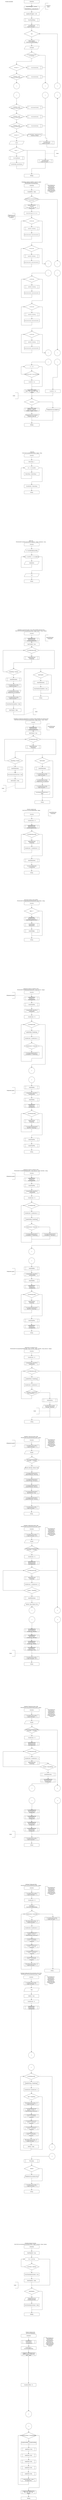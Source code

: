 <mxfile version="16.5.1" type="device"><diagram id="wjtMU99fQmnC5gO-hgIH" name="Страница 1"><mxGraphModel dx="340" dy="681" grid="1" gridSize="10" guides="0" tooltips="1" connect="0" arrows="1" fold="1" page="1" pageScale="1" pageWidth="827" pageHeight="1169" math="0" shadow="0"><root><mxCell id="0"/><mxCell id="1" parent="0"/><mxCell id="lG8xIs5dvUKrOnmv0u5R-3" value="" style="edgeStyle=orthogonalEdgeStyle;rounded=0;orthogonalLoop=1;jettySize=auto;html=1;" parent="1" source="lG8xIs5dvUKrOnmv0u5R-1" target="lG8xIs5dvUKrOnmv0u5R-2" edge="1"><mxGeometry relative="1" as="geometry"/></mxCell><mxCell id="lG8xIs5dvUKrOnmv0u5R-1" value="ПОЧАТОК" style="rounded=1;whiteSpace=wrap;html=1;" parent="1" vertex="1"><mxGeometry x="320" width="200" height="40" as="geometry"/></mxCell><mxCell id="lG8xIs5dvUKrOnmv0u5R-5" value="" style="edgeStyle=orthogonalEdgeStyle;rounded=0;orthogonalLoop=1;jettySize=auto;html=1;" parent="1" source="lG8xIs5dvUKrOnmv0u5R-2" target="lG8xIs5dvUKrOnmv0u5R-4" edge="1"><mxGeometry relative="1" as="geometry"/></mxCell><mxCell id="lG8xIs5dvUKrOnmv0u5R-2" value="&lt;div&gt;NameFileReport := 'звіт.txt';&lt;/div&gt;&lt;div&gt;...&lt;/div&gt;&lt;div&gt;NameFilePrice := 'ціна квітка.txt;'&lt;/div&gt;" style="rounded=0;whiteSpace=wrap;html=1;" parent="1" vertex="1"><mxGeometry x="320" y="80" width="200" height="40" as="geometry"/></mxCell><mxCell id="lG8xIs5dvUKrOnmv0u5R-7" value="" style="edgeStyle=orthogonalEdgeStyle;rounded=0;orthogonalLoop=1;jettySize=auto;html=1;" parent="1" source="lG8xIs5dvUKrOnmv0u5R-4" target="lG8xIs5dvUKrOnmv0u5R-6" edge="1"><mxGeometry relative="1" as="geometry"/></mxCell><mxCell id="lG8xIs5dvUKrOnmv0u5R-4" value="LengthLineProgram := 125 ;" style="rounded=0;whiteSpace=wrap;html=1;" parent="1" vertex="1"><mxGeometry x="320" y="160" width="200" height="40" as="geometry"/></mxCell><mxCell id="lG8xIs5dvUKrOnmv0u5R-9" value="" style="edgeStyle=orthogonalEdgeStyle;rounded=0;orthogonalLoop=1;jettySize=auto;html=1;" parent="1" source="lG8xIs5dvUKrOnmv0u5R-6" target="lG8xIs5dvUKrOnmv0u5R-8" edge="1"><mxGeometry relative="1" as="geometry"/></mxCell><mxCell id="lG8xIs5dvUKrOnmv0u5R-6" value="FuncCheckFiles();" style="shape=process;whiteSpace=wrap;html=1;backgroundOutline=1;" parent="1" vertex="1"><mxGeometry x="320" y="240" width="200" height="40" as="geometry"/></mxCell><mxCell id="lG8xIs5dvUKrOnmv0u5R-11" value="" style="edgeStyle=orthogonalEdgeStyle;rounded=0;orthogonalLoop=1;jettySize=auto;html=1;" parent="1" source="lG8xIs5dvUKrOnmv0u5R-8" target="lG8xIs5dvUKrOnmv0u5R-10" edge="1"><mxGeometry relative="1" as="geometry"/></mxCell><mxCell id="lG8xIs5dvUKrOnmv0u5R-8" value="&lt;div&gt;Func&lt;span&gt;Write&lt;/span&gt;Line(0, LengthLineProgram, '`');&lt;/div&gt;" style="shape=process;whiteSpace=wrap;html=1;backgroundOutline=1;" parent="1" vertex="1"><mxGeometry x="320" y="320" width="200" height="40" as="geometry"/></mxCell><mxCell id="lG8xIs5dvUKrOnmv0u5R-13" value="" style="edgeStyle=orthogonalEdgeStyle;rounded=0;orthogonalLoop=1;jettySize=auto;html=1;" parent="1" source="lG8xIs5dvUKrOnmv0u5R-10" target="lG8xIs5dvUKrOnmv0u5R-12" edge="1"><mxGeometry relative="1" as="geometry"/></mxCell><mxCell id="lG8xIs5dvUKrOnmv0u5R-10" value="true" style="rhombus;whiteSpace=wrap;html=1;" parent="1" vertex="1"><mxGeometry x="320" y="400" width="200" height="80" as="geometry"/></mxCell><mxCell id="lG8xIs5dvUKrOnmv0u5R-15" value="" style="edgeStyle=orthogonalEdgeStyle;rounded=0;orthogonalLoop=1;jettySize=auto;html=1;" parent="1" source="lG8xIs5dvUKrOnmv0u5R-12" target="lG8xIs5dvUKrOnmv0u5R-14" edge="1"><mxGeometry relative="1" as="geometry"/></mxCell><mxCell id="lG8xIs5dvUKrOnmv0u5R-12" value="&quot;Меню команд&quot;,&lt;br&gt;FuncCheckVoidBaseData()" style="shape=parallelogram;perimeter=parallelogramPerimeter;whiteSpace=wrap;html=1;fixedSize=1;" parent="1" vertex="1"><mxGeometry x="320" y="520" width="200" height="40" as="geometry"/></mxCell><mxCell id="lG8xIs5dvUKrOnmv0u5R-30" value="" style="edgeStyle=orthogonalEdgeStyle;rounded=0;orthogonalLoop=1;jettySize=auto;html=1;fontSize=10;" parent="1" source="lG8xIs5dvUKrOnmv0u5R-14" target="lG8xIs5dvUKrOnmv0u5R-16" edge="1"><mxGeometry relative="1" as="geometry"/></mxCell><mxCell id="lG8xIs5dvUKrOnmv0u5R-14" value="Command" style="shape=parallelogram;perimeter=parallelogramPerimeter;whiteSpace=wrap;html=1;fixedSize=1;" parent="1" vertex="1"><mxGeometry x="320" y="600" width="200" height="40" as="geometry"/></mxCell><mxCell id="lG8xIs5dvUKrOnmv0u5R-31" value="" style="edgeStyle=orthogonalEdgeStyle;rounded=0;orthogonalLoop=1;jettySize=auto;html=1;fontSize=10;" parent="1" source="lG8xIs5dvUKrOnmv0u5R-16" target="lG8xIs5dvUKrOnmv0u5R-17" edge="1"><mxGeometry relative="1" as="geometry"><Array as="points"><mxPoint x="420" y="800"/><mxPoint x="220" y="800"/></Array></mxGeometry></mxCell><mxCell id="lG8xIs5dvUKrOnmv0u5R-16" value="&lt;font style=&quot;font-size: 10px&quot;&gt;FuncCheckInputCommand&lt;br&gt;(3, Command)&lt;/font&gt;" style="rhombus;whiteSpace=wrap;html=1;" parent="1" vertex="1"><mxGeometry x="320" y="680" width="200" height="80" as="geometry"/></mxCell><mxCell id="lG8xIs5dvUKrOnmv0u5R-34" value="" style="edgeStyle=orthogonalEdgeStyle;rounded=0;orthogonalLoop=1;jettySize=auto;html=1;fontSize=10;" parent="1" source="lG8xIs5dvUKrOnmv0u5R-17" target="lG8xIs5dvUKrOnmv0u5R-18" edge="1"><mxGeometry relative="1" as="geometry"/></mxCell><mxCell id="lG8xIs5dvUKrOnmv0u5R-42" value="" style="edgeStyle=orthogonalEdgeStyle;rounded=0;orthogonalLoop=1;jettySize=auto;html=1;fontSize=10;" parent="1" source="lG8xIs5dvUKrOnmv0u5R-17" target="lG8xIs5dvUKrOnmv0u5R-41" edge="1"><mxGeometry relative="1" as="geometry"/></mxCell><mxCell id="lG8xIs5dvUKrOnmv0u5R-17" value="&lt;span style=&quot;font-size: 10px&quot;&gt;Command = '1'&lt;/span&gt;" style="rhombus;whiteSpace=wrap;html=1;" parent="1" vertex="1"><mxGeometry x="120" y="840" width="200" height="80" as="geometry"/></mxCell><mxCell id="lG8xIs5dvUKrOnmv0u5R-21" value="" style="edgeStyle=orthogonalEdgeStyle;rounded=0;orthogonalLoop=1;jettySize=auto;html=1;fontSize=10;" parent="1" source="lG8xIs5dvUKrOnmv0u5R-18" target="lG8xIs5dvUKrOnmv0u5R-20" edge="1"><mxGeometry relative="1" as="geometry"/></mxCell><mxCell id="lG8xIs5dvUKrOnmv0u5R-18" value="&lt;span style=&quot;font-size: 10px&quot;&gt;Command =&amp;nbsp;&lt;/span&gt;&lt;span style=&quot;font-size: 10px&quot;&gt;'&lt;/span&gt;&lt;span style=&quot;font-size: 10px&quot;&gt;2&lt;/span&gt;&lt;span style=&quot;font-size: 10px&quot;&gt;'&amp;nbsp;&lt;/span&gt;&lt;span style=&quot;font-size: 10px&quot;&gt;and&lt;br&gt;&lt;/span&gt;&lt;span style=&quot;font-size: 10px&quot;&gt;(FuncCheckVoidBaseData() &amp;gt; 0)&lt;/span&gt;" style="rhombus;whiteSpace=wrap;html=1;" parent="1" vertex="1"><mxGeometry x="120" y="960" width="200" height="80" as="geometry"/></mxCell><mxCell id="lG8xIs5dvUKrOnmv0u5R-25" value="" style="edgeStyle=orthogonalEdgeStyle;rounded=0;orthogonalLoop=1;jettySize=auto;html=1;fontSize=10;" parent="1" source="lG8xIs5dvUKrOnmv0u5R-19" target="lG8xIs5dvUKrOnmv0u5R-24" edge="1"><mxGeometry relative="1" as="geometry"/></mxCell><mxCell id="lG8xIs5dvUKrOnmv0u5R-19" value="&lt;span style=&quot;font-size: 10px&quot;&gt;Command =&amp;nbsp;&lt;/span&gt;&lt;span style=&quot;font-size: 10px&quot;&gt;'&lt;/span&gt;&lt;span style=&quot;font-size: 10px&quot;&gt;3&lt;/span&gt;&lt;span style=&quot;font-size: 10px&quot;&gt;'&lt;/span&gt;&lt;span style=&quot;font-size: 10px&quot;&gt;&amp;nbsp;&lt;/span&gt;&lt;span style=&quot;font-size: 10px&quot;&gt;and&lt;br&gt;(FuncCheckVoidBaseData() &amp;gt; 0)&lt;/span&gt;" style="rhombus;whiteSpace=wrap;html=1;" parent="1" vertex="1"><mxGeometry x="120" y="1360" width="200" height="80" as="geometry"/></mxCell><mxCell id="lG8xIs5dvUKrOnmv0u5R-20" value="1" style="ellipse;whiteSpace=wrap;html=1;aspect=fixed;fontSize=10;" parent="1" vertex="1"><mxGeometry x="180" y="1080" width="80" height="80" as="geometry"/></mxCell><mxCell id="lG8xIs5dvUKrOnmv0u5R-23" value="" style="edgeStyle=orthogonalEdgeStyle;rounded=0;orthogonalLoop=1;jettySize=auto;html=1;fontSize=10;" parent="1" source="lG8xIs5dvUKrOnmv0u5R-22" target="lG8xIs5dvUKrOnmv0u5R-19" edge="1"><mxGeometry relative="1" as="geometry"/></mxCell><mxCell id="lG8xIs5dvUKrOnmv0u5R-22" value="1" style="ellipse;whiteSpace=wrap;html=1;aspect=fixed;fontSize=10;" parent="1" vertex="1"><mxGeometry x="180" y="1200" width="80" height="80" as="geometry"/></mxCell><mxCell id="lG8xIs5dvUKrOnmv0u5R-27" value="" style="edgeStyle=orthogonalEdgeStyle;rounded=0;orthogonalLoop=1;jettySize=auto;html=1;fontSize=10;" parent="1" source="lG8xIs5dvUKrOnmv0u5R-24" target="lG8xIs5dvUKrOnmv0u5R-26" edge="1"><mxGeometry relative="1" as="geometry"/></mxCell><mxCell id="lG8xIs5dvUKrOnmv0u5R-24" value="&lt;span style=&quot;font-size: 10px&quot;&gt;Command =&amp;nbsp;&lt;/span&gt;&lt;span style=&quot;font-size: 10px&quot;&gt;'&lt;/span&gt;&lt;span style=&quot;font-size: 10px&quot;&gt;4&lt;/span&gt;&lt;span style=&quot;font-size: 10px&quot;&gt;'&lt;/span&gt;&lt;span style=&quot;font-size: 10px&quot;&gt;&amp;nbsp;and&lt;br&gt;&lt;/span&gt;&lt;span style=&quot;font-size: 10px&quot;&gt;(FuncCheckVoidBaseData() &amp;gt; 0)&lt;/span&gt;" style="rhombus;whiteSpace=wrap;html=1;" parent="1" vertex="1"><mxGeometry x="120" y="1480" width="200" height="80" as="geometry"/></mxCell><mxCell id="lG8xIs5dvUKrOnmv0u5R-29" value="" style="edgeStyle=orthogonalEdgeStyle;rounded=0;orthogonalLoop=1;jettySize=auto;html=1;fontSize=10;" parent="1" source="lG8xIs5dvUKrOnmv0u5R-26" target="lG8xIs5dvUKrOnmv0u5R-28" edge="1"><mxGeometry relative="1" as="geometry"/></mxCell><mxCell id="lG8xIs5dvUKrOnmv0u5R-26" value="&lt;span style=&quot;font-size: 10px&quot;&gt;Command = '5' and&lt;br&gt;&lt;/span&gt;&lt;span style=&quot;font-size: 10px&quot;&gt;(FuncCheckVoidBaseData() &amp;gt; 0)&lt;/span&gt;" style="rhombus;whiteSpace=wrap;html=1;" parent="1" vertex="1"><mxGeometry x="120" y="1600" width="200" height="80" as="geometry"/></mxCell><mxCell id="lG8xIs5dvUKrOnmv0u5R-84" value="" style="edgeStyle=orthogonalEdgeStyle;rounded=0;orthogonalLoop=1;jettySize=auto;html=1;fontSize=10;" parent="1" source="lG8xIs5dvUKrOnmv0u5R-28" target="lG8xIs5dvUKrOnmv0u5R-83" edge="1"><mxGeometry relative="1" as="geometry"/></mxCell><mxCell id="lG8xIs5dvUKrOnmv0u5R-28" value="&lt;span style=&quot;font-size: 10px&quot;&gt;Command != '0'&lt;/span&gt;" style="rhombus;whiteSpace=wrap;html=1;" parent="1" vertex="1"><mxGeometry x="120" y="1720" width="200" height="80" as="geometry"/></mxCell><mxCell id="lG8xIs5dvUKrOnmv0u5R-32" value="+" style="text;html=1;strokeColor=none;fillColor=none;align=center;verticalAlign=middle;whiteSpace=wrap;rounded=0;fontSize=10;" parent="1" vertex="1"><mxGeometry x="380" y="480" width="40" height="40" as="geometry"/></mxCell><mxCell id="lG8xIs5dvUKrOnmv0u5R-33" value="+" style="text;html=1;strokeColor=none;fillColor=none;align=center;verticalAlign=middle;whiteSpace=wrap;rounded=0;fontSize=10;" parent="1" vertex="1"><mxGeometry x="380" y="760" width="40" height="40" as="geometry"/></mxCell><mxCell id="lG8xIs5dvUKrOnmv0u5R-35" value="-" style="text;html=1;strokeColor=none;fillColor=none;align=center;verticalAlign=middle;whiteSpace=wrap;rounded=0;fontSize=10;" parent="1" vertex="1"><mxGeometry x="180" y="920" width="40" height="40" as="geometry"/></mxCell><mxCell id="lG8xIs5dvUKrOnmv0u5R-36" value="-" style="text;html=1;strokeColor=none;fillColor=none;align=center;verticalAlign=middle;whiteSpace=wrap;rounded=0;fontSize=10;" parent="1" vertex="1"><mxGeometry x="180" y="1040" width="40" height="40" as="geometry"/></mxCell><mxCell id="lG8xIs5dvUKrOnmv0u5R-37" value="-" style="text;html=1;strokeColor=none;fillColor=none;align=center;verticalAlign=middle;whiteSpace=wrap;rounded=0;fontSize=10;" parent="1" vertex="1"><mxGeometry x="180" y="1440" width="40" height="40" as="geometry"/></mxCell><mxCell id="lG8xIs5dvUKrOnmv0u5R-38" value="-" style="text;html=1;strokeColor=none;fillColor=none;align=center;verticalAlign=middle;whiteSpace=wrap;rounded=0;fontSize=10;" parent="1" vertex="1"><mxGeometry x="180" y="1560" width="40" height="40" as="geometry"/></mxCell><mxCell id="lG8xIs5dvUKrOnmv0u5R-39" value="-" style="text;html=1;strokeColor=none;fillColor=none;align=center;verticalAlign=middle;whiteSpace=wrap;rounded=0;fontSize=10;" parent="1" vertex="1"><mxGeometry x="180" y="1680" width="40" height="40" as="geometry"/></mxCell><mxCell id="lG8xIs5dvUKrOnmv0u5R-40" value="-" style="text;html=1;strokeColor=none;fillColor=none;align=center;verticalAlign=middle;whiteSpace=wrap;rounded=0;fontSize=10;" parent="1" vertex="1"><mxGeometry x="180" y="1800" width="40" height="40" as="geometry"/></mxCell><mxCell id="lG8xIs5dvUKrOnmv0u5R-41" value="FuncCommanOne(3);" style="shape=process;whiteSpace=wrap;html=1;backgroundOutline=1;fontSize=10;" parent="1" vertex="1"><mxGeometry x="360" y="860" width="200" height="40" as="geometry"/></mxCell><mxCell id="lG8xIs5dvUKrOnmv0u5R-43" value="" style="endArrow=none;html=1;rounded=0;fontSize=10;exitX=1;exitY=0.5;exitDx=0;exitDy=0;" parent="1" source="lG8xIs5dvUKrOnmv0u5R-41" edge="1"><mxGeometry width="50" height="50" relative="1" as="geometry"><mxPoint x="570" y="880" as="sourcePoint"/><mxPoint x="600" y="880" as="targetPoint"/></mxGeometry></mxCell><mxCell id="lG8xIs5dvUKrOnmv0u5R-44" value="+" style="text;html=1;strokeColor=none;fillColor=none;align=center;verticalAlign=middle;whiteSpace=wrap;rounded=0;fontSize=10;" parent="1" vertex="1"><mxGeometry x="320" y="840" width="40" height="40" as="geometry"/></mxCell><mxCell id="lG8xIs5dvUKrOnmv0u5R-47" value="" style="edgeStyle=orthogonalEdgeStyle;rounded=0;orthogonalLoop=1;jettySize=auto;html=1;fontSize=10;" parent="1" target="lG8xIs5dvUKrOnmv0u5R-48" edge="1"><mxGeometry relative="1" as="geometry"><mxPoint x="320" y="1000" as="sourcePoint"/></mxGeometry></mxCell><mxCell id="lG8xIs5dvUKrOnmv0u5R-48" value="&lt;span&gt;FuncCommanTwo(3);&lt;/span&gt;" style="shape=process;whiteSpace=wrap;html=1;backgroundOutline=1;fontSize=10;" parent="1" vertex="1"><mxGeometry x="360" y="980" width="200" height="40" as="geometry"/></mxCell><mxCell id="lG8xIs5dvUKrOnmv0u5R-49" value="" style="endArrow=none;html=1;rounded=0;fontSize=10;exitX=1;exitY=0.5;exitDx=0;exitDy=0;" parent="1" source="lG8xIs5dvUKrOnmv0u5R-48" edge="1"><mxGeometry width="50" height="50" relative="1" as="geometry"><mxPoint x="570" y="1000" as="sourcePoint"/><mxPoint x="600" y="1000" as="targetPoint"/></mxGeometry></mxCell><mxCell id="lG8xIs5dvUKrOnmv0u5R-50" value="+" style="text;html=1;strokeColor=none;fillColor=none;align=center;verticalAlign=middle;whiteSpace=wrap;rounded=0;fontSize=10;" parent="1" vertex="1"><mxGeometry x="320" y="960" width="40" height="40" as="geometry"/></mxCell><mxCell id="lG8xIs5dvUKrOnmv0u5R-51" value="" style="edgeStyle=orthogonalEdgeStyle;rounded=0;orthogonalLoop=1;jettySize=auto;html=1;fontSize=10;" parent="1" target="lG8xIs5dvUKrOnmv0u5R-52" edge="1"><mxGeometry relative="1" as="geometry"><mxPoint x="320" y="1400" as="sourcePoint"/></mxGeometry></mxCell><mxCell id="lG8xIs5dvUKrOnmv0u5R-52" value="&lt;span&gt;FuncCommanThree(3);&lt;/span&gt;" style="shape=process;whiteSpace=wrap;html=1;backgroundOutline=1;fontSize=10;" parent="1" vertex="1"><mxGeometry x="360" y="1380" width="200" height="40" as="geometry"/></mxCell><mxCell id="lG8xIs5dvUKrOnmv0u5R-53" value="" style="endArrow=none;html=1;rounded=0;fontSize=10;exitX=1;exitY=0.5;exitDx=0;exitDy=0;" parent="1" source="lG8xIs5dvUKrOnmv0u5R-52" edge="1"><mxGeometry width="50" height="50" relative="1" as="geometry"><mxPoint x="570" y="1400" as="sourcePoint"/><mxPoint x="600" y="1400" as="targetPoint"/></mxGeometry></mxCell><mxCell id="lG8xIs5dvUKrOnmv0u5R-54" value="+" style="text;html=1;strokeColor=none;fillColor=none;align=center;verticalAlign=middle;whiteSpace=wrap;rounded=0;fontSize=10;" parent="1" vertex="1"><mxGeometry x="320" y="1360" width="40" height="40" as="geometry"/></mxCell><mxCell id="lG8xIs5dvUKrOnmv0u5R-55" value="" style="edgeStyle=orthogonalEdgeStyle;rounded=0;orthogonalLoop=1;jettySize=auto;html=1;fontSize=10;" parent="1" target="lG8xIs5dvUKrOnmv0u5R-56" edge="1"><mxGeometry relative="1" as="geometry"><mxPoint x="320" y="1520" as="sourcePoint"/></mxGeometry></mxCell><mxCell id="lG8xIs5dvUKrOnmv0u5R-56" value="&lt;span&gt;FuncCommanFour(3);&lt;/span&gt;" style="shape=process;whiteSpace=wrap;html=1;backgroundOutline=1;fontSize=10;" parent="1" vertex="1"><mxGeometry x="360" y="1500" width="200" height="40" as="geometry"/></mxCell><mxCell id="lG8xIs5dvUKrOnmv0u5R-57" value="" style="endArrow=none;html=1;rounded=0;fontSize=10;exitX=1;exitY=0.5;exitDx=0;exitDy=0;" parent="1" source="lG8xIs5dvUKrOnmv0u5R-56" edge="1"><mxGeometry width="50" height="50" relative="1" as="geometry"><mxPoint x="570" y="1520" as="sourcePoint"/><mxPoint x="600" y="1520" as="targetPoint"/></mxGeometry></mxCell><mxCell id="lG8xIs5dvUKrOnmv0u5R-58" value="+" style="text;html=1;strokeColor=none;fillColor=none;align=center;verticalAlign=middle;whiteSpace=wrap;rounded=0;fontSize=10;" parent="1" vertex="1"><mxGeometry x="320" y="1480" width="40" height="40" as="geometry"/></mxCell><mxCell id="lG8xIs5dvUKrOnmv0u5R-59" value="" style="edgeStyle=orthogonalEdgeStyle;rounded=0;orthogonalLoop=1;jettySize=auto;html=1;fontSize=10;" parent="1" target="lG8xIs5dvUKrOnmv0u5R-60" edge="1"><mxGeometry relative="1" as="geometry"><mxPoint x="320" y="1640" as="sourcePoint"/></mxGeometry></mxCell><mxCell id="lG8xIs5dvUKrOnmv0u5R-60" value="&lt;span&gt;FuncCommanFive(3);&lt;/span&gt;" style="shape=process;whiteSpace=wrap;html=1;backgroundOutline=1;fontSize=10;" parent="1" vertex="1"><mxGeometry x="360" y="1620" width="200" height="40" as="geometry"/></mxCell><mxCell id="lG8xIs5dvUKrOnmv0u5R-61" value="" style="endArrow=none;html=1;rounded=0;fontSize=10;exitX=1;exitY=0.5;exitDx=0;exitDy=0;" parent="1" source="lG8xIs5dvUKrOnmv0u5R-60" edge="1"><mxGeometry width="50" height="50" relative="1" as="geometry"><mxPoint x="570" y="1640" as="sourcePoint"/><mxPoint x="600" y="1640" as="targetPoint"/></mxGeometry></mxCell><mxCell id="lG8xIs5dvUKrOnmv0u5R-62" value="+" style="text;html=1;strokeColor=none;fillColor=none;align=center;verticalAlign=middle;whiteSpace=wrap;rounded=0;fontSize=10;" parent="1" vertex="1"><mxGeometry x="320" y="1600" width="40" height="40" as="geometry"/></mxCell><mxCell id="lG8xIs5dvUKrOnmv0u5R-63" value="" style="edgeStyle=orthogonalEdgeStyle;rounded=0;orthogonalLoop=1;jettySize=auto;html=1;fontSize=10;exitX=1;exitY=0.5;exitDx=0;exitDy=0;" parent="1" source="lG8xIs5dvUKrOnmv0u5R-28" edge="1"><mxGeometry relative="1" as="geometry"><mxPoint x="330" y="1759.5" as="sourcePoint"/><mxPoint x="370" y="1759.5" as="targetPoint"/></mxGeometry></mxCell><mxCell id="lG8xIs5dvUKrOnmv0u5R-65" value="" style="endArrow=none;html=1;rounded=0;fontSize=10;exitX=1;exitY=0.5;exitDx=0;exitDy=0;" parent="1" source="lG8xIs5dvUKrOnmv0u5R-67" edge="1"><mxGeometry width="50" height="50" relative="1" as="geometry"><mxPoint x="560" y="1760" as="sourcePoint"/><mxPoint x="600" y="1760" as="targetPoint"/></mxGeometry></mxCell><mxCell id="lG8xIs5dvUKrOnmv0u5R-66" value="+" style="text;html=1;strokeColor=none;fillColor=none;align=center;verticalAlign=middle;whiteSpace=wrap;rounded=0;fontSize=10;" parent="1" vertex="1"><mxGeometry x="320" y="1720" width="40" height="40" as="geometry"/></mxCell><mxCell id="lG8xIs5dvUKrOnmv0u5R-67" value="FuncWriteTab(3), &quot;повідомлення про &lt;br&gt;неправильну команду&quot;" style="shape=parallelogram;perimeter=parallelogramPerimeter;whiteSpace=wrap;html=1;fixedSize=1;fontSize=10;" parent="1" vertex="1"><mxGeometry x="360" y="1740" width="200" height="40" as="geometry"/></mxCell><mxCell id="lG8xIs5dvUKrOnmv0u5R-69" value="2" style="ellipse;whiteSpace=wrap;html=1;aspect=fixed;fontSize=10;" parent="1" vertex="1"><mxGeometry x="560" y="1080" width="80" height="80" as="geometry"/></mxCell><mxCell id="lG8xIs5dvUKrOnmv0u5R-70" value="2" style="ellipse;whiteSpace=wrap;html=1;aspect=fixed;fontSize=10;" parent="1" vertex="1"><mxGeometry x="560" y="1200" width="80" height="80" as="geometry"/></mxCell><mxCell id="lG8xIs5dvUKrOnmv0u5R-71" value="" style="endArrow=classic;html=1;rounded=0;fontSize=10;entryX=0.5;entryY=0;entryDx=0;entryDy=0;" parent="1" target="lG8xIs5dvUKrOnmv0u5R-69" edge="1"><mxGeometry width="50" height="50" relative="1" as="geometry"><mxPoint x="600" y="720" as="sourcePoint"/><mxPoint x="730" y="870" as="targetPoint"/></mxGeometry></mxCell><mxCell id="lG8xIs5dvUKrOnmv0u5R-72" value="" style="endArrow=none;html=1;rounded=0;fontSize=10;endFill=0;" parent="1" edge="1"><mxGeometry width="50" height="50" relative="1" as="geometry"><mxPoint x="599.5" y="1280" as="sourcePoint"/><mxPoint x="600" y="1800" as="targetPoint"/></mxGeometry></mxCell><mxCell id="lG8xIs5dvUKrOnmv0u5R-73" value="&lt;div&gt;Func&lt;span&gt;Write&lt;/span&gt;Line(0, LengthLineProgram, &quot;`&quot;)&lt;/div&gt;" style="shape=process;whiteSpace=wrap;html=1;backgroundOutline=1;" parent="1" vertex="1"><mxGeometry x="520" y="1840" width="200" height="40" as="geometry"/></mxCell><mxCell id="lG8xIs5dvUKrOnmv0u5R-74" value="" style="endArrow=none;html=1;rounded=0;fontSize=10;entryX=0.5;entryY=1;entryDx=0;entryDy=0;" parent="1" target="lG8xIs5dvUKrOnmv0u5R-73" edge="1"><mxGeometry width="50" height="50" relative="1" as="geometry"><mxPoint x="620" y="1920" as="sourcePoint"/><mxPoint x="650" y="1910" as="targetPoint"/></mxGeometry></mxCell><mxCell id="lG8xIs5dvUKrOnmv0u5R-75" value="" style="endArrow=none;html=1;rounded=0;fontSize=10;" parent="1" edge="1"><mxGeometry width="50" height="50" relative="1" as="geometry"><mxPoint x="620" y="1920" as="sourcePoint"/><mxPoint x="760" y="1920" as="targetPoint"/></mxGeometry></mxCell><mxCell id="lG8xIs5dvUKrOnmv0u5R-76" value="" style="endArrow=classic;html=1;rounded=0;fontSize=10;entryX=0.5;entryY=1;entryDx=0;entryDy=0;" parent="1" target="lG8xIs5dvUKrOnmv0u5R-77" edge="1"><mxGeometry width="50" height="50" relative="1" as="geometry"><mxPoint x="760" y="1920" as="sourcePoint"/><mxPoint x="760" y="1274" as="targetPoint"/><Array as="points"><mxPoint x="760" y="1920"/></Array></mxGeometry></mxCell><mxCell id="lG8xIs5dvUKrOnmv0u5R-77" value="3" style="ellipse;whiteSpace=wrap;html=1;aspect=fixed;fontSize=10;" parent="1" vertex="1"><mxGeometry x="720" y="1200" width="80" height="80" as="geometry"/></mxCell><mxCell id="lG8xIs5dvUKrOnmv0u5R-78" value="3" style="ellipse;whiteSpace=wrap;html=1;aspect=fixed;fontSize=10;" parent="1" vertex="1"><mxGeometry x="720" y="1080" width="80" height="80" as="geometry"/></mxCell><mxCell id="lG8xIs5dvUKrOnmv0u5R-79" value="" style="endArrow=none;html=1;rounded=0;fontSize=10;exitX=0.5;exitY=0;exitDx=0;exitDy=0;" parent="1" source="lG8xIs5dvUKrOnmv0u5R-78" edge="1"><mxGeometry width="50" height="50" relative="1" as="geometry"><mxPoint x="710" y="1010" as="sourcePoint"/><mxPoint x="760" y="438" as="targetPoint"/></mxGeometry></mxCell><mxCell id="lG8xIs5dvUKrOnmv0u5R-80" value="" style="endArrow=none;html=1;rounded=0;fontSize=10;exitX=1;exitY=0.5;exitDx=0;exitDy=0;" parent="1" source="lG8xIs5dvUKrOnmv0u5R-16" edge="1"><mxGeometry width="50" height="50" relative="1" as="geometry"><mxPoint x="560" y="750" as="sourcePoint"/><mxPoint x="600" y="720" as="targetPoint"/></mxGeometry></mxCell><mxCell id="lG8xIs5dvUKrOnmv0u5R-81" value="" style="endArrow=classic;html=1;rounded=0;fontSize=10;entryX=1;entryY=0.5;entryDx=0;entryDy=0;" parent="1" target="lG8xIs5dvUKrOnmv0u5R-10" edge="1"><mxGeometry width="50" height="50" relative="1" as="geometry"><mxPoint x="760" y="440" as="sourcePoint"/><mxPoint x="710" y="420" as="targetPoint"/></mxGeometry></mxCell><mxCell id="lG8xIs5dvUKrOnmv0u5R-82" value="-" style="text;html=1;strokeColor=none;fillColor=none;align=center;verticalAlign=middle;whiteSpace=wrap;rounded=0;fontSize=10;" parent="1" vertex="1"><mxGeometry x="520" y="680" width="40" height="40" as="geometry"/></mxCell><mxCell id="lG8xIs5dvUKrOnmv0u5R-86" value="" style="edgeStyle=orthogonalEdgeStyle;rounded=0;orthogonalLoop=1;jettySize=auto;html=1;fontSize=10;" parent="1" source="lG8xIs5dvUKrOnmv0u5R-83" target="lG8xIs5dvUKrOnmv0u5R-85" edge="1"><mxGeometry relative="1" as="geometry"/></mxCell><mxCell id="lG8xIs5dvUKrOnmv0u5R-83" value="Answer" style="shape=parallelogram;perimeter=parallelogramPerimeter;whiteSpace=wrap;html=1;fixedSize=1;fontSize=10;" parent="1" vertex="1"><mxGeometry x="120" y="1840" width="200" height="40" as="geometry"/></mxCell><mxCell id="lG8xIs5dvUKrOnmv0u5R-88" value="" style="edgeStyle=orthogonalEdgeStyle;rounded=0;orthogonalLoop=1;jettySize=auto;html=1;fontSize=10;" parent="1" source="lG8xIs5dvUKrOnmv0u5R-85" target="lG8xIs5dvUKrOnmv0u5R-87" edge="1"><mxGeometry relative="1" as="geometry"/></mxCell><mxCell id="lG8xIs5dvUKrOnmv0u5R-85" value="Answer = '+'" style="rhombus;whiteSpace=wrap;html=1;fontSize=10;" parent="1" vertex="1"><mxGeometry x="120" y="1920" width="200" height="80" as="geometry"/></mxCell><mxCell id="lG8xIs5dvUKrOnmv0u5R-91" value="" style="edgeStyle=orthogonalEdgeStyle;rounded=0;orthogonalLoop=1;jettySize=auto;html=1;fontSize=10;" parent="1" source="lG8xIs5dvUKrOnmv0u5R-87" target="lG8xIs5dvUKrOnmv0u5R-90" edge="1"><mxGeometry relative="1" as="geometry"/></mxCell><mxCell id="lG8xIs5dvUKrOnmv0u5R-87" value="FuncCreateReport()" style="shape=process;whiteSpace=wrap;html=1;backgroundOutline=1;fontSize=10;" parent="1" vertex="1"><mxGeometry x="120" y="2040" width="200" height="40" as="geometry"/></mxCell><mxCell id="lG8xIs5dvUKrOnmv0u5R-89" value="+" style="text;html=1;strokeColor=none;fillColor=none;align=center;verticalAlign=middle;whiteSpace=wrap;rounded=0;fontSize=10;" parent="1" vertex="1"><mxGeometry x="180" y="2000" width="40" height="40" as="geometry"/></mxCell><mxCell id="lG8xIs5dvUKrOnmv0u5R-90" value="FuncWriteTab(5), NameFileReport" style="shape=parallelogram;perimeter=parallelogramPerimeter;whiteSpace=wrap;html=1;fixedSize=1;fontSize=10;" parent="1" vertex="1"><mxGeometry x="120" y="2120" width="200" height="40" as="geometry"/></mxCell><mxCell id="lG8xIs5dvUKrOnmv0u5R-92" value="" style="endArrow=none;html=1;rounded=0;fontSize=10;entryX=0.5;entryY=1;entryDx=0;entryDy=0;" parent="1" target="lG8xIs5dvUKrOnmv0u5R-90" edge="1"><mxGeometry width="50" height="50" relative="1" as="geometry"><mxPoint x="220" y="2200" as="sourcePoint"/><mxPoint x="200" y="2220" as="targetPoint"/></mxGeometry></mxCell><mxCell id="lG8xIs5dvUKrOnmv0u5R-93" value="" style="endArrow=none;html=1;rounded=0;fontSize=10;" parent="1" edge="1"><mxGeometry width="50" height="50" relative="1" as="geometry"><mxPoint x="220" y="2200" as="sourcePoint"/><mxPoint x="360" y="2200" as="targetPoint"/></mxGeometry></mxCell><mxCell id="lG8xIs5dvUKrOnmv0u5R-94" value="" style="endArrow=none;html=1;rounded=0;fontSize=10;exitX=1;exitY=0.5;exitDx=0;exitDy=0;" parent="1" source="lG8xIs5dvUKrOnmv0u5R-85" edge="1"><mxGeometry width="50" height="50" relative="1" as="geometry"><mxPoint x="370" y="2010" as="sourcePoint"/><mxPoint x="600" y="1960" as="targetPoint"/></mxGeometry></mxCell><mxCell id="lG8xIs5dvUKrOnmv0u5R-95" value="" style="endArrow=none;html=1;rounded=0;fontSize=10;" parent="1" edge="1"><mxGeometry width="50" height="50" relative="1" as="geometry"><mxPoint x="360" y="2200" as="sourcePoint"/><mxPoint x="360" y="1960" as="targetPoint"/></mxGeometry></mxCell><mxCell id="lG8xIs5dvUKrOnmv0u5R-96" value="" style="endArrow=classic;html=1;rounded=0;fontSize=10;entryX=0.5;entryY=0;entryDx=0;entryDy=0;" parent="1" target="lG8xIs5dvUKrOnmv0u5R-98" edge="1"><mxGeometry width="50" height="50" relative="1" as="geometry"><mxPoint x="600" y="1960" as="sourcePoint"/><mxPoint x="600" y="2000" as="targetPoint"/></mxGeometry></mxCell><mxCell id="lG8xIs5dvUKrOnmv0u5R-97" value="-" style="text;html=1;strokeColor=none;fillColor=none;align=center;verticalAlign=middle;whiteSpace=wrap;rounded=0;fontSize=10;" parent="1" vertex="1"><mxGeometry x="320" y="1920" width="40" height="40" as="geometry"/></mxCell><mxCell id="lG8xIs5dvUKrOnmv0u5R-100" value="" style="edgeStyle=orthogonalEdgeStyle;rounded=0;orthogonalLoop=1;jettySize=auto;html=1;fontSize=12;entryX=0.5;entryY=0;entryDx=0;entryDy=0;" parent="1" source="lG8xIs5dvUKrOnmv0u5R-98" target="lG8xIs5dvUKrOnmv0u5R-101" edge="1"><mxGeometry relative="1" as="geometry"><mxPoint x="600" y="2080" as="targetPoint"/></mxGeometry></mxCell><mxCell id="lG8xIs5dvUKrOnmv0u5R-98" value="&lt;div&gt;Func&lt;span&gt;Write&lt;/span&gt;Line(0, LengthLineProgram, &quot;`&quot;)&lt;/div&gt;" style="shape=process;whiteSpace=wrap;html=1;backgroundOutline=1;" parent="1" vertex="1"><mxGeometry x="500" y="2080" width="200" height="40" as="geometry"/></mxCell><mxCell id="lG8xIs5dvUKrOnmv0u5R-101" value="КІНЕЦЬ" style="rounded=1;whiteSpace=wrap;html=1;fontSize=12;" parent="1" vertex="1"><mxGeometry x="320" y="2270" width="200" height="40" as="geometry"/></mxCell><mxCell id="lG8xIs5dvUKrOnmv0u5R-104" value="" style="endArrow=none;dashed=1;html=1;dashPattern=1 3;strokeWidth=2;rounded=0;fontSize=12;" parent="1" edge="1"><mxGeometry width="50" height="50" relative="1" as="geometry"><mxPoint x="600" y="2000" as="sourcePoint"/><mxPoint x="720" y="2000" as="targetPoint"/></mxGeometry></mxCell><mxCell id="lG8xIs5dvUKrOnmv0u5R-105" value="" style="endArrow=none;html=1;rounded=0;fontSize=12;" parent="1" edge="1"><mxGeometry width="50" height="50" relative="1" as="geometry"><mxPoint x="720" y="2040" as="sourcePoint"/><mxPoint x="720" y="1960" as="targetPoint"/></mxGeometry></mxCell><mxCell id="lG8xIs5dvUKrOnmv0u5R-106" value="" style="endArrow=none;html=1;rounded=0;fontSize=12;" parent="1" edge="1"><mxGeometry width="50" height="50" relative="1" as="geometry"><mxPoint x="720" y="1960" as="sourcePoint"/><mxPoint x="760" y="1960" as="targetPoint"/></mxGeometry></mxCell><mxCell id="lG8xIs5dvUKrOnmv0u5R-107" value="" style="endArrow=none;html=1;rounded=0;fontSize=12;" parent="1" edge="1"><mxGeometry width="50" height="50" relative="1" as="geometry"><mxPoint x="720" y="2040" as="sourcePoint"/><mxPoint x="760" y="2040" as="targetPoint"/></mxGeometry></mxCell><mxCell id="lG8xIs5dvUKrOnmv0u5R-108" value="break" style="text;html=1;strokeColor=none;fillColor=none;align=center;verticalAlign=middle;whiteSpace=wrap;rounded=0;fontSize=12;" parent="1" vertex="1"><mxGeometry x="720" y="1960" width="80" height="80" as="geometry"/></mxCell><mxCell id="lG8xIs5dvUKrOnmv0u5R-109" value="" style="endArrow=none;html=1;rounded=0;fontSize=12;" parent="1" edge="1"><mxGeometry width="50" height="50" relative="1" as="geometry"><mxPoint x="600" y="1800" as="sourcePoint"/><mxPoint x="620" y="1800" as="targetPoint"/></mxGeometry></mxCell><mxCell id="lG8xIs5dvUKrOnmv0u5R-110" value="" style="endArrow=classic;html=1;rounded=0;fontSize=12;entryX=0.5;entryY=0;entryDx=0;entryDy=0;" parent="1" target="lG8xIs5dvUKrOnmv0u5R-73" edge="1"><mxGeometry width="50" height="50" relative="1" as="geometry"><mxPoint x="620" y="1800" as="sourcePoint"/><mxPoint x="680" y="1770" as="targetPoint"/></mxGeometry></mxCell><mxCell id="lG8xIs5dvUKrOnmv0u5R-111" value="&lt;div&gt;//перевірка наявності файлів і цілісність даних&lt;/div&gt;&lt;div&gt;PROCEDURE ProcCheckFiles();&lt;/div&gt;" style="text;html=1;strokeColor=none;fillColor=none;align=center;verticalAlign=middle;whiteSpace=wrap;rounded=0;fontSize=12;" parent="1" vertex="1"><mxGeometry x="230" y="2360" width="370" height="40" as="geometry"/></mxCell><mxCell id="5fgn5_l6BIPeH-czRnct-8" value="" style="edgeStyle=orthogonalEdgeStyle;rounded=0;orthogonalLoop=1;jettySize=auto;html=1;" parent="1" source="lG8xIs5dvUKrOnmv0u5R-112" target="5fgn5_l6BIPeH-czRnct-7" edge="1"><mxGeometry relative="1" as="geometry"/></mxCell><mxCell id="lG8xIs5dvUKrOnmv0u5R-112" value="ПОЧАТОК" style="rounded=1;whiteSpace=wrap;html=1;fontSize=12;" parent="1" vertex="1"><mxGeometry x="320" y="2400" width="200" height="40" as="geometry"/></mxCell><mxCell id="lG8xIs5dvUKrOnmv0u5R-137" value="" style="edgeStyle=orthogonalEdgeStyle;rounded=0;orthogonalLoop=1;jettySize=auto;html=1;fontSize=12;endArrow=classic;endFill=1;" parent="1" edge="1"><mxGeometry relative="1" as="geometry"><mxPoint x="140" y="3040" as="targetPoint"/></mxGeometry></mxCell><mxCell id="lG8xIs5dvUKrOnmv0u5R-138" value="" style="edgeStyle=orthogonalEdgeStyle;rounded=0;orthogonalLoop=1;jettySize=auto;html=1;fontSize=12;endArrow=classic;endFill=1;" parent="1" edge="1"><mxGeometry relative="1" as="geometry"><mxPoint x="140" y="3120" as="targetPoint"/></mxGeometry></mxCell><mxCell id="lG8xIs5dvUKrOnmv0u5R-139" value="" style="edgeStyle=orthogonalEdgeStyle;rounded=0;orthogonalLoop=1;jettySize=auto;html=1;fontSize=12;endArrow=classic;endFill=1;" parent="1" edge="1"><mxGeometry relative="1" as="geometry"><mxPoint x="140" y="3200" as="targetPoint"/></mxGeometry></mxCell><mxCell id="lG8xIs5dvUKrOnmv0u5R-140" value="" style="edgeStyle=orthogonalEdgeStyle;rounded=0;orthogonalLoop=1;jettySize=auto;html=1;fontSize=12;endArrow=classic;endFill=1;" parent="1" edge="1"><mxGeometry relative="1" as="geometry"><mxPoint x="140" y="3280" as="targetPoint"/></mxGeometry></mxCell><mxCell id="lG8xIs5dvUKrOnmv0u5R-244" value="&lt;div&gt;//табуляція&lt;/div&gt;&lt;div&gt;FUNCTION FuncWriteTab(CountTab : integer) : string;&lt;/div&gt;" style="text;html=1;strokeColor=none;fillColor=none;align=center;verticalAlign=middle;whiteSpace=wrap;rounded=0;fontSize=11;" parent="1" vertex="1"><mxGeometry x="260" y="5880" width="330" height="40" as="geometry"/></mxCell><mxCell id="yD987NnND3Ewvyx7tUYP-10" value="" style="edgeStyle=orthogonalEdgeStyle;rounded=0;orthogonalLoop=1;jettySize=auto;html=1;" parent="1" source="lG8xIs5dvUKrOnmv0u5R-245" target="lG8xIs5dvUKrOnmv0u5R-246" edge="1"><mxGeometry relative="1" as="geometry"/></mxCell><mxCell id="lG8xIs5dvUKrOnmv0u5R-245" value="ПОЧАТОК" style="rounded=1;whiteSpace=wrap;html=1;fontSize=11;" parent="1" vertex="1"><mxGeometry x="320" y="5920" width="200" height="40" as="geometry"/></mxCell><mxCell id="yD987NnND3Ewvyx7tUYP-11" value="" style="edgeStyle=orthogonalEdgeStyle;rounded=0;orthogonalLoop=1;jettySize=auto;html=1;" parent="1" source="lG8xIs5dvUKrOnmv0u5R-246" target="lG8xIs5dvUKrOnmv0u5R-247" edge="1"><mxGeometry relative="1" as="geometry"/></mxCell><mxCell id="lG8xIs5dvUKrOnmv0u5R-246" value="ReturnString := '';" style="rounded=0;whiteSpace=wrap;html=1;fontSize=11;" parent="1" vertex="1"><mxGeometry x="320" y="6000" width="200" height="40" as="geometry"/></mxCell><mxCell id="yD987NnND3Ewvyx7tUYP-13" value="" style="edgeStyle=orthogonalEdgeStyle;rounded=0;orthogonalLoop=1;jettySize=auto;html=1;" parent="1" source="lG8xIs5dvUKrOnmv0u5R-247" target="yD987NnND3Ewvyx7tUYP-12" edge="1"><mxGeometry relative="1" as="geometry"/></mxCell><mxCell id="lG8xIs5dvUKrOnmv0u5R-247" value="for i := 1 to CountTab" style="shape=hexagon;perimeter=hexagonPerimeter2;whiteSpace=wrap;html=1;fixedSize=1;fontSize=11;" parent="1" vertex="1"><mxGeometry x="320" y="6080" width="200" height="40" as="geometry"/></mxCell><mxCell id="yD987NnND3Ewvyx7tUYP-12" value="ReturnString := ReturnString + '&amp;nbsp; &amp;nbsp;';" style="rounded=0;whiteSpace=wrap;html=1;fontSize=11;" parent="1" vertex="1"><mxGeometry x="320" y="6160" width="200" height="40" as="geometry"/></mxCell><mxCell id="yD987NnND3Ewvyx7tUYP-17" value="" style="edgeStyle=orthogonalEdgeStyle;rounded=0;orthogonalLoop=1;jettySize=auto;html=1;" parent="1" source="yD987NnND3Ewvyx7tUYP-14" target="yD987NnND3Ewvyx7tUYP-16" edge="1"><mxGeometry relative="1" as="geometry"/></mxCell><mxCell id="yD987NnND3Ewvyx7tUYP-14" value="FuncWriteTab := ReturnString;" style="rounded=0;whiteSpace=wrap;html=1;fontSize=11;" parent="1" vertex="1"><mxGeometry x="320" y="6320" width="200" height="40" as="geometry"/></mxCell><mxCell id="yD987NnND3Ewvyx7tUYP-16" value="КІНЕЦЬ" style="rounded=1;whiteSpace=wrap;html=1;fontSize=11;" parent="1" vertex="1"><mxGeometry x="320" y="6400" width="200" height="40" as="geometry"/></mxCell><mxCell id="yD987NnND3Ewvyx7tUYP-18" value="" style="endArrow=none;html=1;rounded=0;" parent="1" edge="1"><mxGeometry width="50" height="50" relative="1" as="geometry"><mxPoint x="280" y="6240" as="sourcePoint"/><mxPoint x="420" y="6240" as="targetPoint"/></mxGeometry></mxCell><mxCell id="yD987NnND3Ewvyx7tUYP-19" value="" style="endArrow=none;html=1;rounded=0;" parent="1" edge="1"><mxGeometry width="50" height="50" relative="1" as="geometry"><mxPoint x="420" y="6280" as="sourcePoint"/><mxPoint x="560" y="6280" as="targetPoint"/></mxGeometry></mxCell><mxCell id="yD987NnND3Ewvyx7tUYP-21" value="" style="endArrow=classic;html=1;rounded=0;entryX=0;entryY=0.5;entryDx=0;entryDy=0;" parent="1" target="lG8xIs5dvUKrOnmv0u5R-247" edge="1"><mxGeometry width="50" height="50" relative="1" as="geometry"><mxPoint x="280" y="6100" as="sourcePoint"/><mxPoint x="290" y="6090" as="targetPoint"/></mxGeometry></mxCell><mxCell id="yD987NnND3Ewvyx7tUYP-22" value="" style="endArrow=classic;html=1;rounded=0;entryX=0.5;entryY=0;entryDx=0;entryDy=0;" parent="1" target="yD987NnND3Ewvyx7tUYP-14" edge="1"><mxGeometry width="50" height="50" relative="1" as="geometry"><mxPoint x="420" y="6280" as="sourcePoint"/><mxPoint x="370" y="6280" as="targetPoint"/></mxGeometry></mxCell><mxCell id="yD987NnND3Ewvyx7tUYP-23" value="" style="endArrow=none;html=1;rounded=0;" parent="1" edge="1"><mxGeometry width="50" height="50" relative="1" as="geometry"><mxPoint x="280" y="6240" as="sourcePoint"/><mxPoint x="280" y="6100" as="targetPoint"/></mxGeometry></mxCell><mxCell id="yD987NnND3Ewvyx7tUYP-24" value="" style="endArrow=none;html=1;rounded=0;" parent="1" edge="1"><mxGeometry width="50" height="50" relative="1" as="geometry"><mxPoint x="559" y="6280" as="sourcePoint"/><mxPoint x="559" y="6100" as="targetPoint"/></mxGeometry></mxCell><mxCell id="yD987NnND3Ewvyx7tUYP-25" value="" style="endArrow=none;html=1;rounded=0;exitX=1;exitY=0.5;exitDx=0;exitDy=0;" parent="1" source="lG8xIs5dvUKrOnmv0u5R-247" edge="1"><mxGeometry width="50" height="50" relative="1" as="geometry"><mxPoint x="520" y="6080" as="sourcePoint"/><mxPoint x="560" y="6100" as="targetPoint"/></mxGeometry></mxCell><mxCell id="yD987NnND3Ewvyx7tUYP-26" value="" style="endArrow=none;html=1;rounded=0;entryX=0.5;entryY=1;entryDx=0;entryDy=0;" parent="1" target="yD987NnND3Ewvyx7tUYP-12" edge="1"><mxGeometry width="50" height="50" relative="1" as="geometry"><mxPoint x="420" y="6240" as="sourcePoint"/><mxPoint x="440" y="6240" as="targetPoint"/></mxGeometry></mxCell><mxCell id="yD987NnND3Ewvyx7tUYP-27" value="&lt;div&gt;//вивід лінії&lt;/div&gt;&lt;div&gt;PROCEDURE ProcWriteLine(CountTab, LengthLine : integer; SymbolLine : char);&lt;/div&gt;" style="text;html=1;strokeColor=none;fillColor=none;align=center;verticalAlign=middle;whiteSpace=wrap;rounded=0;fontSize=11;" parent="1" vertex="1"><mxGeometry y="7039" width="820" height="40" as="geometry"/></mxCell><mxCell id="yD987NnND3Ewvyx7tUYP-28" value="" style="edgeStyle=orthogonalEdgeStyle;rounded=0;orthogonalLoop=1;jettySize=auto;html=1;" parent="1" source="yD987NnND3Ewvyx7tUYP-29" edge="1"><mxGeometry relative="1" as="geometry"><mxPoint x="420" y="7159" as="targetPoint"/></mxGeometry></mxCell><mxCell id="yD987NnND3Ewvyx7tUYP-29" value="ПОЧАТОК" style="rounded=1;whiteSpace=wrap;html=1;fontSize=11;" parent="1" vertex="1"><mxGeometry x="320" y="7079" width="200" height="40" as="geometry"/></mxCell><mxCell id="yD987NnND3Ewvyx7tUYP-30" value="" style="edgeStyle=orthogonalEdgeStyle;rounded=0;orthogonalLoop=1;jettySize=auto;html=1;" parent="1" target="yD987NnND3Ewvyx7tUYP-33" edge="1"><mxGeometry relative="1" as="geometry"><mxPoint x="420" y="7199" as="sourcePoint"/></mxGeometry></mxCell><mxCell id="yD987NnND3Ewvyx7tUYP-32" value="" style="edgeStyle=orthogonalEdgeStyle;rounded=0;orthogonalLoop=1;jettySize=auto;html=1;" parent="1" source="yD987NnND3Ewvyx7tUYP-33" edge="1"><mxGeometry relative="1" as="geometry"><mxPoint x="420" y="7319" as="targetPoint"/></mxGeometry></mxCell><mxCell id="yD987NnND3Ewvyx7tUYP-33" value="for i := CountTab * 4 + 1 to LengthLine" style="shape=hexagon;perimeter=hexagonPerimeter2;whiteSpace=wrap;html=1;fixedSize=1;fontSize=11;" parent="1" vertex="1"><mxGeometry x="320" y="7239" width="200" height="40" as="geometry"/></mxCell><mxCell id="yD987NnND3Ewvyx7tUYP-35" value="" style="edgeStyle=orthogonalEdgeStyle;rounded=0;orthogonalLoop=1;jettySize=auto;html=1;" parent="1" target="yD987NnND3Ewvyx7tUYP-37" edge="1"><mxGeometry relative="1" as="geometry"><mxPoint x="420" y="7519" as="sourcePoint"/></mxGeometry></mxCell><mxCell id="yD987NnND3Ewvyx7tUYP-37" value="КІНЕЦЬ" style="rounded=1;whiteSpace=wrap;html=1;fontSize=11;" parent="1" vertex="1"><mxGeometry x="320" y="7559" width="200" height="40" as="geometry"/></mxCell><mxCell id="yD987NnND3Ewvyx7tUYP-38" value="" style="endArrow=none;html=1;rounded=0;" parent="1" edge="1"><mxGeometry width="50" height="50" relative="1" as="geometry"><mxPoint x="280" y="7399" as="sourcePoint"/><mxPoint x="420" y="7399" as="targetPoint"/></mxGeometry></mxCell><mxCell id="yD987NnND3Ewvyx7tUYP-39" value="" style="endArrow=none;html=1;rounded=0;" parent="1" edge="1"><mxGeometry width="50" height="50" relative="1" as="geometry"><mxPoint x="420" y="7439" as="sourcePoint"/><mxPoint x="560" y="7439" as="targetPoint"/></mxGeometry></mxCell><mxCell id="yD987NnND3Ewvyx7tUYP-40" value="" style="endArrow=classic;html=1;rounded=0;entryX=0;entryY=0.5;entryDx=0;entryDy=0;" parent="1" target="yD987NnND3Ewvyx7tUYP-33" edge="1"><mxGeometry width="50" height="50" relative="1" as="geometry"><mxPoint x="280" y="7259" as="sourcePoint"/><mxPoint x="290" y="7249" as="targetPoint"/></mxGeometry></mxCell><mxCell id="yD987NnND3Ewvyx7tUYP-41" value="" style="endArrow=classic;html=1;rounded=0;entryX=0.5;entryY=0;entryDx=0;entryDy=0;" parent="1" edge="1"><mxGeometry width="50" height="50" relative="1" as="geometry"><mxPoint x="420" y="7439" as="sourcePoint"/><mxPoint x="420" y="7479" as="targetPoint"/></mxGeometry></mxCell><mxCell id="yD987NnND3Ewvyx7tUYP-42" value="" style="endArrow=none;html=1;rounded=0;" parent="1" edge="1"><mxGeometry width="50" height="50" relative="1" as="geometry"><mxPoint x="280" y="7399" as="sourcePoint"/><mxPoint x="280" y="7259" as="targetPoint"/></mxGeometry></mxCell><mxCell id="yD987NnND3Ewvyx7tUYP-43" value="" style="endArrow=none;html=1;rounded=0;" parent="1" edge="1"><mxGeometry width="50" height="50" relative="1" as="geometry"><mxPoint x="559" y="7439" as="sourcePoint"/><mxPoint x="559" y="7259" as="targetPoint"/></mxGeometry></mxCell><mxCell id="yD987NnND3Ewvyx7tUYP-44" value="" style="endArrow=none;html=1;rounded=0;exitX=1;exitY=0.5;exitDx=0;exitDy=0;" parent="1" source="yD987NnND3Ewvyx7tUYP-33" edge="1"><mxGeometry width="50" height="50" relative="1" as="geometry"><mxPoint x="520" y="7239" as="sourcePoint"/><mxPoint x="560" y="7259" as="targetPoint"/></mxGeometry></mxCell><mxCell id="yD987NnND3Ewvyx7tUYP-45" value="" style="endArrow=none;html=1;rounded=0;entryX=0.5;entryY=1;entryDx=0;entryDy=0;" parent="1" edge="1"><mxGeometry width="50" height="50" relative="1" as="geometry"><mxPoint x="420" y="7399" as="sourcePoint"/><mxPoint x="420" y="7359" as="targetPoint"/></mxGeometry></mxCell><mxCell id="yD987NnND3Ewvyx7tUYP-46" value="'\n', FuncWriteTab(CountTab)" style="shape=parallelogram;perimeter=parallelogramPerimeter;whiteSpace=wrap;html=1;fixedSize=1;" parent="1" vertex="1"><mxGeometry x="320" y="7160" width="200" height="40" as="geometry"/></mxCell><mxCell id="yD987NnND3Ewvyx7tUYP-47" value="SymbolLine" style="shape=parallelogram;perimeter=parallelogramPerimeter;whiteSpace=wrap;html=1;fixedSize=1;" parent="1" vertex="1"><mxGeometry x="320" y="7320" width="200" height="40" as="geometry"/></mxCell><mxCell id="yD987NnND3Ewvyx7tUYP-48" value="'\n\n'" style="shape=parallelogram;perimeter=parallelogramPerimeter;whiteSpace=wrap;html=1;fixedSize=1;" parent="1" vertex="1"><mxGeometry x="320" y="7480" width="200" height="40" as="geometry"/></mxCell><mxCell id="yD987NnND3Ewvyx7tUYP-49" value="&lt;div&gt;//перевірка на долучення даних, якщо номер авіарейсу відсутній у БД&lt;/div&gt;&lt;div&gt;FUNCTION FuncCheckCommandOne(CountTab : integer; Number : string) : boolean;&lt;/div&gt;" style="text;html=1;strokeColor=none;fillColor=none;align=center;verticalAlign=middle;whiteSpace=wrap;rounded=0;fontSize=11;" parent="1" vertex="1"><mxGeometry y="8200" width="820" height="40" as="geometry"/></mxCell><mxCell id="yD987NnND3Ewvyx7tUYP-50" value="" style="edgeStyle=orthogonalEdgeStyle;rounded=0;orthogonalLoop=1;jettySize=auto;html=1;" parent="1" source="yD987NnND3Ewvyx7tUYP-51" edge="1"><mxGeometry relative="1" as="geometry"><mxPoint x="420" y="8320" as="targetPoint"/></mxGeometry></mxCell><mxCell id="yD987NnND3Ewvyx7tUYP-51" value="ПОЧАТОК" style="rounded=1;whiteSpace=wrap;html=1;fontSize=11;" parent="1" vertex="1"><mxGeometry x="320" y="8240" width="200" height="40" as="geometry"/></mxCell><mxCell id="yD987NnND3Ewvyx7tUYP-149" value="&lt;div&gt;//кількість записів у БД&lt;/div&gt;&lt;div&gt;FUNCTION FuncCheckVoidBaseData() : integer;&lt;/div&gt;" style="text;html=1;strokeColor=none;fillColor=none;align=center;verticalAlign=middle;whiteSpace=wrap;rounded=0;fontSize=11;" parent="1" vertex="1"><mxGeometry x="10" y="10540" width="810" height="40" as="geometry"/></mxCell><mxCell id="yD987NnND3Ewvyx7tUYP-192" value="&lt;div&gt;//долучення записів у кінець файлів&lt;/div&gt;&lt;div&gt;PROCEDURE ProcAppendDataInEndFile(NameFile, AppendValue : string);&lt;/div&gt;" style="text;html=1;strokeColor=none;fillColor=none;align=center;verticalAlign=middle;whiteSpace=wrap;rounded=0;fontSize=11;" parent="1" vertex="1"><mxGeometry y="11720" width="820" height="40" as="geometry"/></mxCell><mxCell id="yD987NnND3Ewvyx7tUYP-215" value="" style="edgeStyle=orthogonalEdgeStyle;rounded=0;orthogonalLoop=1;jettySize=auto;html=1;" parent="1" source="yD987NnND3Ewvyx7tUYP-194" target="yD987NnND3Ewvyx7tUYP-207" edge="1"><mxGeometry relative="1" as="geometry"/></mxCell><mxCell id="yD987NnND3Ewvyx7tUYP-194" value="ПОЧАТОК" style="rounded=1;whiteSpace=wrap;html=1;fontSize=11;" parent="1" vertex="1"><mxGeometry x="320" y="11760" width="200" height="40" as="geometry"/></mxCell><mxCell id="yD987NnND3Ewvyx7tUYP-205" value="КІНЕЦЬ" style="rounded=1;whiteSpace=wrap;html=1;fontSize=11;" parent="1" vertex="1"><mxGeometry x="320" y="12235" width="200" height="40" as="geometry"/></mxCell><mxCell id="yD987NnND3Ewvyx7tUYP-210" value="" style="edgeStyle=orthogonalEdgeStyle;rounded=0;orthogonalLoop=1;jettySize=auto;html=1;" parent="1" source="yD987NnND3Ewvyx7tUYP-207" edge="1"><mxGeometry relative="1" as="geometry"><mxPoint x="420" y="11960" as="targetPoint"/></mxGeometry></mxCell><mxCell id="yD987NnND3Ewvyx7tUYP-207" value="Value &amp;lt;&amp;gt; ''" style="rhombus;whiteSpace=wrap;html=1;" parent="1" vertex="1"><mxGeometry x="320" y="11840" width="200" height="80" as="geometry"/></mxCell><mxCell id="yD987NnND3Ewvyx7tUYP-212" value="" style="edgeStyle=orthogonalEdgeStyle;rounded=0;orthogonalLoop=1;jettySize=auto;html=1;" parent="1" target="yD987NnND3Ewvyx7tUYP-211" edge="1"><mxGeometry relative="1" as="geometry"><mxPoint x="420" y="12000" as="sourcePoint"/></mxGeometry></mxCell><mxCell id="yD987NnND3Ewvyx7tUYP-216" value="" style="edgeStyle=orthogonalEdgeStyle;rounded=0;orthogonalLoop=1;jettySize=auto;html=1;" parent="1" source="yD987NnND3Ewvyx7tUYP-209" target="yD987NnND3Ewvyx7tUYP-205" edge="1"><mxGeometry relative="1" as="geometry"/></mxCell><mxCell id="yD987NnND3Ewvyx7tUYP-209" value="close(FileApp);" style="shape=process;whiteSpace=wrap;html=1;backgroundOutline=1;" parent="1" vertex="1"><mxGeometry x="320" y="12120" width="200" height="40" as="geometry"/></mxCell><mxCell id="yD987NnND3Ewvyx7tUYP-213" value="" style="edgeStyle=orthogonalEdgeStyle;rounded=0;orthogonalLoop=1;jettySize=auto;html=1;" parent="1" source="yD987NnND3Ewvyx7tUYP-211" target="yD987NnND3Ewvyx7tUYP-209" edge="1"><mxGeometry relative="1" as="geometry"/></mxCell><mxCell id="yD987NnND3Ewvyx7tUYP-211" value="writeln(FileApp, AppendValue);" style="shape=process;whiteSpace=wrap;html=1;backgroundOutline=1;" parent="1" vertex="1"><mxGeometry x="320" y="12040" width="200" height="40" as="geometry"/></mxCell><mxCell id="yD987NnND3Ewvyx7tUYP-214" value="+" style="text;html=1;strokeColor=none;fillColor=none;align=center;verticalAlign=middle;whiteSpace=wrap;rounded=0;" parent="1" vertex="1"><mxGeometry x="380" y="11920" width="40" height="40" as="geometry"/></mxCell><mxCell id="yD987NnND3Ewvyx7tUYP-217" value="" style="endArrow=none;html=1;rounded=0;" parent="1" edge="1"><mxGeometry width="50" height="50" relative="1" as="geometry"><mxPoint x="420" y="12200" as="sourcePoint"/><mxPoint x="560" y="12200" as="targetPoint"/></mxGeometry></mxCell><mxCell id="yD987NnND3Ewvyx7tUYP-218" value="" style="endArrow=none;html=1;rounded=0;" parent="1" edge="1"><mxGeometry width="50" height="50" relative="1" as="geometry"><mxPoint x="560" y="12200" as="sourcePoint"/><mxPoint x="560" y="11880" as="targetPoint"/></mxGeometry></mxCell><mxCell id="yD987NnND3Ewvyx7tUYP-219" value="" style="endArrow=none;html=1;rounded=0;exitX=1;exitY=0.5;exitDx=0;exitDy=0;" parent="1" source="yD987NnND3Ewvyx7tUYP-207" edge="1"><mxGeometry width="50" height="50" relative="1" as="geometry"><mxPoint x="540" y="11880" as="sourcePoint"/><mxPoint x="560" y="11880" as="targetPoint"/></mxGeometry></mxCell><mxCell id="yD987NnND3Ewvyx7tUYP-220" value="-" style="text;html=1;strokeColor=none;fillColor=none;align=center;verticalAlign=middle;whiteSpace=wrap;rounded=0;" parent="1" vertex="1"><mxGeometry x="520" y="11840" width="40" height="40" as="geometry"/></mxCell><mxCell id="yD987NnND3Ewvyx7tUYP-222" value="&lt;div&gt;//видалення записів за номером строки&lt;/div&gt;&lt;div&gt;PROCEDURE ProcDeleteDataInFile(NameFile : string; SaveLine : integer);&lt;/div&gt;" style="text;html=1;strokeColor=none;fillColor=none;align=center;verticalAlign=middle;whiteSpace=wrap;rounded=0;fontSize=11;" parent="1" vertex="1"><mxGeometry y="12880" width="820" height="40" as="geometry"/></mxCell><mxCell id="yD987NnND3Ewvyx7tUYP-223" value="" style="edgeStyle=orthogonalEdgeStyle;rounded=0;orthogonalLoop=1;jettySize=auto;html=1;" parent="1" source="yD987NnND3Ewvyx7tUYP-224" edge="1"><mxGeometry relative="1" as="geometry"><mxPoint x="420" y="13000" as="targetPoint"/></mxGeometry></mxCell><mxCell id="yD987NnND3Ewvyx7tUYP-224" value="ПОЧАТОК" style="rounded=1;whiteSpace=wrap;html=1;fontSize=11;" parent="1" vertex="1"><mxGeometry x="320" y="12920" width="200" height="40" as="geometry"/></mxCell><mxCell id="yD987NnND3Ewvyx7tUYP-225" value="КІНЕЦЬ" style="rounded=1;whiteSpace=wrap;html=1;fontSize=11;" parent="1" vertex="1"><mxGeometry x="320" y="15000" width="200" height="40" as="geometry"/></mxCell><mxCell id="9JuBQ8krXFwBpwz_zhOO-229" value="" style="edgeStyle=orthogonalEdgeStyle;rounded=0;orthogonalLoop=1;jettySize=auto;html=1;" parent="1" edge="1"><mxGeometry relative="1" as="geometry"><mxPoint x="119.5" y="25970" as="targetPoint"/></mxGeometry></mxCell><mxCell id="shKvAFN5-b9KdCoLW5u9-1" value="Головна програма" style="text;html=1;strokeColor=none;fillColor=none;align=center;verticalAlign=middle;whiteSpace=wrap;rounded=0;" parent="1" vertex="1"><mxGeometry x="40" width="160" height="40" as="geometry"/></mxCell><mxCell id="5fgn5_l6BIPeH-czRnct-1" value="" style="endArrow=none;dashed=1;html=1;dashPattern=1 3;strokeWidth=2;rounded=0;exitX=1;exitY=0;exitDx=0;exitDy=0;" parent="1" source="lG8xIs5dvUKrOnmv0u5R-2" edge="1"><mxGeometry width="50" height="50" relative="1" as="geometry"><mxPoint x="550" y="120" as="sourcePoint"/><mxPoint x="600" y="80" as="targetPoint"/></mxGeometry></mxCell><mxCell id="5fgn5_l6BIPeH-czRnct-2" value="" style="endArrow=none;dashed=1;html=1;dashPattern=1 3;strokeWidth=2;rounded=0;exitX=1;exitY=0;exitDx=0;exitDy=0;" parent="1" source="lG8xIs5dvUKrOnmv0u5R-4" edge="1"><mxGeometry width="50" height="50" relative="1" as="geometry"><mxPoint x="570" y="200" as="sourcePoint"/><mxPoint x="600" y="80" as="targetPoint"/></mxGeometry></mxCell><mxCell id="5fgn5_l6BIPeH-czRnct-3" value="" style="endArrow=none;html=1;rounded=0;" parent="1" edge="1"><mxGeometry width="50" height="50" relative="1" as="geometry"><mxPoint x="600" y="120" as="sourcePoint"/><mxPoint x="600" y="40" as="targetPoint"/></mxGeometry></mxCell><mxCell id="5fgn5_l6BIPeH-czRnct-4" value="" style="endArrow=none;html=1;rounded=0;" parent="1" edge="1"><mxGeometry width="50" height="50" relative="1" as="geometry"><mxPoint x="600" y="40" as="sourcePoint"/><mxPoint x="640" y="40" as="targetPoint"/></mxGeometry></mxCell><mxCell id="5fgn5_l6BIPeH-czRnct-5" value="" style="endArrow=none;html=1;rounded=0;" parent="1" edge="1"><mxGeometry width="50" height="50" relative="1" as="geometry"><mxPoint x="600" y="120" as="sourcePoint"/><mxPoint x="640" y="120" as="targetPoint"/></mxGeometry></mxCell><mxCell id="5fgn5_l6BIPeH-czRnct-6" value="Глобальні змінні" style="text;html=1;strokeColor=none;fillColor=none;align=center;verticalAlign=middle;whiteSpace=wrap;rounded=0;" parent="1" vertex="1"><mxGeometry x="600" y="40" width="80" height="80" as="geometry"/></mxCell><mxCell id="5fgn5_l6BIPeH-czRnct-10" value="" style="edgeStyle=orthogonalEdgeStyle;rounded=0;orthogonalLoop=1;jettySize=auto;html=1;" parent="1" source="5fgn5_l6BIPeH-czRnct-7" edge="1"><mxGeometry relative="1" as="geometry"><mxPoint x="419.5" y="2560" as="targetPoint"/></mxGeometry></mxCell><mxCell id="5fgn5_l6BIPeH-czRnct-7" value="CreateAllFile := false;" style="rounded=0;whiteSpace=wrap;html=1;" parent="1" vertex="1"><mxGeometry x="320" y="2480" width="200" height="40" as="geometry"/></mxCell><mxCell id="Y8VW0R8XaWnMe4G4kzgQ-3" value="" style="edgeStyle=orthogonalEdgeStyle;rounded=0;orthogonalLoop=1;jettySize=auto;html=1;fontSize=10;" parent="1" source="5fgn5_l6BIPeH-czRnct-11" target="Y8VW0R8XaWnMe4G4kzgQ-2" edge="1"><mxGeometry relative="1" as="geometry"/></mxCell><mxCell id="5fgn5_l6BIPeH-czRnct-11" value="&lt;font style=&quot;font-size: 6px&quot;&gt;fileexists(NameFileNumber) and fileexists(NameFileMarshut) and fileexists(NameFileType) and fileexists(NameFileStancia) and fileexists(NameFilePrice)&lt;/font&gt;" style="rhombus;whiteSpace=wrap;html=1;" parent="1" vertex="1"><mxGeometry x="319" y="2560" width="201" height="80" as="geometry"/></mxCell><mxCell id="5fgn5_l6BIPeH-czRnct-16" value="" style="edgeStyle=orthogonalEdgeStyle;rounded=0;orthogonalLoop=1;jettySize=auto;html=1;fontSize=9;" parent="1" source="5fgn5_l6BIPeH-czRnct-13" target="5fgn5_l6BIPeH-czRnct-15" edge="1"><mxGeometry relative="1" as="geometry"/></mxCell><mxCell id="5fgn5_l6BIPeH-czRnct-13" value="ArrayCountersLine[5] = {0, 0, 0, 0, 0};" style="rounded=0;whiteSpace=wrap;html=1;fontSize=9;" parent="1" vertex="1"><mxGeometry x="320" y="2760" width="200" height="40" as="geometry"/></mxCell><mxCell id="5fgn5_l6BIPeH-czRnct-18" value="" style="edgeStyle=orthogonalEdgeStyle;rounded=0;orthogonalLoop=1;jettySize=auto;html=1;fontSize=9;" parent="1" source="5fgn5_l6BIPeH-czRnct-15" target="5fgn5_l6BIPeH-czRnct-17" edge="1"><mxGeometry relative="1" as="geometry"/></mxCell><mxCell id="5fgn5_l6BIPeH-czRnct-15" value="not (File1.eof())" style="rhombus;whiteSpace=wrap;html=1;fontSize=9;" parent="1" vertex="1"><mxGeometry x="320" y="2840.5" width="199" height="80" as="geometry"/></mxCell><mxCell id="5fgn5_l6BIPeH-czRnct-20" value="" style="edgeStyle=orthogonalEdgeStyle;rounded=0;orthogonalLoop=1;jettySize=auto;html=1;fontSize=9;" parent="1" source="5fgn5_l6BIPeH-czRnct-17" target="5fgn5_l6BIPeH-czRnct-19" edge="1"><mxGeometry relative="1" as="geometry"/></mxCell><mxCell id="5fgn5_l6BIPeH-czRnct-17" value="readln(File1, TempString);" style="shape=process;whiteSpace=wrap;html=1;backgroundOutline=1;fontSize=9;" parent="1" vertex="1"><mxGeometry x="320" y="2960" width="200" height="40" as="geometry"/></mxCell><mxCell id="5fgn5_l6BIPeH-czRnct-19" value="ArrayCountersLine[0] = ArrayCountersLine[0] + 1;" style="rounded=0;whiteSpace=wrap;html=1;fontSize=9;" parent="1" vertex="1"><mxGeometry x="320" y="3040" width="200" height="40" as="geometry"/></mxCell><mxCell id="5fgn5_l6BIPeH-czRnct-21" value="" style="endArrow=none;html=1;rounded=0;fontSize=9;entryX=0.5;entryY=1;entryDx=0;entryDy=0;" parent="1" target="5fgn5_l6BIPeH-czRnct-19" edge="1"><mxGeometry width="50" height="50" relative="1" as="geometry"><mxPoint x="420" y="3120" as="sourcePoint"/><mxPoint x="460" y="3110" as="targetPoint"/></mxGeometry></mxCell><mxCell id="5fgn5_l6BIPeH-czRnct-22" value="" style="endArrow=none;html=1;rounded=0;fontSize=9;" parent="1" edge="1"><mxGeometry width="50" height="50" relative="1" as="geometry"><mxPoint x="280" y="3120" as="sourcePoint"/><mxPoint x="420" y="3120" as="targetPoint"/></mxGeometry></mxCell><mxCell id="5fgn5_l6BIPeH-czRnct-23" value="" style="endArrow=none;html=1;rounded=0;fontSize=9;" parent="1" edge="1"><mxGeometry width="50" height="50" relative="1" as="geometry"><mxPoint x="280" y="3120" as="sourcePoint"/><mxPoint x="280" y="2880" as="targetPoint"/></mxGeometry></mxCell><mxCell id="5fgn5_l6BIPeH-czRnct-24" value="" style="endArrow=classic;html=1;rounded=0;fontSize=9;entryX=0;entryY=0.5;entryDx=0;entryDy=0;" parent="1" target="5fgn5_l6BIPeH-czRnct-15" edge="1"><mxGeometry width="50" height="50" relative="1" as="geometry"><mxPoint x="280" y="2880" as="sourcePoint"/><mxPoint x="320" y="2810" as="targetPoint"/></mxGeometry></mxCell><mxCell id="5fgn5_l6BIPeH-czRnct-25" value="" style="endArrow=none;html=1;rounded=0;fontSize=9;exitX=1;exitY=0.5;exitDx=0;exitDy=0;" parent="1" source="5fgn5_l6BIPeH-czRnct-15" edge="1"><mxGeometry width="50" height="50" relative="1" as="geometry"><mxPoint x="530" y="2920" as="sourcePoint"/><mxPoint x="560" y="2881" as="targetPoint"/></mxGeometry></mxCell><mxCell id="5fgn5_l6BIPeH-czRnct-26" value="" style="endArrow=none;html=1;rounded=0;fontSize=9;" parent="1" edge="1"><mxGeometry width="50" height="50" relative="1" as="geometry"><mxPoint x="560" y="3160" as="sourcePoint"/><mxPoint x="560" y="2880" as="targetPoint"/></mxGeometry></mxCell><mxCell id="5fgn5_l6BIPeH-czRnct-27" value="" style="endArrow=none;html=1;rounded=0;fontSize=9;" parent="1" edge="1"><mxGeometry width="50" height="50" relative="1" as="geometry"><mxPoint x="420" y="3160" as="sourcePoint"/><mxPoint x="560" y="3160" as="targetPoint"/></mxGeometry></mxCell><mxCell id="5fgn5_l6BIPeH-czRnct-28" value="" style="endArrow=classic;html=1;rounded=0;fontSize=9;" parent="1" edge="1"><mxGeometry width="50" height="50" relative="1" as="geometry"><mxPoint x="420" y="3160" as="sourcePoint"/><mxPoint x="420" y="3200" as="targetPoint"/></mxGeometry></mxCell><mxCell id="5fgn5_l6BIPeH-czRnct-29" value="+" style="text;html=1;strokeColor=none;fillColor=none;align=center;verticalAlign=middle;whiteSpace=wrap;rounded=0;fontSize=9;" parent="1" vertex="1"><mxGeometry x="380" y="2920" width="40" height="40" as="geometry"/></mxCell><mxCell id="5fgn5_l6BIPeH-czRnct-30" value="+" style="text;html=1;strokeColor=none;fillColor=none;align=center;verticalAlign=middle;whiteSpace=wrap;rounded=0;fontSize=9;" parent="1" vertex="1"><mxGeometry x="380" y="2630" width="40" height="40" as="geometry"/></mxCell><mxCell id="5fgn5_l6BIPeH-czRnct-31" value="-" style="text;html=1;strokeColor=none;fillColor=none;align=center;verticalAlign=middle;whiteSpace=wrap;rounded=0;fontSize=9;" parent="1" vertex="1"><mxGeometry x="518" y="2840.5" width="40" height="40" as="geometry"/></mxCell><mxCell id="5fgn5_l6BIPeH-czRnct-32" value="-" style="text;html=1;strokeColor=none;fillColor=none;align=center;verticalAlign=middle;whiteSpace=wrap;rounded=0;fontSize=9;" parent="1" vertex="1"><mxGeometry x="518" y="2560" width="40" height="40" as="geometry"/></mxCell><mxCell id="5fgn5_l6BIPeH-czRnct-33" value="" style="endArrow=none;html=1;rounded=0;fontSize=9;" parent="1" source="5fgn5_l6BIPeH-czRnct-11" edge="1"><mxGeometry width="50" height="50" relative="1" as="geometry"><mxPoint x="620" y="2730" as="sourcePoint"/><mxPoint x="760" y="2600" as="targetPoint"/></mxGeometry></mxCell><mxCell id="5fgn5_l6BIPeH-czRnct-34" value="" style="edgeStyle=orthogonalEdgeStyle;rounded=0;orthogonalLoop=1;jettySize=auto;html=1;fontSize=9;" parent="1" source="5fgn5_l6BIPeH-czRnct-35" target="5fgn5_l6BIPeH-czRnct-37" edge="1"><mxGeometry relative="1" as="geometry"/></mxCell><mxCell id="5fgn5_l6BIPeH-czRnct-35" value="not (File2.eof())" style="rhombus;whiteSpace=wrap;html=1;fontSize=9;" parent="1" vertex="1"><mxGeometry x="319" y="3200" width="199" height="80" as="geometry"/></mxCell><mxCell id="5fgn5_l6BIPeH-czRnct-36" value="" style="edgeStyle=orthogonalEdgeStyle;rounded=0;orthogonalLoop=1;jettySize=auto;html=1;fontSize=9;" parent="1" source="5fgn5_l6BIPeH-czRnct-37" target="5fgn5_l6BIPeH-czRnct-38" edge="1"><mxGeometry relative="1" as="geometry"/></mxCell><mxCell id="5fgn5_l6BIPeH-czRnct-37" value="readln(File2, TempString);" style="shape=process;whiteSpace=wrap;html=1;backgroundOutline=1;fontSize=9;" parent="1" vertex="1"><mxGeometry x="319" y="3319.5" width="200" height="40" as="geometry"/></mxCell><mxCell id="5fgn5_l6BIPeH-czRnct-38" value="ArrayCountersLine[1] = ArrayCountersLine[0] + 1;" style="rounded=0;whiteSpace=wrap;html=1;fontSize=9;" parent="1" vertex="1"><mxGeometry x="319" y="3399.5" width="200" height="40" as="geometry"/></mxCell><mxCell id="5fgn5_l6BIPeH-czRnct-39" value="" style="endArrow=none;html=1;rounded=0;fontSize=9;entryX=0.5;entryY=1;entryDx=0;entryDy=0;" parent="1" target="5fgn5_l6BIPeH-czRnct-38" edge="1"><mxGeometry width="50" height="50" relative="1" as="geometry"><mxPoint x="419" y="3479.5" as="sourcePoint"/><mxPoint x="459" y="3469.5" as="targetPoint"/></mxGeometry></mxCell><mxCell id="5fgn5_l6BIPeH-czRnct-40" value="" style="endArrow=none;html=1;rounded=0;fontSize=9;" parent="1" edge="1"><mxGeometry width="50" height="50" relative="1" as="geometry"><mxPoint x="279" y="3479.5" as="sourcePoint"/><mxPoint x="419" y="3479.5" as="targetPoint"/></mxGeometry></mxCell><mxCell id="5fgn5_l6BIPeH-czRnct-41" value="" style="endArrow=none;html=1;rounded=0;fontSize=9;" parent="1" edge="1"><mxGeometry width="50" height="50" relative="1" as="geometry"><mxPoint x="279" y="3479.5" as="sourcePoint"/><mxPoint x="279" y="3239.5" as="targetPoint"/></mxGeometry></mxCell><mxCell id="5fgn5_l6BIPeH-czRnct-42" value="" style="endArrow=classic;html=1;rounded=0;fontSize=9;entryX=0;entryY=0.5;entryDx=0;entryDy=0;" parent="1" target="5fgn5_l6BIPeH-czRnct-35" edge="1"><mxGeometry width="50" height="50" relative="1" as="geometry"><mxPoint x="279" y="3239.5" as="sourcePoint"/><mxPoint x="319" y="3169.5" as="targetPoint"/></mxGeometry></mxCell><mxCell id="5fgn5_l6BIPeH-czRnct-43" value="" style="endArrow=none;html=1;rounded=0;fontSize=9;exitX=1;exitY=0.5;exitDx=0;exitDy=0;" parent="1" source="5fgn5_l6BIPeH-czRnct-35" edge="1"><mxGeometry width="50" height="50" relative="1" as="geometry"><mxPoint x="529" y="3279.5" as="sourcePoint"/><mxPoint x="559" y="3240.5" as="targetPoint"/></mxGeometry></mxCell><mxCell id="5fgn5_l6BIPeH-czRnct-44" value="" style="endArrow=none;html=1;rounded=0;fontSize=9;" parent="1" edge="1"><mxGeometry width="50" height="50" relative="1" as="geometry"><mxPoint x="560" y="3440" as="sourcePoint"/><mxPoint x="559" y="3239.5" as="targetPoint"/></mxGeometry></mxCell><mxCell id="5fgn5_l6BIPeH-czRnct-46" value="" style="endArrow=classic;html=1;rounded=0;fontSize=9;entryX=0;entryY=0.5;entryDx=0;entryDy=0;" parent="1" target="5fgn5_l6BIPeH-czRnct-49" edge="1"><mxGeometry width="50" height="50" relative="1" as="geometry"><mxPoint x="560" y="3440" as="sourcePoint"/><mxPoint x="610" y="3440" as="targetPoint"/></mxGeometry></mxCell><mxCell id="5fgn5_l6BIPeH-czRnct-47" value="+" style="text;html=1;strokeColor=none;fillColor=none;align=center;verticalAlign=middle;whiteSpace=wrap;rounded=0;fontSize=9;" parent="1" vertex="1"><mxGeometry x="379" y="3279.5" width="40" height="40" as="geometry"/></mxCell><mxCell id="5fgn5_l6BIPeH-czRnct-48" value="-" style="text;html=1;strokeColor=none;fillColor=none;align=center;verticalAlign=middle;whiteSpace=wrap;rounded=0;fontSize=9;" parent="1" vertex="1"><mxGeometry x="517" y="3200" width="40" height="40" as="geometry"/></mxCell><mxCell id="5fgn5_l6BIPeH-czRnct-49" value="1" style="ellipse;whiteSpace=wrap;html=1;aspect=fixed;fontSize=9;" parent="1" vertex="1"><mxGeometry x="600" y="3399.5" width="80" height="80" as="geometry"/></mxCell><mxCell id="5fgn5_l6BIPeH-czRnct-50" value="1" style="ellipse;whiteSpace=wrap;html=1;aspect=fixed;fontSize=9;" parent="1" vertex="1"><mxGeometry x="600" y="3520" width="80" height="80" as="geometry"/></mxCell><mxCell id="5fgn5_l6BIPeH-czRnct-51" value="" style="edgeStyle=orthogonalEdgeStyle;rounded=0;orthogonalLoop=1;jettySize=auto;html=1;fontSize=9;" parent="1" source="5fgn5_l6BIPeH-czRnct-52" target="5fgn5_l6BIPeH-czRnct-54" edge="1"><mxGeometry relative="1" as="geometry"/></mxCell><mxCell id="5fgn5_l6BIPeH-czRnct-52" value="not (File3.eof())" style="rhombus;whiteSpace=wrap;html=1;fontSize=9;" parent="1" vertex="1"><mxGeometry x="322" y="3600" width="199" height="80" as="geometry"/></mxCell><mxCell id="5fgn5_l6BIPeH-czRnct-53" value="" style="edgeStyle=orthogonalEdgeStyle;rounded=0;orthogonalLoop=1;jettySize=auto;html=1;fontSize=9;" parent="1" source="5fgn5_l6BIPeH-czRnct-54" target="5fgn5_l6BIPeH-czRnct-55" edge="1"><mxGeometry relative="1" as="geometry"/></mxCell><mxCell id="5fgn5_l6BIPeH-czRnct-54" value="readln(File3, TempString);" style="shape=process;whiteSpace=wrap;html=1;backgroundOutline=1;fontSize=9;" parent="1" vertex="1"><mxGeometry x="322" y="3719.5" width="200" height="40" as="geometry"/></mxCell><mxCell id="5fgn5_l6BIPeH-czRnct-55" value="ArrayCountersLine[2] = ArrayCountersLine[0] + 1;" style="rounded=0;whiteSpace=wrap;html=1;fontSize=9;" parent="1" vertex="1"><mxGeometry x="322" y="3799.5" width="200" height="40" as="geometry"/></mxCell><mxCell id="5fgn5_l6BIPeH-czRnct-56" value="" style="endArrow=none;html=1;rounded=0;fontSize=9;entryX=0.5;entryY=1;entryDx=0;entryDy=0;" parent="1" target="5fgn5_l6BIPeH-czRnct-55" edge="1"><mxGeometry width="50" height="50" relative="1" as="geometry"><mxPoint x="422" y="3879.5" as="sourcePoint"/><mxPoint x="462" y="3869.5" as="targetPoint"/></mxGeometry></mxCell><mxCell id="5fgn5_l6BIPeH-czRnct-57" value="" style="endArrow=none;html=1;rounded=0;fontSize=9;" parent="1" edge="1"><mxGeometry width="50" height="50" relative="1" as="geometry"><mxPoint x="282" y="3879.5" as="sourcePoint"/><mxPoint x="422" y="3879.5" as="targetPoint"/></mxGeometry></mxCell><mxCell id="5fgn5_l6BIPeH-czRnct-58" value="" style="endArrow=none;html=1;rounded=0;fontSize=9;" parent="1" edge="1"><mxGeometry width="50" height="50" relative="1" as="geometry"><mxPoint x="282" y="3879.5" as="sourcePoint"/><mxPoint x="282" y="3639.5" as="targetPoint"/></mxGeometry></mxCell><mxCell id="5fgn5_l6BIPeH-czRnct-59" value="" style="endArrow=classic;html=1;rounded=0;fontSize=9;entryX=0;entryY=0.5;entryDx=0;entryDy=0;" parent="1" target="5fgn5_l6BIPeH-czRnct-52" edge="1"><mxGeometry width="50" height="50" relative="1" as="geometry"><mxPoint x="282" y="3639.5" as="sourcePoint"/><mxPoint x="322" y="3569.5" as="targetPoint"/></mxGeometry></mxCell><mxCell id="5fgn5_l6BIPeH-czRnct-60" value="" style="endArrow=none;html=1;rounded=0;fontSize=9;exitX=1;exitY=0.5;exitDx=0;exitDy=0;" parent="1" source="5fgn5_l6BIPeH-czRnct-52" edge="1"><mxGeometry width="50" height="50" relative="1" as="geometry"><mxPoint x="532" y="3679.5" as="sourcePoint"/><mxPoint x="562" y="3640.5" as="targetPoint"/></mxGeometry></mxCell><mxCell id="5fgn5_l6BIPeH-czRnct-61" value="" style="endArrow=none;html=1;rounded=0;fontSize=9;" parent="1" edge="1"><mxGeometry width="50" height="50" relative="1" as="geometry"><mxPoint x="562" y="3919.5" as="sourcePoint"/><mxPoint x="562" y="3639.5" as="targetPoint"/></mxGeometry></mxCell><mxCell id="5fgn5_l6BIPeH-czRnct-62" value="" style="endArrow=none;html=1;rounded=0;fontSize=9;" parent="1" edge="1"><mxGeometry width="50" height="50" relative="1" as="geometry"><mxPoint x="422" y="3919.5" as="sourcePoint"/><mxPoint x="562" y="3919.5" as="targetPoint"/></mxGeometry></mxCell><mxCell id="5fgn5_l6BIPeH-czRnct-63" value="" style="endArrow=classic;html=1;rounded=0;fontSize=9;" parent="1" edge="1"><mxGeometry width="50" height="50" relative="1" as="geometry"><mxPoint x="422" y="3919.5" as="sourcePoint"/><mxPoint x="422" y="3959.5" as="targetPoint"/></mxGeometry></mxCell><mxCell id="5fgn5_l6BIPeH-czRnct-64" value="+" style="text;html=1;strokeColor=none;fillColor=none;align=center;verticalAlign=middle;whiteSpace=wrap;rounded=0;fontSize=9;" parent="1" vertex="1"><mxGeometry x="382" y="3679.5" width="40" height="40" as="geometry"/></mxCell><mxCell id="5fgn5_l6BIPeH-czRnct-65" value="-" style="text;html=1;strokeColor=none;fillColor=none;align=center;verticalAlign=middle;whiteSpace=wrap;rounded=0;fontSize=9;" parent="1" vertex="1"><mxGeometry x="520" y="3600" width="40" height="40" as="geometry"/></mxCell><mxCell id="5fgn5_l6BIPeH-czRnct-66" value="" style="endArrow=classic;html=1;rounded=0;fontSize=9;entryX=0.5;entryY=0;entryDx=0;entryDy=0;" parent="1" target="5fgn5_l6BIPeH-czRnct-52" edge="1"><mxGeometry width="50" height="50" relative="1" as="geometry"><mxPoint x="422" y="3560" as="sourcePoint"/><mxPoint x="410" y="3540" as="targetPoint"/></mxGeometry></mxCell><mxCell id="5fgn5_l6BIPeH-czRnct-67" value="" style="endArrow=none;html=1;rounded=0;fontSize=9;entryX=0;entryY=0.5;entryDx=0;entryDy=0;" parent="1" target="5fgn5_l6BIPeH-czRnct-50" edge="1"><mxGeometry width="50" height="50" relative="1" as="geometry"><mxPoint x="420" y="3560" as="sourcePoint"/><mxPoint x="540" y="3510" as="targetPoint"/></mxGeometry></mxCell><mxCell id="5fgn5_l6BIPeH-czRnct-68" value="" style="endArrow=none;html=1;rounded=0;" parent="1" edge="1"><mxGeometry width="50" height="50" relative="1" as="geometry"><mxPoint x="600" y="2519" as="sourcePoint"/><mxPoint x="600" y="2399" as="targetPoint"/></mxGeometry></mxCell><mxCell id="5fgn5_l6BIPeH-czRnct-69" value="" style="endArrow=none;html=1;rounded=0;" parent="1" edge="1"><mxGeometry width="50" height="50" relative="1" as="geometry"><mxPoint x="600" y="2399" as="sourcePoint"/><mxPoint x="640" y="2399" as="targetPoint"/></mxGeometry></mxCell><mxCell id="5fgn5_l6BIPeH-czRnct-70" value="" style="endArrow=none;html=1;rounded=0;" parent="1" edge="1"><mxGeometry width="50" height="50" relative="1" as="geometry"><mxPoint x="600" y="2519" as="sourcePoint"/><mxPoint x="640" y="2519" as="targetPoint"/></mxGeometry></mxCell><mxCell id="5fgn5_l6BIPeH-czRnct-71" value="NameFileMarshut, NameFileType, NameFileStancia, NameFilePrice, NameFileNumber,&lt;br&gt;LengthLineProgram&lt;br&gt;&amp;nbsp;глобальні" style="text;html=1;strokeColor=none;fillColor=none;align=center;verticalAlign=middle;whiteSpace=wrap;rounded=0;" parent="1" vertex="1"><mxGeometry x="600" y="2399" width="160" height="120" as="geometry"/></mxCell><mxCell id="5fgn5_l6BIPeH-czRnct-72" value="" style="edgeStyle=orthogonalEdgeStyle;rounded=0;orthogonalLoop=1;jettySize=auto;html=1;fontSize=9;" parent="1" source="5fgn5_l6BIPeH-czRnct-73" target="5fgn5_l6BIPeH-czRnct-75" edge="1"><mxGeometry relative="1" as="geometry"/></mxCell><mxCell id="5fgn5_l6BIPeH-czRnct-73" value="not (File4.eof())" style="rhombus;whiteSpace=wrap;html=1;fontSize=9;" parent="1" vertex="1"><mxGeometry x="322" y="3960" width="199" height="80" as="geometry"/></mxCell><mxCell id="5fgn5_l6BIPeH-czRnct-74" value="" style="edgeStyle=orthogonalEdgeStyle;rounded=0;orthogonalLoop=1;jettySize=auto;html=1;fontSize=9;" parent="1" source="5fgn5_l6BIPeH-czRnct-75" target="5fgn5_l6BIPeH-czRnct-76" edge="1"><mxGeometry relative="1" as="geometry"/></mxCell><mxCell id="5fgn5_l6BIPeH-czRnct-75" value="readln(File4, TempString);" style="shape=process;whiteSpace=wrap;html=1;backgroundOutline=1;fontSize=9;" parent="1" vertex="1"><mxGeometry x="322" y="4079.5" width="200" height="40" as="geometry"/></mxCell><mxCell id="5fgn5_l6BIPeH-czRnct-76" value="ArrayCountersLine[3] = ArrayCountersLine[0] + 1;" style="rounded=0;whiteSpace=wrap;html=1;fontSize=9;" parent="1" vertex="1"><mxGeometry x="322" y="4159.5" width="200" height="40" as="geometry"/></mxCell><mxCell id="5fgn5_l6BIPeH-czRnct-77" value="" style="endArrow=none;html=1;rounded=0;fontSize=9;entryX=0.5;entryY=1;entryDx=0;entryDy=0;" parent="1" target="5fgn5_l6BIPeH-czRnct-76" edge="1"><mxGeometry width="50" height="50" relative="1" as="geometry"><mxPoint x="422" y="4239.5" as="sourcePoint"/><mxPoint x="462" y="4229.5" as="targetPoint"/></mxGeometry></mxCell><mxCell id="5fgn5_l6BIPeH-czRnct-78" value="" style="endArrow=none;html=1;rounded=0;fontSize=9;" parent="1" edge="1"><mxGeometry width="50" height="50" relative="1" as="geometry"><mxPoint x="282" y="4239.5" as="sourcePoint"/><mxPoint x="422" y="4239.5" as="targetPoint"/></mxGeometry></mxCell><mxCell id="5fgn5_l6BIPeH-czRnct-79" value="" style="endArrow=none;html=1;rounded=0;fontSize=9;" parent="1" edge="1"><mxGeometry width="50" height="50" relative="1" as="geometry"><mxPoint x="282" y="4239.5" as="sourcePoint"/><mxPoint x="282" y="3999.5" as="targetPoint"/></mxGeometry></mxCell><mxCell id="5fgn5_l6BIPeH-czRnct-80" value="" style="endArrow=classic;html=1;rounded=0;fontSize=9;entryX=0;entryY=0.5;entryDx=0;entryDy=0;" parent="1" target="5fgn5_l6BIPeH-czRnct-73" edge="1"><mxGeometry width="50" height="50" relative="1" as="geometry"><mxPoint x="282" y="3999.5" as="sourcePoint"/><mxPoint x="322" y="3929.5" as="targetPoint"/></mxGeometry></mxCell><mxCell id="5fgn5_l6BIPeH-czRnct-81" value="" style="endArrow=none;html=1;rounded=0;fontSize=9;exitX=1;exitY=0.5;exitDx=0;exitDy=0;" parent="1" source="5fgn5_l6BIPeH-czRnct-73" edge="1"><mxGeometry width="50" height="50" relative="1" as="geometry"><mxPoint x="532" y="4039.5" as="sourcePoint"/><mxPoint x="562" y="4000.5" as="targetPoint"/></mxGeometry></mxCell><mxCell id="5fgn5_l6BIPeH-czRnct-82" value="" style="endArrow=none;html=1;rounded=0;fontSize=9;" parent="1" edge="1"><mxGeometry width="50" height="50" relative="1" as="geometry"><mxPoint x="562" y="4279.5" as="sourcePoint"/><mxPoint x="562" y="3999.5" as="targetPoint"/></mxGeometry></mxCell><mxCell id="5fgn5_l6BIPeH-czRnct-83" value="" style="endArrow=none;html=1;rounded=0;fontSize=9;" parent="1" edge="1"><mxGeometry width="50" height="50" relative="1" as="geometry"><mxPoint x="422" y="4279.5" as="sourcePoint"/><mxPoint x="562" y="4279.5" as="targetPoint"/></mxGeometry></mxCell><mxCell id="5fgn5_l6BIPeH-czRnct-84" value="" style="endArrow=classic;html=1;rounded=0;fontSize=9;" parent="1" edge="1"><mxGeometry width="50" height="50" relative="1" as="geometry"><mxPoint x="422" y="4279.5" as="sourcePoint"/><mxPoint x="422" y="4319.5" as="targetPoint"/></mxGeometry></mxCell><mxCell id="5fgn5_l6BIPeH-czRnct-85" value="+" style="text;html=1;strokeColor=none;fillColor=none;align=center;verticalAlign=middle;whiteSpace=wrap;rounded=0;fontSize=9;" parent="1" vertex="1"><mxGeometry x="382" y="4039.5" width="40" height="40" as="geometry"/></mxCell><mxCell id="5fgn5_l6BIPeH-czRnct-86" value="-" style="text;html=1;strokeColor=none;fillColor=none;align=center;verticalAlign=middle;whiteSpace=wrap;rounded=0;fontSize=9;" parent="1" vertex="1"><mxGeometry x="518" y="3960" width="40" height="40" as="geometry"/></mxCell><mxCell id="5fgn5_l6BIPeH-czRnct-88" value="" style="edgeStyle=orthogonalEdgeStyle;rounded=0;orthogonalLoop=1;jettySize=auto;html=1;fontSize=9;" parent="1" source="5fgn5_l6BIPeH-czRnct-89" target="5fgn5_l6BIPeH-czRnct-91" edge="1"><mxGeometry relative="1" as="geometry"/></mxCell><mxCell id="5fgn5_l6BIPeH-czRnct-89" value="not (File5.eof())" style="rhombus;whiteSpace=wrap;html=1;fontSize=9;" parent="1" vertex="1"><mxGeometry x="322" y="4320" width="199" height="80" as="geometry"/></mxCell><mxCell id="5fgn5_l6BIPeH-czRnct-90" value="" style="edgeStyle=orthogonalEdgeStyle;rounded=0;orthogonalLoop=1;jettySize=auto;html=1;fontSize=9;" parent="1" source="5fgn5_l6BIPeH-czRnct-91" target="5fgn5_l6BIPeH-czRnct-92" edge="1"><mxGeometry relative="1" as="geometry"/></mxCell><mxCell id="5fgn5_l6BIPeH-czRnct-91" value="readln(File5, TempString);" style="shape=process;whiteSpace=wrap;html=1;backgroundOutline=1;fontSize=9;" parent="1" vertex="1"><mxGeometry x="322" y="4439.5" width="200" height="40" as="geometry"/></mxCell><mxCell id="5fgn5_l6BIPeH-czRnct-92" value="ArrayCountersLine[4] = ArrayCountersLine[0] + 1;" style="rounded=0;whiteSpace=wrap;html=1;fontSize=9;" parent="1" vertex="1"><mxGeometry x="322" y="4519.5" width="200" height="40" as="geometry"/></mxCell><mxCell id="5fgn5_l6BIPeH-czRnct-93" value="" style="endArrow=none;html=1;rounded=0;fontSize=9;entryX=0.5;entryY=1;entryDx=0;entryDy=0;" parent="1" target="5fgn5_l6BIPeH-czRnct-92" edge="1"><mxGeometry width="50" height="50" relative="1" as="geometry"><mxPoint x="422" y="4599.5" as="sourcePoint"/><mxPoint x="462" y="4589.5" as="targetPoint"/></mxGeometry></mxCell><mxCell id="5fgn5_l6BIPeH-czRnct-94" value="" style="endArrow=none;html=1;rounded=0;fontSize=9;" parent="1" edge="1"><mxGeometry width="50" height="50" relative="1" as="geometry"><mxPoint x="282" y="4599.5" as="sourcePoint"/><mxPoint x="422" y="4599.5" as="targetPoint"/></mxGeometry></mxCell><mxCell id="5fgn5_l6BIPeH-czRnct-95" value="" style="endArrow=none;html=1;rounded=0;fontSize=9;" parent="1" edge="1"><mxGeometry width="50" height="50" relative="1" as="geometry"><mxPoint x="282" y="4599.5" as="sourcePoint"/><mxPoint x="282" y="4359.5" as="targetPoint"/></mxGeometry></mxCell><mxCell id="5fgn5_l6BIPeH-czRnct-96" value="" style="endArrow=classic;html=1;rounded=0;fontSize=9;entryX=0;entryY=0.5;entryDx=0;entryDy=0;" parent="1" target="5fgn5_l6BIPeH-czRnct-89" edge="1"><mxGeometry width="50" height="50" relative="1" as="geometry"><mxPoint x="282" y="4359.5" as="sourcePoint"/><mxPoint x="322" y="4289.5" as="targetPoint"/></mxGeometry></mxCell><mxCell id="5fgn5_l6BIPeH-czRnct-97" value="" style="endArrow=none;html=1;rounded=0;fontSize=9;exitX=1;exitY=0.5;exitDx=0;exitDy=0;" parent="1" source="5fgn5_l6BIPeH-czRnct-89" edge="1"><mxGeometry width="50" height="50" relative="1" as="geometry"><mxPoint x="532" y="4399.5" as="sourcePoint"/><mxPoint x="562" y="4360.5" as="targetPoint"/></mxGeometry></mxCell><mxCell id="5fgn5_l6BIPeH-czRnct-98" value="" style="endArrow=none;html=1;rounded=0;fontSize=9;" parent="1" edge="1"><mxGeometry width="50" height="50" relative="1" as="geometry"><mxPoint x="562" y="4600" as="sourcePoint"/><mxPoint x="562" y="4359.5" as="targetPoint"/></mxGeometry></mxCell><mxCell id="5fgn5_l6BIPeH-czRnct-100" value="" style="endArrow=classic;html=1;rounded=0;fontSize=9;entryX=0;entryY=0.5;entryDx=0;entryDy=0;" parent="1" target="5fgn5_l6BIPeH-czRnct-102" edge="1"><mxGeometry width="50" height="50" relative="1" as="geometry"><mxPoint x="561" y="4600" as="sourcePoint"/><mxPoint x="600" y="4640" as="targetPoint"/></mxGeometry></mxCell><mxCell id="5fgn5_l6BIPeH-czRnct-101" value="+" style="text;html=1;strokeColor=none;fillColor=none;align=center;verticalAlign=middle;whiteSpace=wrap;rounded=0;fontSize=9;" parent="1" vertex="1"><mxGeometry x="382" y="4399.5" width="40" height="40" as="geometry"/></mxCell><mxCell id="5fgn5_l6BIPeH-czRnct-102" value="2" style="ellipse;whiteSpace=wrap;html=1;aspect=fixed;fontSize=9;" parent="1" vertex="1"><mxGeometry x="600" y="4560" width="80" height="80" as="geometry"/></mxCell><mxCell id="5fgn5_l6BIPeH-czRnct-103" value="2" style="ellipse;whiteSpace=wrap;html=1;aspect=fixed;fontSize=9;" parent="1" vertex="1"><mxGeometry x="600" y="4680" width="80" height="80" as="geometry"/></mxCell><mxCell id="5fgn5_l6BIPeH-czRnct-105" value="" style="endArrow=none;html=1;rounded=0;fontSize=9;entryX=0;entryY=0.5;entryDx=0;entryDy=0;" parent="1" target="5fgn5_l6BIPeH-czRnct-103" edge="1"><mxGeometry width="50" height="50" relative="1" as="geometry"><mxPoint x="420" y="4720" as="sourcePoint"/><mxPoint x="570" y="4710" as="targetPoint"/></mxGeometry></mxCell><mxCell id="5fgn5_l6BIPeH-czRnct-106" value="" style="endArrow=classic;html=1;rounded=0;fontSize=9;" parent="1" edge="1"><mxGeometry width="50" height="50" relative="1" as="geometry"><mxPoint x="420" y="4720" as="sourcePoint"/><mxPoint x="420" y="4760" as="targetPoint"/></mxGeometry></mxCell><mxCell id="465WcKeI7n7VyU2wVEI6-2" value="" style="edgeStyle=orthogonalEdgeStyle;rounded=0;orthogonalLoop=1;jettySize=auto;html=1;" parent="1" source="5fgn5_l6BIPeH-czRnct-107" target="5fgn5_l6BIPeH-czRnct-108" edge="1"><mxGeometry relative="1" as="geometry"/></mxCell><mxCell id="5fgn5_l6BIPeH-czRnct-107" value="for i := 0 to 4" style="shape=hexagon;perimeter=hexagonPerimeter2;whiteSpace=wrap;html=1;fixedSize=1;fontSize=9;" parent="1" vertex="1"><mxGeometry x="321" y="4760" width="199" height="40" as="geometry"/></mxCell><mxCell id="465WcKeI7n7VyU2wVEI6-4" value="" style="edgeStyle=orthogonalEdgeStyle;rounded=0;orthogonalLoop=1;jettySize=auto;html=1;" parent="1" source="5fgn5_l6BIPeH-czRnct-108" target="465WcKeI7n7VyU2wVEI6-3" edge="1"><mxGeometry relative="1" as="geometry"/></mxCell><mxCell id="5fgn5_l6BIPeH-czRnct-108" value="ArrayCountersLine[0] &amp;lt;&amp;gt; ArrayCountersLine[i]" style="rhombus;whiteSpace=wrap;html=1;fontSize=9;" parent="1" vertex="1"><mxGeometry x="320" y="4840" width="201" height="80" as="geometry"/></mxCell><mxCell id="465WcKeI7n7VyU2wVEI6-1" value="-" style="text;html=1;strokeColor=none;fillColor=none;align=center;verticalAlign=middle;whiteSpace=wrap;rounded=0;fontSize=9;" parent="1" vertex="1"><mxGeometry x="517" y="4320" width="40" height="40" as="geometry"/></mxCell><mxCell id="465WcKeI7n7VyU2wVEI6-6" value="" style="edgeStyle=orthogonalEdgeStyle;rounded=0;orthogonalLoop=1;jettySize=auto;html=1;" parent="1" source="465WcKeI7n7VyU2wVEI6-3" target="465WcKeI7n7VyU2wVEI6-5" edge="1"><mxGeometry relative="1" as="geometry"/></mxCell><mxCell id="465WcKeI7n7VyU2wVEI6-3" value="CreateAllFiles := true;" style="rounded=0;whiteSpace=wrap;html=1;fontSize=9;" parent="1" vertex="1"><mxGeometry x="321" y="4960" width="200" height="40" as="geometry"/></mxCell><mxCell id="465WcKeI7n7VyU2wVEI6-26" value="" style="edgeStyle=orthogonalEdgeStyle;rounded=0;orthogonalLoop=1;jettySize=auto;html=1;" parent="1" source="465WcKeI7n7VyU2wVEI6-5" target="465WcKeI7n7VyU2wVEI6-25" edge="1"><mxGeometry relative="1" as="geometry"/></mxCell><mxCell id="465WcKeI7n7VyU2wVEI6-5" value="&amp;lt;закриття усіх файлів&lt;br&gt;File1, File2, File3, File4, File5 - .close()&amp;gt;" style="shape=process;whiteSpace=wrap;html=1;backgroundOutline=1;" parent="1" vertex="1"><mxGeometry x="321" y="5080" width="201" height="40" as="geometry"/></mxCell><mxCell id="465WcKeI7n7VyU2wVEI6-7" value="" style="endArrow=none;html=1;rounded=0;entryX=0;entryY=0.5;entryDx=0;entryDy=0;" parent="1" target="5fgn5_l6BIPeH-czRnct-108" edge="1"><mxGeometry width="50" height="50" relative="1" as="geometry"><mxPoint x="280" y="4880" as="sourcePoint"/><mxPoint x="260" y="4850" as="targetPoint"/></mxGeometry></mxCell><mxCell id="465WcKeI7n7VyU2wVEI6-8" value="" style="endArrow=none;html=1;rounded=0;" parent="1" edge="1"><mxGeometry width="50" height="50" relative="1" as="geometry"><mxPoint x="280" y="4880" as="sourcePoint"/><mxPoint x="280" y="4780" as="targetPoint"/></mxGeometry></mxCell><mxCell id="465WcKeI7n7VyU2wVEI6-9" value="" style="endArrow=classic;html=1;rounded=0;entryX=0;entryY=0.5;entryDx=0;entryDy=0;" parent="1" target="5fgn5_l6BIPeH-czRnct-107" edge="1"><mxGeometry width="50" height="50" relative="1" as="geometry"><mxPoint x="280" y="4780" as="sourcePoint"/><mxPoint x="400" y="4700" as="targetPoint"/></mxGeometry></mxCell><mxCell id="465WcKeI7n7VyU2wVEI6-10" value="" style="endArrow=none;html=1;rounded=0;exitX=1;exitY=0.5;exitDx=0;exitDy=0;" parent="1" source="5fgn5_l6BIPeH-czRnct-107" edge="1"><mxGeometry width="50" height="50" relative="1" as="geometry"><mxPoint x="560" y="4820" as="sourcePoint"/><mxPoint x="560" y="4780" as="targetPoint"/></mxGeometry></mxCell><mxCell id="465WcKeI7n7VyU2wVEI6-11" value="" style="endArrow=none;html=1;rounded=0;" parent="1" edge="1"><mxGeometry width="50" height="50" relative="1" as="geometry"><mxPoint x="560" y="5040" as="sourcePoint"/><mxPoint x="560" y="4780" as="targetPoint"/></mxGeometry></mxCell><mxCell id="465WcKeI7n7VyU2wVEI6-12" value="" style="endArrow=none;html=1;rounded=0;" parent="1" edge="1"><mxGeometry width="50" height="50" relative="1" as="geometry"><mxPoint x="420" y="5040" as="sourcePoint"/><mxPoint x="560" y="5040" as="targetPoint"/></mxGeometry></mxCell><mxCell id="465WcKeI7n7VyU2wVEI6-14" value="+" style="text;html=1;strokeColor=none;fillColor=none;align=center;verticalAlign=middle;whiteSpace=wrap;rounded=0;fontSize=9;" parent="1" vertex="1"><mxGeometry x="379" y="4920" width="40" height="40" as="geometry"/></mxCell><mxCell id="465WcKeI7n7VyU2wVEI6-15" value="-" style="text;html=1;strokeColor=none;fillColor=none;align=center;verticalAlign=middle;whiteSpace=wrap;rounded=0;fontSize=9;" parent="1" vertex="1"><mxGeometry x="279" y="4840" width="40" height="40" as="geometry"/></mxCell><mxCell id="465WcKeI7n7VyU2wVEI6-27" value="" style="edgeStyle=orthogonalEdgeStyle;rounded=0;orthogonalLoop=1;jettySize=auto;html=1;" parent="1" source="465WcKeI7n7VyU2wVEI6-17" target="465WcKeI7n7VyU2wVEI6-25" edge="1"><mxGeometry relative="1" as="geometry"><Array as="points"><mxPoint x="700" y="5160"/><mxPoint x="421" y="5160"/></Array></mxGeometry></mxCell><mxCell id="465WcKeI7n7VyU2wVEI6-17" value="CreateAllFiles := true;" style="rounded=0;whiteSpace=wrap;html=1;fontSize=9;" parent="1" vertex="1"><mxGeometry x="600" y="5080" width="200" height="40" as="geometry"/></mxCell><mxCell id="465WcKeI7n7VyU2wVEI6-18" value="" style="endArrow=classic;html=1;rounded=0;" parent="1" edge="1"><mxGeometry width="50" height="50" relative="1" as="geometry"><mxPoint x="760" y="2600" as="sourcePoint"/><mxPoint x="760" y="3403" as="targetPoint"/></mxGeometry></mxCell><mxCell id="465WcKeI7n7VyU2wVEI6-19" value="3" style="ellipse;whiteSpace=wrap;html=1;aspect=fixed;fontSize=9;" parent="1" vertex="1"><mxGeometry x="720" y="3399.5" width="80" height="80" as="geometry"/></mxCell><mxCell id="465WcKeI7n7VyU2wVEI6-20" value="3" style="ellipse;whiteSpace=wrap;html=1;aspect=fixed;fontSize=9;" parent="1" vertex="1"><mxGeometry x="720" y="3520" width="80" height="80" as="geometry"/></mxCell><mxCell id="465WcKeI7n7VyU2wVEI6-21" value="3" style="ellipse;whiteSpace=wrap;html=1;aspect=fixed;fontSize=9;" parent="1" vertex="1"><mxGeometry x="720" y="4560" width="80" height="80" as="geometry"/></mxCell><mxCell id="465WcKeI7n7VyU2wVEI6-24" value="" style="edgeStyle=orthogonalEdgeStyle;rounded=0;orthogonalLoop=1;jettySize=auto;html=1;" parent="1" source="465WcKeI7n7VyU2wVEI6-22" target="465WcKeI7n7VyU2wVEI6-17" edge="1"><mxGeometry relative="1" as="geometry"/></mxCell><mxCell id="465WcKeI7n7VyU2wVEI6-22" value="3" style="ellipse;whiteSpace=wrap;html=1;aspect=fixed;fontSize=9;" parent="1" vertex="1"><mxGeometry x="720" y="4680" width="80" height="80" as="geometry"/></mxCell><mxCell id="465WcKeI7n7VyU2wVEI6-23" value="" style="endArrow=classic;html=1;rounded=0;exitX=0.5;exitY=1;exitDx=0;exitDy=0;" parent="1" source="465WcKeI7n7VyU2wVEI6-20" edge="1"><mxGeometry width="50" height="50" relative="1" as="geometry"><mxPoint x="660" y="3690" as="sourcePoint"/><mxPoint x="760" y="4560" as="targetPoint"/></mxGeometry></mxCell><mxCell id="465WcKeI7n7VyU2wVEI6-39" value="" style="edgeStyle=orthogonalEdgeStyle;rounded=0;orthogonalLoop=1;jettySize=auto;html=1;" parent="1" source="465WcKeI7n7VyU2wVEI6-25" target="465WcKeI7n7VyU2wVEI6-38" edge="1"><mxGeometry relative="1" as="geometry"/></mxCell><mxCell id="465WcKeI7n7VyU2wVEI6-43" value="" style="edgeStyle=orthogonalEdgeStyle;rounded=0;orthogonalLoop=1;jettySize=auto;html=1;" parent="1" source="465WcKeI7n7VyU2wVEI6-25" target="465WcKeI7n7VyU2wVEI6-42" edge="1"><mxGeometry relative="1" as="geometry"/></mxCell><mxCell id="465WcKeI7n7VyU2wVEI6-25" value="&lt;span style=&quot;font-size: 9px&quot;&gt;CreateAllFiles&amp;nbsp;&lt;/span&gt;" style="rhombus;whiteSpace=wrap;html=1;" parent="1" vertex="1"><mxGeometry x="321" y="5200" width="201" height="80" as="geometry"/></mxCell><mxCell id="465WcKeI7n7VyU2wVEI6-28" value="" style="endArrow=none;dashed=1;html=1;dashPattern=1 3;strokeWidth=2;rounded=0;" parent="1" edge="1"><mxGeometry width="50" height="50" relative="1" as="geometry"><mxPoint x="240" y="5160" as="sourcePoint"/><mxPoint x="420" y="5160" as="targetPoint"/></mxGeometry></mxCell><mxCell id="465WcKeI7n7VyU2wVEI6-29" value="" style="endArrow=none;html=1;rounded=0;" parent="1" edge="1"><mxGeometry width="50" height="50" relative="1" as="geometry"><mxPoint x="240" y="5200" as="sourcePoint"/><mxPoint x="240" y="5120" as="targetPoint"/></mxGeometry></mxCell><mxCell id="465WcKeI7n7VyU2wVEI6-30" value="" style="endArrow=none;html=1;rounded=0;" parent="1" edge="1"><mxGeometry width="50" height="50" relative="1" as="geometry"><mxPoint x="200" y="5120" as="sourcePoint"/><mxPoint x="240" y="5120" as="targetPoint"/></mxGeometry></mxCell><mxCell id="465WcKeI7n7VyU2wVEI6-31" value="" style="endArrow=none;html=1;rounded=0;" parent="1" edge="1"><mxGeometry width="50" height="50" relative="1" as="geometry"><mxPoint x="200" y="5200" as="sourcePoint"/><mxPoint x="240" y="5200" as="targetPoint"/></mxGeometry></mxCell><mxCell id="465WcKeI7n7VyU2wVEI6-32" value="break" style="text;html=1;strokeColor=none;fillColor=none;align=center;verticalAlign=middle;whiteSpace=wrap;rounded=0;" parent="1" vertex="1"><mxGeometry x="130" y="5120" width="110" height="80" as="geometry"/></mxCell><mxCell id="465WcKeI7n7VyU2wVEI6-33" value="" style="endArrow=none;dashed=1;html=1;dashPattern=1 3;strokeWidth=2;rounded=0;" parent="1" edge="1"><mxGeometry width="50" height="50" relative="1" as="geometry"><mxPoint x="200" y="2820" as="sourcePoint"/><mxPoint x="420" y="2820" as="targetPoint"/></mxGeometry></mxCell><mxCell id="465WcKeI7n7VyU2wVEI6-34" value="" style="endArrow=none;html=1;rounded=0;" parent="1" edge="1"><mxGeometry width="50" height="50" relative="1" as="geometry"><mxPoint x="200" y="2860" as="sourcePoint"/><mxPoint x="200" y="2780" as="targetPoint"/></mxGeometry></mxCell><mxCell id="465WcKeI7n7VyU2wVEI6-35" value="" style="endArrow=none;html=1;rounded=0;" parent="1" edge="1"><mxGeometry width="50" height="50" relative="1" as="geometry"><mxPoint x="160" y="2780" as="sourcePoint"/><mxPoint x="200" y="2780" as="targetPoint"/></mxGeometry></mxCell><mxCell id="465WcKeI7n7VyU2wVEI6-36" value="" style="endArrow=none;html=1;rounded=0;" parent="1" edge="1"><mxGeometry width="50" height="50" relative="1" as="geometry"><mxPoint x="160" y="2860" as="sourcePoint"/><mxPoint x="200" y="2860" as="targetPoint"/></mxGeometry></mxCell><mxCell id="465WcKeI7n7VyU2wVEI6-37" value="//Підрахунок усіх строк в файлах і їх порівння" style="text;html=1;strokeColor=none;fillColor=none;align=center;verticalAlign=middle;whiteSpace=wrap;rounded=0;" parent="1" vertex="1"><mxGeometry x="100" y="2780" width="100" height="80" as="geometry"/></mxCell><mxCell id="465WcKeI7n7VyU2wVEI6-45" value="" style="edgeStyle=orthogonalEdgeStyle;rounded=0;orthogonalLoop=1;jettySize=auto;html=1;" parent="1" source="465WcKeI7n7VyU2wVEI6-38" target="465WcKeI7n7VyU2wVEI6-44" edge="1"><mxGeometry relative="1" as="geometry"/></mxCell><mxCell id="465WcKeI7n7VyU2wVEI6-38" value="&amp;lt;відкриття усіх фалів, перезапис і закриття - assign(), rewrite(), close()&amp;gt;" style="shape=process;whiteSpace=wrap;html=1;backgroundOutline=1;" parent="1" vertex="1"><mxGeometry x="321" y="5320" width="201" height="40" as="geometry"/></mxCell><mxCell id="465WcKeI7n7VyU2wVEI6-40" value="+" style="text;html=1;strokeColor=none;fillColor=none;align=center;verticalAlign=middle;whiteSpace=wrap;rounded=0;fontSize=9;" parent="1" vertex="1"><mxGeometry x="382.5" y="5280" width="40" height="40" as="geometry"/></mxCell><mxCell id="465WcKeI7n7VyU2wVEI6-49" value="" style="edgeStyle=orthogonalEdgeStyle;rounded=0;orthogonalLoop=1;jettySize=auto;html=1;" parent="1" source="465WcKeI7n7VyU2wVEI6-42" target="465WcKeI7n7VyU2wVEI6-46" edge="1"><mxGeometry relative="1" as="geometry"><Array as="points"><mxPoint x="700" y="5480"/><mxPoint x="421" y="5480"/></Array></mxGeometry></mxCell><mxCell id="465WcKeI7n7VyU2wVEI6-42" value="&quot;Повідомлення про відкриття&quot;" style="shape=parallelogram;perimeter=parallelogramPerimeter;whiteSpace=wrap;html=1;fixedSize=1;" parent="1" vertex="1"><mxGeometry x="600" y="5320" width="200" height="40" as="geometry"/></mxCell><mxCell id="465WcKeI7n7VyU2wVEI6-47" value="" style="edgeStyle=orthogonalEdgeStyle;rounded=0;orthogonalLoop=1;jettySize=auto;html=1;" parent="1" source="465WcKeI7n7VyU2wVEI6-44" target="465WcKeI7n7VyU2wVEI6-46" edge="1"><mxGeometry relative="1" as="geometry"/></mxCell><mxCell id="465WcKeI7n7VyU2wVEI6-44" value="&quot;Повідомлення про помилку і створення нових бд&quot;" style="shape=parallelogram;perimeter=parallelogramPerimeter;whiteSpace=wrap;html=1;fixedSize=1;" parent="1" vertex="1"><mxGeometry x="321" y="5400" width="200" height="40" as="geometry"/></mxCell><mxCell id="465WcKeI7n7VyU2wVEI6-46" value="КІНЕЦЬ" style="rounded=1;whiteSpace=wrap;html=1;" parent="1" vertex="1"><mxGeometry x="321" y="5520" width="200" height="40" as="geometry"/></mxCell><mxCell id="465WcKeI7n7VyU2wVEI6-50" value="-" style="text;html=1;strokeColor=none;fillColor=none;align=center;verticalAlign=middle;whiteSpace=wrap;rounded=0;fontSize=9;" parent="1" vertex="1"><mxGeometry x="518" y="5200" width="40" height="40" as="geometry"/></mxCell><mxCell id="Y8VW0R8XaWnMe4G4kzgQ-17" value="" style="edgeStyle=orthogonalEdgeStyle;rounded=0;orthogonalLoop=1;jettySize=auto;html=1;fontSize=12;" parent="1" source="465WcKeI7n7VyU2wVEI6-51" target="Y8VW0R8XaWnMe4G4kzgQ-16" edge="1"><mxGeometry relative="1" as="geometry"/></mxCell><mxCell id="465WcKeI7n7VyU2wVEI6-51" value="assign(FileNumber,&amp;nbsp;&lt;br&gt;NameFileNumber);&lt;br&gt;&amp;nbsp;reset(NameFileNumber);" style="shape=process;whiteSpace=wrap;html=1;backgroundOutline=1;" parent="1" vertex="1"><mxGeometry x="320" y="8320" width="200" height="40" as="geometry"/></mxCell><mxCell id="465WcKeI7n7VyU2wVEI6-65" value="" style="edgeStyle=orthogonalEdgeStyle;rounded=0;orthogonalLoop=1;jettySize=auto;html=1;" parent="1" source="465WcKeI7n7VyU2wVEI6-52" edge="1"><mxGeometry relative="1" as="geometry"><mxPoint x="419.5" y="8560" as="targetPoint"/></mxGeometry></mxCell><mxCell id="465WcKeI7n7VyU2wVEI6-52" value="not (FileNumber.eof())" style="rhombus;whiteSpace=wrap;html=1;" parent="1" vertex="1"><mxGeometry x="320" y="8440" width="199" height="80" as="geometry"/></mxCell><mxCell id="465WcKeI7n7VyU2wVEI6-66" value="" style="edgeStyle=orthogonalEdgeStyle;rounded=0;orthogonalLoop=1;jettySize=auto;html=1;" parent="1" target="465WcKeI7n7VyU2wVEI6-54" edge="1"><mxGeometry relative="1" as="geometry"><mxPoint x="419.5" y="8600" as="sourcePoint"/><Array as="points"><mxPoint x="420" y="8640"/><mxPoint x="181" y="8640"/></Array></mxGeometry></mxCell><mxCell id="465WcKeI7n7VyU2wVEI6-56" value="" style="edgeStyle=orthogonalEdgeStyle;rounded=0;orthogonalLoop=1;jettySize=auto;html=1;" parent="1" source="465WcKeI7n7VyU2wVEI6-54" target="465WcKeI7n7VyU2wVEI6-55" edge="1"><mxGeometry relative="1" as="geometry"/></mxCell><mxCell id="465WcKeI7n7VyU2wVEI6-54" value="TempString = Number" style="rhombus;whiteSpace=wrap;html=1;" parent="1" vertex="1"><mxGeometry x="80" y="8720" width="201" height="80" as="geometry"/></mxCell><mxCell id="465WcKeI7n7VyU2wVEI6-63" value="" style="edgeStyle=orthogonalEdgeStyle;rounded=0;orthogonalLoop=1;jettySize=auto;html=1;" parent="1" source="465WcKeI7n7VyU2wVEI6-55" target="465WcKeI7n7VyU2wVEI6-57" edge="1"><mxGeometry relative="1" as="geometry"/></mxCell><mxCell id="465WcKeI7n7VyU2wVEI6-55" value="close(FileNumber);" style="shape=process;whiteSpace=wrap;html=1;backgroundOutline=1;" parent="1" vertex="1"><mxGeometry x="80" y="8840" width="200" height="40" as="geometry"/></mxCell><mxCell id="465WcKeI7n7VyU2wVEI6-62" value="" style="edgeStyle=orthogonalEdgeStyle;rounded=0;orthogonalLoop=1;jettySize=auto;html=1;" parent="1" source="465WcKeI7n7VyU2wVEI6-57" target="465WcKeI7n7VyU2wVEI6-58" edge="1"><mxGeometry relative="1" as="geometry"/></mxCell><mxCell id="465WcKeI7n7VyU2wVEI6-57" value="ProcWriteLine(CountTab, LengthLineProgram, '!');" style="shape=process;whiteSpace=wrap;html=1;backgroundOutline=1;" parent="1" vertex="1"><mxGeometry x="82" y="8920" width="197" height="40" as="geometry"/></mxCell><mxCell id="465WcKeI7n7VyU2wVEI6-61" value="" style="edgeStyle=orthogonalEdgeStyle;rounded=0;orthogonalLoop=1;jettySize=auto;html=1;" parent="1" source="465WcKeI7n7VyU2wVEI6-58" target="465WcKeI7n7VyU2wVEI6-60" edge="1"><mxGeometry relative="1" as="geometry"/></mxCell><mxCell id="465WcKeI7n7VyU2wVEI6-58" value="FuncWritetTab(CountTab), &quot;повідомлення на існування&quot;" style="shape=parallelogram;perimeter=parallelogramPerimeter;whiteSpace=wrap;html=1;fixedSize=1;" parent="1" vertex="1"><mxGeometry x="82" y="9000" width="197" height="40" as="geometry"/></mxCell><mxCell id="Y8VW0R8XaWnMe4G4kzgQ-8" value="" style="edgeStyle=orthogonalEdgeStyle;rounded=0;orthogonalLoop=1;jettySize=auto;html=1;fontSize=12;" parent="1" source="465WcKeI7n7VyU2wVEI6-60" target="Y8VW0R8XaWnMe4G4kzgQ-7" edge="1"><mxGeometry relative="1" as="geometry"/></mxCell><mxCell id="465WcKeI7n7VyU2wVEI6-60" value="ProcWriteLine(CountTab, LengthLineProgram, '!');" style="shape=process;whiteSpace=wrap;html=1;backgroundOutline=1;" parent="1" vertex="1"><mxGeometry x="82" y="9080" width="197" height="40" as="geometry"/></mxCell><mxCell id="465WcKeI7n7VyU2wVEI6-68" value="" style="endArrow=none;html=1;rounded=0;entryX=0;entryY=0.5;entryDx=0;entryDy=0;" parent="1" target="465WcKeI7n7VyU2wVEI6-54" edge="1"><mxGeometry width="50" height="50" relative="1" as="geometry"><mxPoint x="40" y="8760" as="sourcePoint"/><mxPoint x="250" y="8620" as="targetPoint"/></mxGeometry></mxCell><mxCell id="465WcKeI7n7VyU2wVEI6-69" value="" style="endArrow=none;html=1;rounded=0;" parent="1" edge="1"><mxGeometry width="50" height="50" relative="1" as="geometry"><mxPoint x="40" y="8760" as="sourcePoint"/><mxPoint x="40" y="8480" as="targetPoint"/></mxGeometry></mxCell><mxCell id="465WcKeI7n7VyU2wVEI6-70" value="" style="endArrow=classic;html=1;rounded=0;entryX=0;entryY=0.5;entryDx=0;entryDy=0;" parent="1" target="465WcKeI7n7VyU2wVEI6-52" edge="1"><mxGeometry width="50" height="50" relative="1" as="geometry"><mxPoint x="40" y="8480" as="sourcePoint"/><mxPoint x="290" y="8400" as="targetPoint"/></mxGeometry></mxCell><mxCell id="465WcKeI7n7VyU2wVEI6-71" value="" style="endArrow=none;html=1;rounded=0;exitX=1;exitY=0.5;exitDx=0;exitDy=0;" parent="1" source="465WcKeI7n7VyU2wVEI6-52" edge="1"><mxGeometry width="50" height="50" relative="1" as="geometry"><mxPoint x="550" y="8500" as="sourcePoint"/><mxPoint x="720" y="8480" as="targetPoint"/></mxGeometry></mxCell><mxCell id="465WcKeI7n7VyU2wVEI6-76" value="+" style="text;html=1;strokeColor=none;fillColor=none;align=center;verticalAlign=middle;whiteSpace=wrap;rounded=0;" parent="1" vertex="1"><mxGeometry x="140" y="8800" width="40" height="40" as="geometry"/></mxCell><mxCell id="465WcKeI7n7VyU2wVEI6-77" value="+" style="text;html=1;strokeColor=none;fillColor=none;align=center;verticalAlign=middle;whiteSpace=wrap;rounded=0;" parent="1" vertex="1"><mxGeometry x="380" y="8520" width="40" height="40" as="geometry"/></mxCell><mxCell id="465WcKeI7n7VyU2wVEI6-78" value="-" style="text;html=1;strokeColor=none;fillColor=none;align=center;verticalAlign=middle;whiteSpace=wrap;rounded=0;" parent="1" vertex="1"><mxGeometry x="40" y="8720" width="40" height="40" as="geometry"/></mxCell><mxCell id="465WcKeI7n7VyU2wVEI6-79" value="-" style="text;html=1;strokeColor=none;fillColor=none;align=center;verticalAlign=middle;whiteSpace=wrap;rounded=0;" parent="1" vertex="1"><mxGeometry x="517" y="8440" width="40" height="40" as="geometry"/></mxCell><mxCell id="465WcKeI7n7VyU2wVEI6-80" value="&lt;div&gt;//перевірка на видалення редагування на існування номеру авіарейсу для подальших дій&lt;/div&gt;&lt;div&gt;FUNCTION FuncCheckCommandTwoThree(CountTab : integer; Number : string) : boolean;&lt;/div&gt;" style="text;html=1;strokeColor=none;fillColor=none;align=center;verticalAlign=middle;whiteSpace=wrap;rounded=0;fontSize=11;" parent="1" vertex="1"><mxGeometry y="9360" width="820" height="40" as="geometry"/></mxCell><mxCell id="465WcKeI7n7VyU2wVEI6-179" value="" style="edgeStyle=orthogonalEdgeStyle;rounded=0;orthogonalLoop=1;jettySize=auto;html=1;entryX=0.5;entryY=0;entryDx=0;entryDy=0;" parent="1" source="465WcKeI7n7VyU2wVEI6-180" edge="1"><mxGeometry relative="1" as="geometry"><mxPoint x="421" y="10680" as="targetPoint"/></mxGeometry></mxCell><mxCell id="465WcKeI7n7VyU2wVEI6-180" value="ПОЧАТОК" style="rounded=1;whiteSpace=wrap;html=1;fontSize=11;" parent="1" vertex="1"><mxGeometry x="321" y="10600" width="200" height="40" as="geometry"/></mxCell><mxCell id="465WcKeI7n7VyU2wVEI6-181" value="" style="edgeStyle=orthogonalEdgeStyle;rounded=0;orthogonalLoop=1;jettySize=auto;html=1;" parent="1" source="465WcKeI7n7VyU2wVEI6-182" target="465WcKeI7n7VyU2wVEI6-187" edge="1"><mxGeometry relative="1" as="geometry"/></mxCell><mxCell id="465WcKeI7n7VyU2wVEI6-182" value="&lt;span&gt;assign(&lt;/span&gt;FileNumber,&amp;nbsp;&lt;span&gt;&lt;br&gt;NameFileNumber);&lt;br&gt;reset&lt;/span&gt;(NameFileNumber);&lt;span&gt;&lt;br&gt;&lt;/span&gt;" style="shape=process;whiteSpace=wrap;html=1;backgroundOutline=1;" parent="1" vertex="1"><mxGeometry x="321" y="10760" width="200" height="40" as="geometry"/></mxCell><mxCell id="465WcKeI7n7VyU2wVEI6-183" value="КІНЕЦЬ" style="rounded=1;whiteSpace=wrap;html=1;fontSize=11;" parent="1" vertex="1"><mxGeometry x="320" y="11360" width="200" height="40" as="geometry"/></mxCell><mxCell id="465WcKeI7n7VyU2wVEI6-184" value="" style="edgeStyle=orthogonalEdgeStyle;rounded=0;orthogonalLoop=1;jettySize=auto;html=1;" parent="1" source="465WcKeI7n7VyU2wVEI6-185" target="465WcKeI7n7VyU2wVEI6-182" edge="1"><mxGeometry relative="1" as="geometry"/></mxCell><mxCell id="465WcKeI7n7VyU2wVEI6-185" value="CountersLines := 0;" style="rounded=0;whiteSpace=wrap;html=1;" parent="1" vertex="1"><mxGeometry x="321" y="10680" width="200" height="40" as="geometry"/></mxCell><mxCell id="465WcKeI7n7VyU2wVEI6-186" value="" style="edgeStyle=orthogonalEdgeStyle;rounded=0;orthogonalLoop=1;jettySize=auto;html=1;" parent="1" source="465WcKeI7n7VyU2wVEI6-187" edge="1"><mxGeometry relative="1" as="geometry"><mxPoint x="420.5" y="10960" as="targetPoint"/></mxGeometry></mxCell><mxCell id="465WcKeI7n7VyU2wVEI6-187" value="not (FileNumber.eof())" style="rhombus;whiteSpace=wrap;html=1;" parent="1" vertex="1"><mxGeometry x="321" y="10840" width="200" height="80" as="geometry"/></mxCell><mxCell id="465WcKeI7n7VyU2wVEI6-188" value="" style="edgeStyle=orthogonalEdgeStyle;rounded=0;orthogonalLoop=1;jettySize=auto;html=1;" parent="1" source="465WcKeI7n7VyU2wVEI6-189" target="465WcKeI7n7VyU2wVEI6-190" edge="1"><mxGeometry relative="1" as="geometry"/></mxCell><mxCell id="465WcKeI7n7VyU2wVEI6-189" value="readln(FileNumber, TempString);" style="shape=process;whiteSpace=wrap;html=1;backgroundOutline=1;" parent="1" vertex="1"><mxGeometry x="321" y="10960" width="200" height="40" as="geometry"/></mxCell><mxCell id="465WcKeI7n7VyU2wVEI6-190" value="CounterLines := CounterLines + 1;" style="rounded=0;whiteSpace=wrap;html=1;" parent="1" vertex="1"><mxGeometry x="321" y="11040" width="200" height="40" as="geometry"/></mxCell><mxCell id="465WcKeI7n7VyU2wVEI6-191" value="+" style="text;html=1;strokeColor=none;fillColor=none;align=center;verticalAlign=middle;whiteSpace=wrap;rounded=0;" parent="1" vertex="1"><mxGeometry x="381" y="10920" width="39" height="40" as="geometry"/></mxCell><mxCell id="465WcKeI7n7VyU2wVEI6-192" value="" style="endArrow=none;html=1;rounded=0;entryX=0.5;entryY=1;entryDx=0;entryDy=0;" parent="1" target="465WcKeI7n7VyU2wVEI6-190" edge="1"><mxGeometry width="50" height="50" relative="1" as="geometry"><mxPoint x="421" y="11120" as="sourcePoint"/><mxPoint x="441" y="11100" as="targetPoint"/></mxGeometry></mxCell><mxCell id="465WcKeI7n7VyU2wVEI6-193" value="" style="endArrow=none;html=1;rounded=0;" parent="1" edge="1"><mxGeometry width="50" height="50" relative="1" as="geometry"><mxPoint x="281" y="11120" as="sourcePoint"/><mxPoint x="421" y="11120" as="targetPoint"/></mxGeometry></mxCell><mxCell id="465WcKeI7n7VyU2wVEI6-194" value="" style="endArrow=none;html=1;rounded=0;" parent="1" edge="1"><mxGeometry width="50" height="50" relative="1" as="geometry"><mxPoint x="281" y="11120" as="sourcePoint"/><mxPoint x="281" y="10880" as="targetPoint"/></mxGeometry></mxCell><mxCell id="465WcKeI7n7VyU2wVEI6-195" value="" style="endArrow=classic;html=1;rounded=0;entryX=0;entryY=0.5;entryDx=0;entryDy=0;" parent="1" target="465WcKeI7n7VyU2wVEI6-187" edge="1"><mxGeometry width="50" height="50" relative="1" as="geometry"><mxPoint x="281" y="10880" as="sourcePoint"/><mxPoint x="331" y="10830" as="targetPoint"/></mxGeometry></mxCell><mxCell id="465WcKeI7n7VyU2wVEI6-196" value="" style="endArrow=none;html=1;rounded=0;exitX=1;exitY=0.5;exitDx=0;exitDy=0;" parent="1" source="465WcKeI7n7VyU2wVEI6-187" edge="1"><mxGeometry width="50" height="50" relative="1" as="geometry"><mxPoint x="551" y="10900" as="sourcePoint"/><mxPoint x="561" y="10880" as="targetPoint"/></mxGeometry></mxCell><mxCell id="465WcKeI7n7VyU2wVEI6-197" value="" style="endArrow=none;html=1;rounded=0;" parent="1" edge="1"><mxGeometry width="50" height="50" relative="1" as="geometry"><mxPoint x="561" y="11160" as="sourcePoint"/><mxPoint x="561" y="10880" as="targetPoint"/></mxGeometry></mxCell><mxCell id="465WcKeI7n7VyU2wVEI6-198" value="" style="endArrow=none;html=1;rounded=0;" parent="1" edge="1"><mxGeometry width="50" height="50" relative="1" as="geometry"><mxPoint x="421" y="11160" as="sourcePoint"/><mxPoint x="561" y="11160" as="targetPoint"/></mxGeometry></mxCell><mxCell id="465WcKeI7n7VyU2wVEI6-199" value="" style="endArrow=classic;html=1;rounded=0;" parent="1" edge="1"><mxGeometry width="50" height="50" relative="1" as="geometry"><mxPoint x="421" y="11160" as="sourcePoint"/><mxPoint x="421" y="11200" as="targetPoint"/></mxGeometry></mxCell><mxCell id="465WcKeI7n7VyU2wVEI6-200" value="" style="edgeStyle=orthogonalEdgeStyle;rounded=0;orthogonalLoop=1;jettySize=auto;html=1;" parent="1" source="465WcKeI7n7VyU2wVEI6-201" target="465WcKeI7n7VyU2wVEI6-203" edge="1"><mxGeometry relative="1" as="geometry"/></mxCell><mxCell id="465WcKeI7n7VyU2wVEI6-201" value="close(FileNumber);" style="shape=process;whiteSpace=wrap;html=1;backgroundOutline=1;" parent="1" vertex="1"><mxGeometry x="320" y="11200" width="201" height="40" as="geometry"/></mxCell><mxCell id="465WcKeI7n7VyU2wVEI6-202" value="" style="edgeStyle=orthogonalEdgeStyle;rounded=0;orthogonalLoop=1;jettySize=auto;html=1;" parent="1" source="465WcKeI7n7VyU2wVEI6-203" target="465WcKeI7n7VyU2wVEI6-183" edge="1"><mxGeometry relative="1" as="geometry"/></mxCell><mxCell id="465WcKeI7n7VyU2wVEI6-203" value="&lt;span style=&quot;font-size: 11px&quot;&gt;FuncCheckVoidBaseData :=&amp;nbsp;&lt;/span&gt;CounterLines;" style="rounded=0;whiteSpace=wrap;html=1;" parent="1" vertex="1"><mxGeometry x="319" y="11280" width="202" height="40" as="geometry"/></mxCell><mxCell id="465WcKeI7n7VyU2wVEI6-204" value="-" style="text;html=1;strokeColor=none;fillColor=none;align=center;verticalAlign=middle;whiteSpace=wrap;rounded=0;" parent="1" vertex="1"><mxGeometry x="522" y="10840" width="39" height="40" as="geometry"/></mxCell><mxCell id="465WcKeI7n7VyU2wVEI6-205" value="&lt;span&gt;assign(&lt;/span&gt;FileApp,&amp;nbsp;&lt;span&gt;&lt;br&gt;NameFileNumber);&lt;br&gt;append(&lt;/span&gt;NameFileNumber);&lt;span&gt;&lt;br&gt;&lt;/span&gt;" style="shape=process;whiteSpace=wrap;html=1;backgroundOutline=1;" parent="1" vertex="1"><mxGeometry x="321" y="11960" width="199" height="40" as="geometry"/></mxCell><mxCell id="465WcKeI7n7VyU2wVEI6-208" value="" style="edgeStyle=orthogonalEdgeStyle;rounded=0;orthogonalLoop=1;jettySize=auto;html=1;" parent="1" source="465WcKeI7n7VyU2wVEI6-206" target="465WcKeI7n7VyU2wVEI6-207" edge="1"><mxGeometry relative="1" as="geometry"/></mxCell><mxCell id="465WcKeI7n7VyU2wVEI6-206" value="assign(TempFile,&lt;br&gt;&quot;tempdata.txt&quot;);&lt;br&gt;rewrite(TempFile);" style="shape=process;whiteSpace=wrap;html=1;backgroundOutline=1;" parent="1" vertex="1"><mxGeometry x="320" y="13000" width="200" height="40" as="geometry"/></mxCell><mxCell id="465WcKeI7n7VyU2wVEI6-211" value="" style="edgeStyle=orthogonalEdgeStyle;rounded=0;orthogonalLoop=1;jettySize=auto;html=1;" parent="1" source="465WcKeI7n7VyU2wVEI6-207" target="465WcKeI7n7VyU2wVEI6-209" edge="1"><mxGeometry relative="1" as="geometry"/></mxCell><mxCell id="465WcKeI7n7VyU2wVEI6-207" value="close(TempFile);" style="shape=process;whiteSpace=wrap;html=1;backgroundOutline=1;" parent="1" vertex="1"><mxGeometry x="320" y="13080" width="200" height="40" as="geometry"/></mxCell><mxCell id="465WcKeI7n7VyU2wVEI6-212" value="" style="edgeStyle=orthogonalEdgeStyle;rounded=0;orthogonalLoop=1;jettySize=auto;html=1;" parent="1" source="465WcKeI7n7VyU2wVEI6-209" target="465WcKeI7n7VyU2wVEI6-210" edge="1"><mxGeometry relative="1" as="geometry"/></mxCell><mxCell id="465WcKeI7n7VyU2wVEI6-209" value="assign(FileDel, NameFile);&lt;br&gt;reset(FileDel);" style="shape=process;whiteSpace=wrap;html=1;backgroundOutline=1;" parent="1" vertex="1"><mxGeometry x="322" y="13160" width="197" height="40" as="geometry"/></mxCell><mxCell id="465WcKeI7n7VyU2wVEI6-214" value="" style="edgeStyle=orthogonalEdgeStyle;rounded=0;orthogonalLoop=1;jettySize=auto;html=1;" parent="1" source="465WcKeI7n7VyU2wVEI6-210" target="465WcKeI7n7VyU2wVEI6-213" edge="1"><mxGeometry relative="1" as="geometry"/></mxCell><mxCell id="465WcKeI7n7VyU2wVEI6-210" value="CounterLines := 0;" style="rounded=0;whiteSpace=wrap;html=1;" parent="1" vertex="1"><mxGeometry x="320" y="13240" width="200" height="40" as="geometry"/></mxCell><mxCell id="465WcKeI7n7VyU2wVEI6-216" value="" style="edgeStyle=orthogonalEdgeStyle;rounded=0;orthogonalLoop=1;jettySize=auto;html=1;" parent="1" source="465WcKeI7n7VyU2wVEI6-213" target="465WcKeI7n7VyU2wVEI6-215" edge="1"><mxGeometry relative="1" as="geometry"/></mxCell><mxCell id="465WcKeI7n7VyU2wVEI6-213" value="not (FileDel.eof())" style="rhombus;whiteSpace=wrap;html=1;" parent="1" vertex="1"><mxGeometry x="320" y="13320" width="200" height="80" as="geometry"/></mxCell><mxCell id="465WcKeI7n7VyU2wVEI6-218" value="" style="edgeStyle=orthogonalEdgeStyle;rounded=0;orthogonalLoop=1;jettySize=auto;html=1;entryX=0.495;entryY=0;entryDx=0;entryDy=0;entryPerimeter=0;" parent="1" edge="1"><mxGeometry relative="1" as="geometry"><mxPoint x="421" y="13480" as="sourcePoint"/><mxPoint x="420" y="13520" as="targetPoint"/><Array as="points"><mxPoint x="420" y="13480"/></Array></mxGeometry></mxCell><mxCell id="465WcKeI7n7VyU2wVEI6-215" value="readln(FileDel, TempString);" style="shape=parallelogram;perimeter=parallelogramPerimeter;whiteSpace=wrap;html=1;fixedSize=1;" parent="1" vertex="1"><mxGeometry x="320" y="13440" width="200" height="40" as="geometry"/></mxCell><mxCell id="465WcKeI7n7VyU2wVEI6-220" value="" style="edgeStyle=orthogonalEdgeStyle;rounded=0;orthogonalLoop=1;jettySize=auto;html=1;" parent="1" source="465WcKeI7n7VyU2wVEI6-217" target="465WcKeI7n7VyU2wVEI6-219" edge="1"><mxGeometry relative="1" as="geometry"/></mxCell><mxCell id="465WcKeI7n7VyU2wVEI6-217" value="CounterLines &amp;lt;&amp;gt; SaveLine" style="rhombus;whiteSpace=wrap;html=1;" parent="1" vertex="1"><mxGeometry x="319" y="13600" width="201" height="80" as="geometry"/></mxCell><mxCell id="465WcKeI7n7VyU2wVEI6-219" value="ProcAppendDataInEndFile&lt;br&gt;('tempdata.txt', TempString);" style="shape=process;whiteSpace=wrap;html=1;backgroundOutline=1;" parent="1" vertex="1"><mxGeometry x="319" y="13720" width="201" height="40" as="geometry"/></mxCell><mxCell id="465WcKeI7n7VyU2wVEI6-224" value="" style="endArrow=none;dashed=1;html=1;dashPattern=1 3;strokeWidth=2;rounded=0;" parent="1" edge="1"><mxGeometry width="50" height="50" relative="1" as="geometry"><mxPoint x="200" y="12980" as="sourcePoint"/><mxPoint x="420" y="12980" as="targetPoint"/></mxGeometry></mxCell><mxCell id="465WcKeI7n7VyU2wVEI6-225" value="" style="endArrow=none;html=1;rounded=0;" parent="1" edge="1"><mxGeometry width="50" height="50" relative="1" as="geometry"><mxPoint x="200" y="13020" as="sourcePoint"/><mxPoint x="200" y="12940" as="targetPoint"/></mxGeometry></mxCell><mxCell id="465WcKeI7n7VyU2wVEI6-226" value="" style="endArrow=none;html=1;rounded=0;" parent="1" edge="1"><mxGeometry width="50" height="50" relative="1" as="geometry"><mxPoint x="160" y="13020" as="sourcePoint"/><mxPoint x="200" y="13020" as="targetPoint"/></mxGeometry></mxCell><mxCell id="465WcKeI7n7VyU2wVEI6-227" value="" style="endArrow=none;html=1;rounded=0;" parent="1" edge="1"><mxGeometry width="50" height="50" relative="1" as="geometry"><mxPoint x="160" y="12940" as="sourcePoint"/><mxPoint x="200" y="12940" as="targetPoint"/></mxGeometry></mxCell><mxCell id="465WcKeI7n7VyU2wVEI6-228" value="//збереження даних" style="text;html=1;strokeColor=none;fillColor=none;align=center;verticalAlign=middle;whiteSpace=wrap;rounded=0;" parent="1" vertex="1"><mxGeometry x="80" y="12940" width="120" height="80" as="geometry"/></mxCell><mxCell id="YSEfrkf9gpKJxjMK8SZw-4" value="" style="endArrow=none;html=1;rounded=0;" parent="1" edge="1"><mxGeometry width="50" height="50" relative="1" as="geometry"><mxPoint x="420" y="13800" as="sourcePoint"/><mxPoint x="560" y="13800" as="targetPoint"/></mxGeometry></mxCell><mxCell id="YSEfrkf9gpKJxjMK8SZw-5" value="" style="endArrow=none;html=1;rounded=0;" parent="1" edge="1"><mxGeometry width="50" height="50" relative="1" as="geometry"><mxPoint x="560" y="13800" as="sourcePoint"/><mxPoint x="560" y="13640" as="targetPoint"/></mxGeometry></mxCell><mxCell id="YSEfrkf9gpKJxjMK8SZw-6" value="" style="endArrow=none;html=1;rounded=0;exitX=1;exitY=0.5;exitDx=0;exitDy=0;" parent="1" source="465WcKeI7n7VyU2wVEI6-217" edge="1"><mxGeometry width="50" height="50" relative="1" as="geometry"><mxPoint x="500" y="13630" as="sourcePoint"/><mxPoint x="560" y="13640" as="targetPoint"/></mxGeometry></mxCell><mxCell id="YSEfrkf9gpKJxjMK8SZw-7" value="-" style="text;html=1;strokeColor=none;fillColor=none;align=center;verticalAlign=middle;whiteSpace=wrap;rounded=0;" parent="1" vertex="1"><mxGeometry x="521" y="13600" width="39" height="40" as="geometry"/></mxCell><mxCell id="YSEfrkf9gpKJxjMK8SZw-8" value="+" style="text;html=1;strokeColor=none;fillColor=none;align=center;verticalAlign=middle;whiteSpace=wrap;rounded=0;" parent="1" vertex="1"><mxGeometry x="379" y="13680" width="39" height="40" as="geometry"/></mxCell><mxCell id="YSEfrkf9gpKJxjMK8SZw-9" value="+" style="text;html=1;strokeColor=none;fillColor=none;align=center;verticalAlign=middle;whiteSpace=wrap;rounded=0;" parent="1" vertex="1"><mxGeometry x="379" y="13400" width="39" height="40" as="geometry"/></mxCell><mxCell id="YSEfrkf9gpKJxjMK8SZw-10" value="" style="endArrow=none;html=1;rounded=0;" parent="1" edge="1"><mxGeometry width="50" height="50" relative="1" as="geometry"><mxPoint x="420" y="13840" as="sourcePoint"/><mxPoint x="420" y="13800" as="targetPoint"/></mxGeometry></mxCell><mxCell id="YSEfrkf9gpKJxjMK8SZw-11" value="" style="endArrow=none;html=1;rounded=0;" parent="1" edge="1"><mxGeometry width="50" height="50" relative="1" as="geometry"><mxPoint x="280" y="13840" as="sourcePoint"/><mxPoint x="420" y="13840" as="targetPoint"/></mxGeometry></mxCell><mxCell id="YSEfrkf9gpKJxjMK8SZw-12" value="" style="endArrow=none;html=1;rounded=0;" parent="1" edge="1"><mxGeometry width="50" height="50" relative="1" as="geometry"><mxPoint x="280" y="13840" as="sourcePoint"/><mxPoint x="280" y="13360" as="targetPoint"/></mxGeometry></mxCell><mxCell id="YSEfrkf9gpKJxjMK8SZw-13" value="" style="endArrow=classic;html=1;rounded=0;entryX=0;entryY=0.5;entryDx=0;entryDy=0;" parent="1" target="465WcKeI7n7VyU2wVEI6-213" edge="1"><mxGeometry width="50" height="50" relative="1" as="geometry"><mxPoint x="280" y="13360" as="sourcePoint"/><mxPoint x="350" y="13280" as="targetPoint"/></mxGeometry></mxCell><mxCell id="YSEfrkf9gpKJxjMK8SZw-14" value="" style="endArrow=none;html=1;rounded=0;exitX=1;exitY=0.5;exitDx=0;exitDy=0;" parent="1" source="465WcKeI7n7VyU2wVEI6-213" edge="1"><mxGeometry width="50" height="50" relative="1" as="geometry"><mxPoint x="570" y="13380" as="sourcePoint"/><mxPoint x="600" y="13360" as="targetPoint"/></mxGeometry></mxCell><mxCell id="YSEfrkf9gpKJxjMK8SZw-15" value="" style="endArrow=none;html=1;rounded=0;" parent="1" edge="1"><mxGeometry width="50" height="50" relative="1" as="geometry"><mxPoint x="600" y="13880" as="sourcePoint"/><mxPoint x="600" y="13360" as="targetPoint"/></mxGeometry></mxCell><mxCell id="YSEfrkf9gpKJxjMK8SZw-16" value="-" style="text;html=1;strokeColor=none;fillColor=none;align=center;verticalAlign=middle;whiteSpace=wrap;rounded=0;" parent="1" vertex="1"><mxGeometry x="522" y="13320" width="39" height="40" as="geometry"/></mxCell><mxCell id="YSEfrkf9gpKJxjMK8SZw-17" value="" style="endArrow=none;html=1;rounded=0;" parent="1" edge="1"><mxGeometry width="50" height="50" relative="1" as="geometry"><mxPoint x="420" y="13880" as="sourcePoint"/><mxPoint x="600" y="13880" as="targetPoint"/></mxGeometry></mxCell><mxCell id="YSEfrkf9gpKJxjMK8SZw-18" value="" style="endArrow=classic;html=1;rounded=0;entryX=0.5;entryY=0;entryDx=0;entryDy=0;" parent="1" target="YSEfrkf9gpKJxjMK8SZw-19" edge="1"><mxGeometry width="50" height="50" relative="1" as="geometry"><mxPoint x="420" y="13880" as="sourcePoint"/><mxPoint x="430" y="13920" as="targetPoint"/></mxGeometry></mxCell><mxCell id="YSEfrkf9gpKJxjMK8SZw-19" value="1" style="ellipse;whiteSpace=wrap;html=1;aspect=fixed;" parent="1" vertex="1"><mxGeometry x="379.5" y="13920" width="80" height="80" as="geometry"/></mxCell><mxCell id="YSEfrkf9gpKJxjMK8SZw-22" value="" style="edgeStyle=orthogonalEdgeStyle;rounded=0;orthogonalLoop=1;jettySize=auto;html=1;" parent="1" source="YSEfrkf9gpKJxjMK8SZw-20" target="YSEfrkf9gpKJxjMK8SZw-21" edge="1"><mxGeometry relative="1" as="geometry"/></mxCell><mxCell id="YSEfrkf9gpKJxjMK8SZw-20" value="1" style="ellipse;whiteSpace=wrap;html=1;aspect=fixed;" parent="1" vertex="1"><mxGeometry x="379.5" y="14040" width="80" height="80" as="geometry"/></mxCell><mxCell id="YSEfrkf9gpKJxjMK8SZw-25" value="" style="edgeStyle=orthogonalEdgeStyle;rounded=0;orthogonalLoop=1;jettySize=auto;html=1;" parent="1" source="YSEfrkf9gpKJxjMK8SZw-21" target="YSEfrkf9gpKJxjMK8SZw-23" edge="1"><mxGeometry relative="1" as="geometry"/></mxCell><mxCell id="YSEfrkf9gpKJxjMK8SZw-21" value="close(FileDel);" style="shape=process;whiteSpace=wrap;html=1;backgroundOutline=1;" parent="1" vertex="1"><mxGeometry x="321" y="14160" width="198" height="40" as="geometry"/></mxCell><mxCell id="YSEfrkf9gpKJxjMK8SZw-26" value="" style="edgeStyle=orthogonalEdgeStyle;rounded=0;orthogonalLoop=1;jettySize=auto;html=1;" parent="1" source="YSEfrkf9gpKJxjMK8SZw-23" target="YSEfrkf9gpKJxjMK8SZw-24" edge="1"><mxGeometry relative="1" as="geometry"/></mxCell><mxCell id="YSEfrkf9gpKJxjMK8SZw-23" value="assign(FileDel, NameFile);&lt;br&gt;rewrite(FileDel);" style="shape=process;whiteSpace=wrap;html=1;backgroundOutline=1;" parent="1" vertex="1"><mxGeometry x="320" y="14240" width="200" height="40" as="geometry"/></mxCell><mxCell id="YSEfrkf9gpKJxjMK8SZw-28" value="" style="edgeStyle=orthogonalEdgeStyle;rounded=0;orthogonalLoop=1;jettySize=auto;html=1;" parent="1" source="YSEfrkf9gpKJxjMK8SZw-24" target="YSEfrkf9gpKJxjMK8SZw-27" edge="1"><mxGeometry relative="1" as="geometry"/></mxCell><mxCell id="YSEfrkf9gpKJxjMK8SZw-24" value="close(FileDel);" style="shape=process;whiteSpace=wrap;html=1;backgroundOutline=1;" parent="1" vertex="1"><mxGeometry x="320" y="14320" width="200" height="40" as="geometry"/></mxCell><mxCell id="YSEfrkf9gpKJxjMK8SZw-30" value="" style="edgeStyle=orthogonalEdgeStyle;rounded=0;orthogonalLoop=1;jettySize=auto;html=1;" parent="1" source="YSEfrkf9gpKJxjMK8SZw-27" target="YSEfrkf9gpKJxjMK8SZw-29" edge="1"><mxGeometry relative="1" as="geometry"/></mxCell><mxCell id="YSEfrkf9gpKJxjMK8SZw-27" value="assign(TempFile, 'tempdata.txt');&lt;br&gt;reset(TempFile);" style="shape=process;whiteSpace=wrap;html=1;backgroundOutline=1;" parent="1" vertex="1"><mxGeometry x="320" y="14400" width="200" height="40" as="geometry"/></mxCell><mxCell id="YSEfrkf9gpKJxjMK8SZw-32" value="" style="edgeStyle=orthogonalEdgeStyle;rounded=0;orthogonalLoop=1;jettySize=auto;html=1;" parent="1" source="YSEfrkf9gpKJxjMK8SZw-29" edge="1"><mxGeometry relative="1" as="geometry"><mxPoint x="419.5" y="14600" as="targetPoint"/></mxGeometry></mxCell><mxCell id="YSEfrkf9gpKJxjMK8SZw-29" value="not (FileTemp.eof())" style="rhombus;whiteSpace=wrap;html=1;" parent="1" vertex="1"><mxGeometry x="320" y="14481" width="200" height="80" as="geometry"/></mxCell><mxCell id="YSEfrkf9gpKJxjMK8SZw-34" value="" style="edgeStyle=orthogonalEdgeStyle;rounded=0;orthogonalLoop=1;jettySize=auto;html=1;" parent="1" target="YSEfrkf9gpKJxjMK8SZw-33" edge="1"><mxGeometry relative="1" as="geometry"><mxPoint x="419.5" y="14640" as="sourcePoint"/></mxGeometry></mxCell><mxCell id="YSEfrkf9gpKJxjMK8SZw-33" value="&amp;nbsp;ProcAppendDataInEndFile&lt;br&gt;(NameFile, TempString);" style="shape=process;whiteSpace=wrap;html=1;backgroundOutline=1;" parent="1" vertex="1"><mxGeometry x="319" y="14680" width="201" height="40" as="geometry"/></mxCell><mxCell id="YSEfrkf9gpKJxjMK8SZw-35" value="" style="endArrow=none;html=1;rounded=0;entryX=0.5;entryY=1;entryDx=0;entryDy=0;" parent="1" target="YSEfrkf9gpKJxjMK8SZw-33" edge="1"><mxGeometry width="50" height="50" relative="1" as="geometry"><mxPoint x="420" y="14760" as="sourcePoint"/><mxPoint x="450" y="14750" as="targetPoint"/></mxGeometry></mxCell><mxCell id="YSEfrkf9gpKJxjMK8SZw-36" value="" style="endArrow=none;html=1;rounded=0;" parent="1" edge="1"><mxGeometry width="50" height="50" relative="1" as="geometry"><mxPoint x="280" y="14760" as="sourcePoint"/><mxPoint x="420" y="14760" as="targetPoint"/></mxGeometry></mxCell><mxCell id="YSEfrkf9gpKJxjMK8SZw-37" value="" style="endArrow=none;html=1;rounded=0;" parent="1" edge="1"><mxGeometry width="50" height="50" relative="1" as="geometry"><mxPoint x="280" y="14760" as="sourcePoint"/><mxPoint x="280" y="14520" as="targetPoint"/></mxGeometry></mxCell><mxCell id="YSEfrkf9gpKJxjMK8SZw-38" value="" style="endArrow=classic;html=1;rounded=0;entryX=0;entryY=0.5;entryDx=0;entryDy=0;" parent="1" target="YSEfrkf9gpKJxjMK8SZw-29" edge="1"><mxGeometry width="50" height="50" relative="1" as="geometry"><mxPoint x="280" y="14520" as="sourcePoint"/><mxPoint x="350" y="14460" as="targetPoint"/></mxGeometry></mxCell><mxCell id="YSEfrkf9gpKJxjMK8SZw-39" value="" style="endArrow=none;html=1;rounded=0;exitX=1;exitY=0.5;exitDx=0;exitDy=0;" parent="1" source="YSEfrkf9gpKJxjMK8SZw-29" edge="1"><mxGeometry width="50" height="50" relative="1" as="geometry"><mxPoint x="570" y="14590" as="sourcePoint"/><mxPoint x="560" y="14521" as="targetPoint"/></mxGeometry></mxCell><mxCell id="YSEfrkf9gpKJxjMK8SZw-40" value="" style="endArrow=none;html=1;rounded=0;" parent="1" edge="1"><mxGeometry width="50" height="50" relative="1" as="geometry"><mxPoint x="559" y="14800" as="sourcePoint"/><mxPoint x="559" y="14520" as="targetPoint"/></mxGeometry></mxCell><mxCell id="YSEfrkf9gpKJxjMK8SZw-41" value="" style="endArrow=none;html=1;rounded=0;" parent="1" edge="1"><mxGeometry width="50" height="50" relative="1" as="geometry"><mxPoint x="419" y="14800" as="sourcePoint"/><mxPoint x="559" y="14800" as="targetPoint"/></mxGeometry></mxCell><mxCell id="YSEfrkf9gpKJxjMK8SZw-42" value="" style="endArrow=classic;html=1;rounded=0;" parent="1" edge="1"><mxGeometry width="50" height="50" relative="1" as="geometry"><mxPoint x="420" y="14800" as="sourcePoint"/><mxPoint x="420" y="14840" as="targetPoint"/></mxGeometry></mxCell><mxCell id="YSEfrkf9gpKJxjMK8SZw-45" value="" style="edgeStyle=orthogonalEdgeStyle;rounded=0;orthogonalLoop=1;jettySize=auto;html=1;" parent="1" source="YSEfrkf9gpKJxjMK8SZw-43" target="YSEfrkf9gpKJxjMK8SZw-44" edge="1"><mxGeometry relative="1" as="geometry"/></mxCell><mxCell id="YSEfrkf9gpKJxjMK8SZw-43" value="close(TempFile);" style="shape=process;whiteSpace=wrap;html=1;backgroundOutline=1;" parent="1" vertex="1"><mxGeometry x="319" y="14840" width="201" height="40" as="geometry"/></mxCell><mxCell id="YSEfrkf9gpKJxjMK8SZw-48" value="" style="edgeStyle=orthogonalEdgeStyle;rounded=0;orthogonalLoop=1;jettySize=auto;html=1;" parent="1" source="YSEfrkf9gpKJxjMK8SZw-44" target="yD987NnND3Ewvyx7tUYP-225" edge="1"><mxGeometry relative="1" as="geometry"/></mxCell><mxCell id="YSEfrkf9gpKJxjMK8SZw-44" value="erase(TempFile);" style="shape=process;whiteSpace=wrap;html=1;backgroundOutline=1;" parent="1" vertex="1"><mxGeometry x="319" y="14920" width="201" height="40" as="geometry"/></mxCell><mxCell id="YSEfrkf9gpKJxjMK8SZw-46" value="+" style="text;html=1;strokeColor=none;fillColor=none;align=center;verticalAlign=middle;whiteSpace=wrap;rounded=0;" parent="1" vertex="1"><mxGeometry x="380" y="14560" width="38" height="40" as="geometry"/></mxCell><mxCell id="YSEfrkf9gpKJxjMK8SZw-47" value="-" style="text;html=1;strokeColor=none;fillColor=none;align=center;verticalAlign=middle;whiteSpace=wrap;rounded=0;" parent="1" vertex="1"><mxGeometry x="522" y="14481" width="38" height="40" as="geometry"/></mxCell><mxCell id="YSEfrkf9gpKJxjMK8SZw-49" value="" style="endArrow=none;dashed=1;html=1;dashPattern=1 3;strokeWidth=2;rounded=0;" parent="1" edge="1"><mxGeometry width="50" height="50" relative="1" as="geometry"><mxPoint x="200" y="14220" as="sourcePoint"/><mxPoint x="420" y="14220" as="targetPoint"/></mxGeometry></mxCell><mxCell id="YSEfrkf9gpKJxjMK8SZw-50" value="" style="endArrow=none;html=1;rounded=0;" parent="1" edge="1"><mxGeometry width="50" height="50" relative="1" as="geometry"><mxPoint x="200" y="14260" as="sourcePoint"/><mxPoint x="200" y="14180" as="targetPoint"/></mxGeometry></mxCell><mxCell id="YSEfrkf9gpKJxjMK8SZw-51" value="" style="endArrow=none;html=1;rounded=0;" parent="1" edge="1"><mxGeometry width="50" height="50" relative="1" as="geometry"><mxPoint x="160" y="14260" as="sourcePoint"/><mxPoint x="200" y="14260" as="targetPoint"/></mxGeometry></mxCell><mxCell id="YSEfrkf9gpKJxjMK8SZw-52" value="" style="endArrow=none;html=1;rounded=0;" parent="1" edge="1"><mxGeometry width="50" height="50" relative="1" as="geometry"><mxPoint x="160" y="14180" as="sourcePoint"/><mxPoint x="200" y="14180" as="targetPoint"/></mxGeometry></mxCell><mxCell id="YSEfrkf9gpKJxjMK8SZw-53" value="//перезапис даних" style="text;html=1;strokeColor=none;fillColor=none;align=center;verticalAlign=middle;whiteSpace=wrap;rounded=0;" parent="1" vertex="1"><mxGeometry x="80" y="14180" width="120" height="80" as="geometry"/></mxCell><mxCell id="YSEfrkf9gpKJxjMK8SZw-56" value="&lt;div&gt;//видалення записів за номером строки&lt;/div&gt;&lt;div&gt;PROCEDURE ProcEditDataInFile(NameFile : string; SaveLine : integer; NewValue : string);&lt;/div&gt;" style="text;html=1;strokeColor=none;fillColor=none;align=center;verticalAlign=middle;whiteSpace=wrap;rounded=0;fontSize=11;" parent="1" vertex="1"><mxGeometry y="15240" width="820" height="40" as="geometry"/></mxCell><mxCell id="YSEfrkf9gpKJxjMK8SZw-57" value="" style="edgeStyle=orthogonalEdgeStyle;rounded=0;orthogonalLoop=1;jettySize=auto;html=1;" parent="1" source="YSEfrkf9gpKJxjMK8SZw-58" edge="1"><mxGeometry relative="1" as="geometry"><mxPoint x="420" y="15360" as="targetPoint"/></mxGeometry></mxCell><mxCell id="YSEfrkf9gpKJxjMK8SZw-58" value="ПОЧАТОК" style="rounded=1;whiteSpace=wrap;html=1;fontSize=11;" parent="1" vertex="1"><mxGeometry x="320" y="15280" width="200" height="40" as="geometry"/></mxCell><mxCell id="YSEfrkf9gpKJxjMK8SZw-59" value="КІНЕЦЬ" style="rounded=1;whiteSpace=wrap;html=1;fontSize=11;" parent="1" vertex="1"><mxGeometry x="320" y="17360" width="200" height="40" as="geometry"/></mxCell><mxCell id="YSEfrkf9gpKJxjMK8SZw-60" value="" style="edgeStyle=orthogonalEdgeStyle;rounded=0;orthogonalLoop=1;jettySize=auto;html=1;" parent="1" source="YSEfrkf9gpKJxjMK8SZw-61" target="YSEfrkf9gpKJxjMK8SZw-63" edge="1"><mxGeometry relative="1" as="geometry"/></mxCell><mxCell id="YSEfrkf9gpKJxjMK8SZw-61" value="&lt;div&gt;assign(TempFile, 'tempdata.txt');&lt;br&gt;&lt;span&gt;rewrite(TempFile);&lt;/span&gt;&lt;/div&gt;" style="shape=process;whiteSpace=wrap;html=1;backgroundOutline=1;" parent="1" vertex="1"><mxGeometry x="320" y="15360" width="200" height="40" as="geometry"/></mxCell><mxCell id="YSEfrkf9gpKJxjMK8SZw-62" value="" style="edgeStyle=orthogonalEdgeStyle;rounded=0;orthogonalLoop=1;jettySize=auto;html=1;" parent="1" source="YSEfrkf9gpKJxjMK8SZw-63" target="YSEfrkf9gpKJxjMK8SZw-65" edge="1"><mxGeometry relative="1" as="geometry"/></mxCell><mxCell id="YSEfrkf9gpKJxjMK8SZw-63" value="close(TempFile);" style="shape=process;whiteSpace=wrap;html=1;backgroundOutline=1;" parent="1" vertex="1"><mxGeometry x="320" y="15440" width="200" height="40" as="geometry"/></mxCell><mxCell id="YSEfrkf9gpKJxjMK8SZw-64" value="" style="edgeStyle=orthogonalEdgeStyle;rounded=0;orthogonalLoop=1;jettySize=auto;html=1;" parent="1" source="YSEfrkf9gpKJxjMK8SZw-65" target="YSEfrkf9gpKJxjMK8SZw-67" edge="1"><mxGeometry relative="1" as="geometry"/></mxCell><mxCell id="YSEfrkf9gpKJxjMK8SZw-65" value="&lt;div&gt;assign(FileEdit, NameFile);&lt;/div&gt;&lt;div&gt;&amp;nbsp; &amp;nbsp; reset(FileEdit);&lt;/div&gt;" style="shape=process;whiteSpace=wrap;html=1;backgroundOutline=1;" parent="1" vertex="1"><mxGeometry x="322" y="15520" width="197" height="40" as="geometry"/></mxCell><mxCell id="YSEfrkf9gpKJxjMK8SZw-66" value="" style="edgeStyle=orthogonalEdgeStyle;rounded=0;orthogonalLoop=1;jettySize=auto;html=1;" parent="1" source="YSEfrkf9gpKJxjMK8SZw-67" target="YSEfrkf9gpKJxjMK8SZw-69" edge="1"><mxGeometry relative="1" as="geometry"/></mxCell><mxCell id="YSEfrkf9gpKJxjMK8SZw-67" value="CounterLines := 0;" style="rounded=0;whiteSpace=wrap;html=1;" parent="1" vertex="1"><mxGeometry x="320" y="15600" width="200" height="40" as="geometry"/></mxCell><mxCell id="YSEfrkf9gpKJxjMK8SZw-68" value="" style="edgeStyle=orthogonalEdgeStyle;rounded=0;orthogonalLoop=1;jettySize=auto;html=1;" parent="1" source="YSEfrkf9gpKJxjMK8SZw-69" edge="1"><mxGeometry relative="1" as="geometry"><mxPoint x="420" y="15800" as="targetPoint"/></mxGeometry></mxCell><mxCell id="YSEfrkf9gpKJxjMK8SZw-69" value="not (FileEdit.eof())" style="rhombus;whiteSpace=wrap;html=1;" parent="1" vertex="1"><mxGeometry x="320" y="15680" width="200" height="80" as="geometry"/></mxCell><mxCell id="YSEfrkf9gpKJxjMK8SZw-72" value="" style="edgeStyle=orthogonalEdgeStyle;rounded=0;orthogonalLoop=1;jettySize=auto;html=1;" parent="1" source="YSEfrkf9gpKJxjMK8SZw-73" target="YSEfrkf9gpKJxjMK8SZw-75" edge="1"><mxGeometry relative="1" as="geometry"/></mxCell><mxCell id="YSEfrkf9gpKJxjMK8SZw-73" value="CounterLines != SaveLine" style="rhombus;whiteSpace=wrap;html=1;" parent="1" vertex="1"><mxGeometry x="319" y="15960" width="201" height="80" as="geometry"/></mxCell><mxCell id="YSEfrkf9gpKJxjMK8SZw-75" value="ProcAppendDataInEndFile&lt;br&gt;('tempdata.txt', TempString);" style="shape=process;whiteSpace=wrap;html=1;backgroundOutline=1;" parent="1" vertex="1"><mxGeometry x="319" y="16080" width="201" height="40" as="geometry"/></mxCell><mxCell id="YSEfrkf9gpKJxjMK8SZw-76" value="" style="endArrow=none;dashed=1;html=1;dashPattern=1 3;strokeWidth=2;rounded=0;" parent="1" edge="1"><mxGeometry width="50" height="50" relative="1" as="geometry"><mxPoint x="200" y="15340" as="sourcePoint"/><mxPoint x="420" y="15340" as="targetPoint"/></mxGeometry></mxCell><mxCell id="YSEfrkf9gpKJxjMK8SZw-77" value="" style="endArrow=none;html=1;rounded=0;" parent="1" edge="1"><mxGeometry width="50" height="50" relative="1" as="geometry"><mxPoint x="200" y="15380" as="sourcePoint"/><mxPoint x="200" y="15300" as="targetPoint"/></mxGeometry></mxCell><mxCell id="YSEfrkf9gpKJxjMK8SZw-78" value="" style="endArrow=none;html=1;rounded=0;" parent="1" edge="1"><mxGeometry width="50" height="50" relative="1" as="geometry"><mxPoint x="160" y="15380" as="sourcePoint"/><mxPoint x="200" y="15380" as="targetPoint"/></mxGeometry></mxCell><mxCell id="YSEfrkf9gpKJxjMK8SZw-79" value="" style="endArrow=none;html=1;rounded=0;" parent="1" edge="1"><mxGeometry width="50" height="50" relative="1" as="geometry"><mxPoint x="160" y="15300" as="sourcePoint"/><mxPoint x="200" y="15300" as="targetPoint"/></mxGeometry></mxCell><mxCell id="YSEfrkf9gpKJxjMK8SZw-80" value="//збереження даних" style="text;html=1;strokeColor=none;fillColor=none;align=center;verticalAlign=middle;whiteSpace=wrap;rounded=0;" parent="1" vertex="1"><mxGeometry x="80" y="15300" width="120" height="80" as="geometry"/></mxCell><mxCell id="YSEfrkf9gpKJxjMK8SZw-82" value="" style="endArrow=none;html=1;rounded=0;" parent="1" edge="1"><mxGeometry width="50" height="50" relative="1" as="geometry"><mxPoint x="420" y="16160" as="sourcePoint"/><mxPoint x="660" y="16160" as="targetPoint"/></mxGeometry></mxCell><mxCell id="YSEfrkf9gpKJxjMK8SZw-85" value="-" style="text;html=1;strokeColor=none;fillColor=none;align=center;verticalAlign=middle;whiteSpace=wrap;rounded=0;" parent="1" vertex="1"><mxGeometry x="522" y="15960" width="39" height="40" as="geometry"/></mxCell><mxCell id="YSEfrkf9gpKJxjMK8SZw-86" value="+" style="text;html=1;strokeColor=none;fillColor=none;align=center;verticalAlign=middle;whiteSpace=wrap;rounded=0;" parent="1" vertex="1"><mxGeometry x="379" y="16040" width="39" height="40" as="geometry"/></mxCell><mxCell id="YSEfrkf9gpKJxjMK8SZw-87" value="+" style="text;html=1;strokeColor=none;fillColor=none;align=center;verticalAlign=middle;whiteSpace=wrap;rounded=0;" parent="1" vertex="1"><mxGeometry x="379" y="15760" width="39" height="40" as="geometry"/></mxCell><mxCell id="YSEfrkf9gpKJxjMK8SZw-88" value="" style="endArrow=none;html=1;rounded=0;" parent="1" edge="1"><mxGeometry width="50" height="50" relative="1" as="geometry"><mxPoint x="420" y="16200" as="sourcePoint"/><mxPoint x="420" y="16120" as="targetPoint"/></mxGeometry></mxCell><mxCell id="YSEfrkf9gpKJxjMK8SZw-89" value="" style="endArrow=none;html=1;rounded=0;" parent="1" edge="1"><mxGeometry width="50" height="50" relative="1" as="geometry"><mxPoint x="280" y="16200" as="sourcePoint"/><mxPoint x="420" y="16200" as="targetPoint"/></mxGeometry></mxCell><mxCell id="YSEfrkf9gpKJxjMK8SZw-90" value="" style="endArrow=none;html=1;rounded=0;" parent="1" edge="1"><mxGeometry width="50" height="50" relative="1" as="geometry"><mxPoint x="280" y="16200" as="sourcePoint"/><mxPoint x="280" y="15720" as="targetPoint"/></mxGeometry></mxCell><mxCell id="YSEfrkf9gpKJxjMK8SZw-91" value="" style="endArrow=classic;html=1;rounded=0;entryX=0;entryY=0.5;entryDx=0;entryDy=0;" parent="1" target="YSEfrkf9gpKJxjMK8SZw-69" edge="1"><mxGeometry width="50" height="50" relative="1" as="geometry"><mxPoint x="280" y="15720" as="sourcePoint"/><mxPoint x="350" y="15640" as="targetPoint"/></mxGeometry></mxCell><mxCell id="YSEfrkf9gpKJxjMK8SZw-92" value="" style="endArrow=none;html=1;rounded=0;exitX=1;exitY=0.5;exitDx=0;exitDy=0;" parent="1" source="YSEfrkf9gpKJxjMK8SZw-69" edge="1"><mxGeometry width="50" height="50" relative="1" as="geometry"><mxPoint x="570" y="15740" as="sourcePoint"/><mxPoint x="800" y="15720" as="targetPoint"/></mxGeometry></mxCell><mxCell id="YSEfrkf9gpKJxjMK8SZw-93" value="" style="endArrow=none;html=1;rounded=0;" parent="1" edge="1"><mxGeometry width="50" height="50" relative="1" as="geometry"><mxPoint x="799" y="16240" as="sourcePoint"/><mxPoint x="799" y="15720" as="targetPoint"/></mxGeometry></mxCell><mxCell id="YSEfrkf9gpKJxjMK8SZw-94" value="-" style="text;html=1;strokeColor=none;fillColor=none;align=center;verticalAlign=middle;whiteSpace=wrap;rounded=0;" parent="1" vertex="1"><mxGeometry x="522" y="15680" width="39" height="40" as="geometry"/></mxCell><mxCell id="YSEfrkf9gpKJxjMK8SZw-95" value="" style="endArrow=none;html=1;rounded=0;" parent="1" edge="1"><mxGeometry width="50" height="50" relative="1" as="geometry"><mxPoint x="420" y="16240" as="sourcePoint"/><mxPoint x="800" y="16240" as="targetPoint"/></mxGeometry></mxCell><mxCell id="YSEfrkf9gpKJxjMK8SZw-96" value="" style="endArrow=classic;html=1;rounded=0;entryX=0.5;entryY=0;entryDx=0;entryDy=0;" parent="1" target="YSEfrkf9gpKJxjMK8SZw-97" edge="1"><mxGeometry width="50" height="50" relative="1" as="geometry"><mxPoint x="420" y="16240" as="sourcePoint"/><mxPoint x="430" y="16280" as="targetPoint"/></mxGeometry></mxCell><mxCell id="YSEfrkf9gpKJxjMK8SZw-97" value="1" style="ellipse;whiteSpace=wrap;html=1;aspect=fixed;" parent="1" vertex="1"><mxGeometry x="379.5" y="16280" width="80" height="80" as="geometry"/></mxCell><mxCell id="YSEfrkf9gpKJxjMK8SZw-98" value="" style="edgeStyle=orthogonalEdgeStyle;rounded=0;orthogonalLoop=1;jettySize=auto;html=1;" parent="1" source="YSEfrkf9gpKJxjMK8SZw-99" target="YSEfrkf9gpKJxjMK8SZw-101" edge="1"><mxGeometry relative="1" as="geometry"/></mxCell><mxCell id="YSEfrkf9gpKJxjMK8SZw-99" value="1" style="ellipse;whiteSpace=wrap;html=1;aspect=fixed;" parent="1" vertex="1"><mxGeometry x="379.5" y="16400" width="80" height="80" as="geometry"/></mxCell><mxCell id="YSEfrkf9gpKJxjMK8SZw-100" value="" style="edgeStyle=orthogonalEdgeStyle;rounded=0;orthogonalLoop=1;jettySize=auto;html=1;" parent="1" source="YSEfrkf9gpKJxjMK8SZw-101" target="YSEfrkf9gpKJxjMK8SZw-103" edge="1"><mxGeometry relative="1" as="geometry"/></mxCell><mxCell id="YSEfrkf9gpKJxjMK8SZw-101" value="close(FileEdit);" style="shape=process;whiteSpace=wrap;html=1;backgroundOutline=1;" parent="1" vertex="1"><mxGeometry x="321" y="16520" width="198" height="40" as="geometry"/></mxCell><mxCell id="YSEfrkf9gpKJxjMK8SZw-102" value="" style="edgeStyle=orthogonalEdgeStyle;rounded=0;orthogonalLoop=1;jettySize=auto;html=1;" parent="1" source="YSEfrkf9gpKJxjMK8SZw-103" target="YSEfrkf9gpKJxjMK8SZw-105" edge="1"><mxGeometry relative="1" as="geometry"/></mxCell><mxCell id="YSEfrkf9gpKJxjMK8SZw-103" value="&lt;div&gt;assign(FileEdit, NameFile);&lt;/div&gt;&lt;div&gt;&amp;nbsp; &amp;nbsp; rewrite(FileEdit);&lt;/div&gt;" style="shape=process;whiteSpace=wrap;html=1;backgroundOutline=1;" parent="1" vertex="1"><mxGeometry x="320" y="16600" width="200" height="40" as="geometry"/></mxCell><mxCell id="YSEfrkf9gpKJxjMK8SZw-104" value="" style="edgeStyle=orthogonalEdgeStyle;rounded=0;orthogonalLoop=1;jettySize=auto;html=1;" parent="1" source="YSEfrkf9gpKJxjMK8SZw-105" target="YSEfrkf9gpKJxjMK8SZw-107" edge="1"><mxGeometry relative="1" as="geometry"/></mxCell><mxCell id="YSEfrkf9gpKJxjMK8SZw-105" value="close(FileEdit);" style="shape=process;whiteSpace=wrap;html=1;backgroundOutline=1;" parent="1" vertex="1"><mxGeometry x="320" y="16680" width="200" height="40" as="geometry"/></mxCell><mxCell id="YSEfrkf9gpKJxjMK8SZw-106" value="" style="edgeStyle=orthogonalEdgeStyle;rounded=0;orthogonalLoop=1;jettySize=auto;html=1;" parent="1" source="YSEfrkf9gpKJxjMK8SZw-107" target="YSEfrkf9gpKJxjMK8SZw-109" edge="1"><mxGeometry relative="1" as="geometry"/></mxCell><mxCell id="YSEfrkf9gpKJxjMK8SZw-107" value="&lt;div&gt;assign(TempFile, 'tempdata.txt');&lt;/div&gt;&lt;div&gt;&amp;nbsp; &amp;nbsp; reset(TempFile);&lt;/div&gt;" style="shape=process;whiteSpace=wrap;html=1;backgroundOutline=1;" parent="1" vertex="1"><mxGeometry x="320" y="16760" width="200" height="40" as="geometry"/></mxCell><mxCell id="YSEfrkf9gpKJxjMK8SZw-108" value="" style="edgeStyle=orthogonalEdgeStyle;rounded=0;orthogonalLoop=1;jettySize=auto;html=1;" parent="1" source="YSEfrkf9gpKJxjMK8SZw-109" edge="1"><mxGeometry relative="1" as="geometry"><mxPoint x="419.5" y="16960" as="targetPoint"/></mxGeometry></mxCell><mxCell id="YSEfrkf9gpKJxjMK8SZw-109" value="not (FileTemp.eof())" style="rhombus;whiteSpace=wrap;html=1;" parent="1" vertex="1"><mxGeometry x="320" y="16841" width="200" height="80" as="geometry"/></mxCell><mxCell id="YSEfrkf9gpKJxjMK8SZw-110" value="" style="edgeStyle=orthogonalEdgeStyle;rounded=0;orthogonalLoop=1;jettySize=auto;html=1;" parent="1" target="YSEfrkf9gpKJxjMK8SZw-112" edge="1"><mxGeometry relative="1" as="geometry"><mxPoint x="419.5" y="17000" as="sourcePoint"/></mxGeometry></mxCell><mxCell id="YSEfrkf9gpKJxjMK8SZw-112" value="ProcAppendDataInEndFile&lt;br&gt;(NameFile, TempString);" style="shape=process;whiteSpace=wrap;html=1;backgroundOutline=1;" parent="1" vertex="1"><mxGeometry x="319" y="17040" width="201" height="40" as="geometry"/></mxCell><mxCell id="YSEfrkf9gpKJxjMK8SZw-113" value="" style="endArrow=none;html=1;rounded=0;entryX=0.5;entryY=1;entryDx=0;entryDy=0;" parent="1" target="YSEfrkf9gpKJxjMK8SZw-112" edge="1"><mxGeometry width="50" height="50" relative="1" as="geometry"><mxPoint x="420" y="17120" as="sourcePoint"/><mxPoint x="450" y="17110" as="targetPoint"/></mxGeometry></mxCell><mxCell id="YSEfrkf9gpKJxjMK8SZw-114" value="" style="endArrow=none;html=1;rounded=0;" parent="1" edge="1"><mxGeometry width="50" height="50" relative="1" as="geometry"><mxPoint x="280" y="17120" as="sourcePoint"/><mxPoint x="420" y="17120" as="targetPoint"/></mxGeometry></mxCell><mxCell id="YSEfrkf9gpKJxjMK8SZw-115" value="" style="endArrow=none;html=1;rounded=0;" parent="1" edge="1"><mxGeometry width="50" height="50" relative="1" as="geometry"><mxPoint x="280" y="17120" as="sourcePoint"/><mxPoint x="280" y="16880" as="targetPoint"/></mxGeometry></mxCell><mxCell id="YSEfrkf9gpKJxjMK8SZw-116" value="" style="endArrow=classic;html=1;rounded=0;entryX=0;entryY=0.5;entryDx=0;entryDy=0;" parent="1" target="YSEfrkf9gpKJxjMK8SZw-109" edge="1"><mxGeometry width="50" height="50" relative="1" as="geometry"><mxPoint x="280" y="16880" as="sourcePoint"/><mxPoint x="350" y="16820" as="targetPoint"/></mxGeometry></mxCell><mxCell id="YSEfrkf9gpKJxjMK8SZw-117" value="" style="endArrow=none;html=1;rounded=0;exitX=1;exitY=0.5;exitDx=0;exitDy=0;" parent="1" source="YSEfrkf9gpKJxjMK8SZw-109" edge="1"><mxGeometry width="50" height="50" relative="1" as="geometry"><mxPoint x="570" y="16950" as="sourcePoint"/><mxPoint x="560" y="16881" as="targetPoint"/></mxGeometry></mxCell><mxCell id="YSEfrkf9gpKJxjMK8SZw-118" value="" style="endArrow=none;html=1;rounded=0;" parent="1" edge="1"><mxGeometry width="50" height="50" relative="1" as="geometry"><mxPoint x="559" y="17160" as="sourcePoint"/><mxPoint x="559" y="16880" as="targetPoint"/></mxGeometry></mxCell><mxCell id="YSEfrkf9gpKJxjMK8SZw-119" value="" style="endArrow=none;html=1;rounded=0;" parent="1" edge="1"><mxGeometry width="50" height="50" relative="1" as="geometry"><mxPoint x="419" y="17160" as="sourcePoint"/><mxPoint x="559" y="17160" as="targetPoint"/></mxGeometry></mxCell><mxCell id="YSEfrkf9gpKJxjMK8SZw-120" value="" style="endArrow=classic;html=1;rounded=0;" parent="1" edge="1"><mxGeometry width="50" height="50" relative="1" as="geometry"><mxPoint x="420" y="17160" as="sourcePoint"/><mxPoint x="420" y="17200" as="targetPoint"/></mxGeometry></mxCell><mxCell id="YSEfrkf9gpKJxjMK8SZw-121" value="" style="edgeStyle=orthogonalEdgeStyle;rounded=0;orthogonalLoop=1;jettySize=auto;html=1;" parent="1" source="YSEfrkf9gpKJxjMK8SZw-122" target="YSEfrkf9gpKJxjMK8SZw-124" edge="1"><mxGeometry relative="1" as="geometry"/></mxCell><mxCell id="YSEfrkf9gpKJxjMK8SZw-122" value="close(TempFile);" style="shape=process;whiteSpace=wrap;html=1;backgroundOutline=1;" parent="1" vertex="1"><mxGeometry x="319" y="17200" width="201" height="40" as="geometry"/></mxCell><mxCell id="YSEfrkf9gpKJxjMK8SZw-123" value="" style="edgeStyle=orthogonalEdgeStyle;rounded=0;orthogonalLoop=1;jettySize=auto;html=1;" parent="1" source="YSEfrkf9gpKJxjMK8SZw-124" target="YSEfrkf9gpKJxjMK8SZw-59" edge="1"><mxGeometry relative="1" as="geometry"/></mxCell><mxCell id="YSEfrkf9gpKJxjMK8SZw-124" value="&lt;div&gt;assign(TempFile, 'tempdata.txt');&lt;/div&gt;&lt;div&gt;&amp;nbsp; &amp;nbsp; erase(TempFile);&amp;nbsp;&lt;/div&gt;" style="shape=process;whiteSpace=wrap;html=1;backgroundOutline=1;" parent="1" vertex="1"><mxGeometry x="319" y="17280" width="201" height="40" as="geometry"/></mxCell><mxCell id="YSEfrkf9gpKJxjMK8SZw-125" value="+" style="text;html=1;strokeColor=none;fillColor=none;align=center;verticalAlign=middle;whiteSpace=wrap;rounded=0;" parent="1" vertex="1"><mxGeometry x="380" y="16920" width="38" height="40" as="geometry"/></mxCell><mxCell id="YSEfrkf9gpKJxjMK8SZw-126" value="-" style="text;html=1;strokeColor=none;fillColor=none;align=center;verticalAlign=middle;whiteSpace=wrap;rounded=0;" parent="1" vertex="1"><mxGeometry x="522" y="16841" width="38" height="40" as="geometry"/></mxCell><mxCell id="YSEfrkf9gpKJxjMK8SZw-127" value="" style="endArrow=none;dashed=1;html=1;dashPattern=1 3;strokeWidth=2;rounded=0;" parent="1" edge="1"><mxGeometry width="50" height="50" relative="1" as="geometry"><mxPoint x="200" y="16580" as="sourcePoint"/><mxPoint x="420" y="16580" as="targetPoint"/></mxGeometry></mxCell><mxCell id="YSEfrkf9gpKJxjMK8SZw-128" value="" style="endArrow=none;html=1;rounded=0;" parent="1" edge="1"><mxGeometry width="50" height="50" relative="1" as="geometry"><mxPoint x="200" y="16620" as="sourcePoint"/><mxPoint x="200" y="16540" as="targetPoint"/></mxGeometry></mxCell><mxCell id="YSEfrkf9gpKJxjMK8SZw-129" value="" style="endArrow=none;html=1;rounded=0;" parent="1" edge="1"><mxGeometry width="50" height="50" relative="1" as="geometry"><mxPoint x="160" y="16620" as="sourcePoint"/><mxPoint x="200" y="16620" as="targetPoint"/></mxGeometry></mxCell><mxCell id="YSEfrkf9gpKJxjMK8SZw-130" value="" style="endArrow=none;html=1;rounded=0;" parent="1" edge="1"><mxGeometry width="50" height="50" relative="1" as="geometry"><mxPoint x="160" y="16540" as="sourcePoint"/><mxPoint x="200" y="16540" as="targetPoint"/></mxGeometry></mxCell><mxCell id="YSEfrkf9gpKJxjMK8SZw-131" value="//перезапис даних" style="text;html=1;strokeColor=none;fillColor=none;align=center;verticalAlign=middle;whiteSpace=wrap;rounded=0;" parent="1" vertex="1"><mxGeometry x="80" y="16540" width="120" height="80" as="geometry"/></mxCell><mxCell id="YSEfrkf9gpKJxjMK8SZw-132" value="ProcAppendDataInEndFile&lt;br&gt;('tempdata.txt', NewValue);" style="shape=process;whiteSpace=wrap;html=1;backgroundOutline=1;" parent="1" vertex="1"><mxGeometry x="560" y="16080" width="201" height="40" as="geometry"/></mxCell><mxCell id="YSEfrkf9gpKJxjMK8SZw-133" value="" style="endArrow=none;html=1;rounded=0;entryX=0.5;entryY=1;entryDx=0;entryDy=0;" parent="1" target="YSEfrkf9gpKJxjMK8SZw-132" edge="1"><mxGeometry width="50" height="50" relative="1" as="geometry"><mxPoint x="660" y="16160" as="sourcePoint"/><mxPoint x="710" y="16150" as="targetPoint"/></mxGeometry></mxCell><mxCell id="YSEfrkf9gpKJxjMK8SZw-134" value="" style="endArrow=none;html=1;rounded=0;exitX=1;exitY=0.5;exitDx=0;exitDy=0;" parent="1" source="YSEfrkf9gpKJxjMK8SZw-73" edge="1"><mxGeometry width="50" height="50" relative="1" as="geometry"><mxPoint x="630" y="16090" as="sourcePoint"/><mxPoint x="660" y="16000" as="targetPoint"/></mxGeometry></mxCell><mxCell id="YSEfrkf9gpKJxjMK8SZw-135" value="" style="endArrow=classic;html=1;rounded=0;entryX=0.5;entryY=0;entryDx=0;entryDy=0;" parent="1" target="YSEfrkf9gpKJxjMK8SZw-132" edge="1"><mxGeometry width="50" height="50" relative="1" as="geometry"><mxPoint x="660" y="16000" as="sourcePoint"/><mxPoint x="700" y="16010" as="targetPoint"/></mxGeometry></mxCell><mxCell id="YSEfrkf9gpKJxjMK8SZw-136" value="&lt;div&gt;//вивід даних за номером строки&lt;/div&gt;&lt;div&gt;PROCEDURE ProcOutputDataInFile(Message : string; CountTab : integer; NameFile : string; SaveLine : integer);&lt;/div&gt;" style="text;html=1;strokeColor=none;fillColor=none;align=center;verticalAlign=middle;whiteSpace=wrap;rounded=0;fontSize=11;" parent="1" vertex="1"><mxGeometry y="17560" width="820" height="40" as="geometry"/></mxCell><mxCell id="YSEfrkf9gpKJxjMK8SZw-137" value="" style="edgeStyle=orthogonalEdgeStyle;rounded=0;orthogonalLoop=1;jettySize=auto;html=1;" parent="1" source="YSEfrkf9gpKJxjMK8SZw-138" edge="1"><mxGeometry relative="1" as="geometry"><mxPoint x="420" y="17680" as="targetPoint"/></mxGeometry></mxCell><mxCell id="YSEfrkf9gpKJxjMK8SZw-138" value="ПОЧАТОК" style="rounded=1;whiteSpace=wrap;html=1;fontSize=11;" parent="1" vertex="1"><mxGeometry x="320" y="17600" width="200" height="40" as="geometry"/></mxCell><mxCell id="YSEfrkf9gpKJxjMK8SZw-139" value="" style="edgeStyle=orthogonalEdgeStyle;rounded=0;orthogonalLoop=1;jettySize=auto;html=1;" parent="1" edge="1"><mxGeometry relative="1" as="geometry"><mxPoint x="420" y="17720" as="sourcePoint"/><mxPoint x="420" y="17760" as="targetPoint"/></mxGeometry></mxCell><mxCell id="YSEfrkf9gpKJxjMK8SZw-145" value="" style="edgeStyle=orthogonalEdgeStyle;rounded=0;orthogonalLoop=1;jettySize=auto;html=1;" parent="1" target="YSEfrkf9gpKJxjMK8SZw-148" edge="1"><mxGeometry relative="1" as="geometry"><mxPoint x="422" y="17800" as="sourcePoint"/></mxGeometry></mxCell><mxCell id="YSEfrkf9gpKJxjMK8SZw-147" value="" style="edgeStyle=orthogonalEdgeStyle;rounded=0;orthogonalLoop=1;jettySize=auto;html=1;" parent="1" source="YSEfrkf9gpKJxjMK8SZw-148" edge="1"><mxGeometry relative="1" as="geometry"><mxPoint x="422" y="17960" as="targetPoint"/></mxGeometry></mxCell><mxCell id="YSEfrkf9gpKJxjMK8SZw-148" value="not (FileNumber.eof())" style="rhombus;whiteSpace=wrap;html=1;" parent="1" vertex="1"><mxGeometry x="322" y="17840" width="200" height="80" as="geometry"/></mxCell><mxCell id="KdRn10URasjBXecHcXtq-10" value="" style="edgeStyle=orthogonalEdgeStyle;rounded=0;orthogonalLoop=1;jettySize=auto;html=1;" edge="1" parent="1" target="KdRn10URasjBXecHcXtq-9"><mxGeometry relative="1" as="geometry"><mxPoint x="422" y="18000" as="sourcePoint"/></mxGeometry></mxCell><mxCell id="YSEfrkf9gpKJxjMK8SZw-152" value="(SaveLine = CounterLines) &lt;br&gt;and (TempString &amp;lt;&amp;gt; '')" style="rhombus;whiteSpace=wrap;html=1;" parent="1" vertex="1"><mxGeometry x="321" y="18120" width="201" height="80" as="geometry"/></mxCell><mxCell id="YSEfrkf9gpKJxjMK8SZw-161" value="" style="endArrow=none;html=1;rounded=0;" parent="1" edge="1"><mxGeometry width="50" height="50" relative="1" as="geometry"><mxPoint x="520" y="18160" as="sourcePoint"/><mxPoint x="660" y="18160" as="targetPoint"/></mxGeometry></mxCell><mxCell id="YSEfrkf9gpKJxjMK8SZw-162" value="-" style="text;html=1;strokeColor=none;fillColor=none;align=center;verticalAlign=middle;whiteSpace=wrap;rounded=0;" parent="1" vertex="1"><mxGeometry x="380" y="18200" width="39" height="40" as="geometry"/></mxCell><mxCell id="YSEfrkf9gpKJxjMK8SZw-163" value="+" style="text;html=1;strokeColor=none;fillColor=none;align=center;verticalAlign=middle;whiteSpace=wrap;rounded=0;" parent="1" vertex="1"><mxGeometry x="519" y="18120" width="39" height="40" as="geometry"/></mxCell><mxCell id="YSEfrkf9gpKJxjMK8SZw-164" value="+" style="text;html=1;strokeColor=none;fillColor=none;align=center;verticalAlign=middle;whiteSpace=wrap;rounded=0;" parent="1" vertex="1"><mxGeometry x="381" y="17920" width="39" height="40" as="geometry"/></mxCell><mxCell id="YSEfrkf9gpKJxjMK8SZw-165" value="" style="endArrow=none;html=1;rounded=0;" parent="1" edge="1"><mxGeometry width="50" height="50" relative="1" as="geometry"><mxPoint x="420" y="18240" as="sourcePoint"/><mxPoint x="420" y="18200" as="targetPoint"/></mxGeometry></mxCell><mxCell id="YSEfrkf9gpKJxjMK8SZw-166" value="" style="endArrow=none;html=1;rounded=0;" parent="1" edge="1"><mxGeometry width="50" height="50" relative="1" as="geometry"><mxPoint x="280" y="18240" as="sourcePoint"/><mxPoint x="420" y="18240" as="targetPoint"/></mxGeometry></mxCell><mxCell id="YSEfrkf9gpKJxjMK8SZw-167" value="" style="endArrow=none;html=1;rounded=0;" parent="1" edge="1"><mxGeometry width="50" height="50" relative="1" as="geometry"><mxPoint x="282" y="18240" as="sourcePoint"/><mxPoint x="282" y="17880" as="targetPoint"/></mxGeometry></mxCell><mxCell id="YSEfrkf9gpKJxjMK8SZw-168" value="" style="endArrow=classic;html=1;rounded=0;entryX=0;entryY=0.5;entryDx=0;entryDy=0;" parent="1" target="YSEfrkf9gpKJxjMK8SZw-148" edge="1"><mxGeometry width="50" height="50" relative="1" as="geometry"><mxPoint x="282" y="17880" as="sourcePoint"/><mxPoint x="352" y="17800" as="targetPoint"/></mxGeometry></mxCell><mxCell id="YSEfrkf9gpKJxjMK8SZw-169" value="" style="endArrow=none;html=1;rounded=0;exitX=1;exitY=0.5;exitDx=0;exitDy=0;" parent="1" source="YSEfrkf9gpKJxjMK8SZw-148" edge="1"><mxGeometry width="50" height="50" relative="1" as="geometry"><mxPoint x="572" y="17900" as="sourcePoint"/><mxPoint x="802" y="17880" as="targetPoint"/></mxGeometry></mxCell><mxCell id="YSEfrkf9gpKJxjMK8SZw-170" value="" style="endArrow=none;html=1;rounded=0;" parent="1" edge="1"><mxGeometry width="50" height="50" relative="1" as="geometry"><mxPoint x="801" y="18480" as="sourcePoint"/><mxPoint x="801" y="17880" as="targetPoint"/></mxGeometry></mxCell><mxCell id="YSEfrkf9gpKJxjMK8SZw-171" value="-" style="text;html=1;strokeColor=none;fillColor=none;align=center;verticalAlign=middle;whiteSpace=wrap;rounded=0;" parent="1" vertex="1"><mxGeometry x="524" y="17840" width="39" height="40" as="geometry"/></mxCell><mxCell id="YSEfrkf9gpKJxjMK8SZw-172" value="" style="endArrow=none;html=1;rounded=0;" parent="1" edge="1"><mxGeometry width="50" height="50" relative="1" as="geometry"><mxPoint x="422" y="18480" as="sourcePoint"/><mxPoint x="802" y="18480" as="targetPoint"/></mxGeometry></mxCell><mxCell id="YSEfrkf9gpKJxjMK8SZw-173" value="" style="endArrow=classic;html=1;rounded=0;entryX=0.5;entryY=0;entryDx=0;entryDy=0;" parent="1" edge="1"><mxGeometry width="50" height="50" relative="1" as="geometry"><mxPoint x="422" y="18480" as="sourcePoint"/><mxPoint x="421.5" y="18520" as="targetPoint"/></mxGeometry></mxCell><mxCell id="YSEfrkf9gpKJxjMK8SZw-179" value="CounterLines := 0;&amp;nbsp;" style="rounded=0;whiteSpace=wrap;html=1;" parent="1" vertex="1"><mxGeometry x="320" y="17680" width="200" height="40" as="geometry"/></mxCell><mxCell id="YSEfrkf9gpKJxjMK8SZw-180" value="assign(FileOut, NameFile);&lt;br&gt;reset(FileOut);" style="shape=process;whiteSpace=wrap;html=1;backgroundOutline=1;" parent="1" vertex="1"><mxGeometry x="322.5" y="17760" width="197" height="40" as="geometry"/></mxCell><mxCell id="YSEfrkf9gpKJxjMK8SZw-186" value="" style="edgeStyle=orthogonalEdgeStyle;rounded=0;orthogonalLoop=1;jettySize=auto;html=1;" parent="1" source="YSEfrkf9gpKJxjMK8SZw-183" target="YSEfrkf9gpKJxjMK8SZw-184" edge="1"><mxGeometry relative="1" as="geometry"/></mxCell><mxCell id="YSEfrkf9gpKJxjMK8SZw-183" value="close(FileOut);" style="shape=process;whiteSpace=wrap;html=1;backgroundOutline=1;" parent="1" vertex="1"><mxGeometry x="560" y="18240" width="200" height="40" as="geometry"/></mxCell><mxCell id="YSEfrkf9gpKJxjMK8SZw-184" value="FuncWriteTab(CountTab), &lt;br&gt;Message, TempString" style="shape=parallelogram;perimeter=parallelogramPerimeter;whiteSpace=wrap;html=1;fixedSize=1;" parent="1" vertex="1"><mxGeometry x="560" y="18320" width="200" height="40" as="geometry"/></mxCell><mxCell id="YSEfrkf9gpKJxjMK8SZw-185" value="" style="endArrow=classic;html=1;rounded=0;entryX=0.5;entryY=0;entryDx=0;entryDy=0;" parent="1" target="YSEfrkf9gpKJxjMK8SZw-183" edge="1"><mxGeometry width="50" height="50" relative="1" as="geometry"><mxPoint x="660" y="18160" as="sourcePoint"/><mxPoint x="720" y="18140" as="targetPoint"/></mxGeometry></mxCell><mxCell id="YSEfrkf9gpKJxjMK8SZw-187" value="" style="endArrow=none;html=1;rounded=0;entryX=0.5;entryY=1;entryDx=0;entryDy=0;" parent="1" target="YSEfrkf9gpKJxjMK8SZw-184" edge="1"><mxGeometry width="50" height="50" relative="1" as="geometry"><mxPoint x="660" y="18480" as="sourcePoint"/><mxPoint x="660" y="18400" as="targetPoint"/></mxGeometry></mxCell><mxCell id="YSEfrkf9gpKJxjMK8SZw-188" value="" style="endArrow=none;dashed=1;html=1;dashPattern=1 3;strokeWidth=2;rounded=0;" parent="1" edge="1"><mxGeometry width="50" height="50" relative="1" as="geometry"><mxPoint x="520" y="18400" as="sourcePoint"/><mxPoint x="660" y="18400" as="targetPoint"/></mxGeometry></mxCell><mxCell id="YSEfrkf9gpKJxjMK8SZw-189" value="" style="endArrow=none;html=1;rounded=0;" parent="1" edge="1"><mxGeometry width="50" height="50" relative="1" as="geometry"><mxPoint x="520" y="18440" as="sourcePoint"/><mxPoint x="520" y="18360" as="targetPoint"/></mxGeometry></mxCell><mxCell id="YSEfrkf9gpKJxjMK8SZw-190" value="" style="endArrow=none;html=1;rounded=0;" parent="1" edge="1"><mxGeometry width="50" height="50" relative="1" as="geometry"><mxPoint x="480" y="18360" as="sourcePoint"/><mxPoint x="520" y="18360" as="targetPoint"/></mxGeometry></mxCell><mxCell id="YSEfrkf9gpKJxjMK8SZw-191" value="" style="endArrow=none;html=1;rounded=0;" parent="1" edge="1"><mxGeometry width="50" height="50" relative="1" as="geometry"><mxPoint x="480" y="18440" as="sourcePoint"/><mxPoint x="520" y="18440" as="targetPoint"/></mxGeometry></mxCell><mxCell id="YSEfrkf9gpKJxjMK8SZw-192" value="break" style="text;html=1;strokeColor=none;fillColor=none;align=center;verticalAlign=middle;whiteSpace=wrap;rounded=0;" parent="1" vertex="1"><mxGeometry x="400" y="18360" width="120" height="80" as="geometry"/></mxCell><mxCell id="YSEfrkf9gpKJxjMK8SZw-193" value="КІНЕЦЬ" style="rounded=1;whiteSpace=wrap;html=1;fontSize=11;" parent="1" vertex="1"><mxGeometry x="322.5" y="18520" width="200" height="40" as="geometry"/></mxCell><mxCell id="YSEfrkf9gpKJxjMK8SZw-194" value="&lt;div&gt;//команда 1 (долучення даних у БД)&lt;/div&gt;&lt;div&gt;PROCEDURE ProcCommandOne(CountTab : integer);&lt;/div&gt;" style="text;html=1;strokeColor=none;fillColor=none;align=center;verticalAlign=middle;whiteSpace=wrap;rounded=0;fontSize=11;" parent="1" vertex="1"><mxGeometry y="18720" width="820" height="40" as="geometry"/></mxCell><mxCell id="YSEfrkf9gpKJxjMK8SZw-195" value="" style="edgeStyle=orthogonalEdgeStyle;rounded=0;orthogonalLoop=1;jettySize=auto;html=1;" parent="1" source="YSEfrkf9gpKJxjMK8SZw-196" edge="1"><mxGeometry relative="1" as="geometry"><mxPoint x="420" y="18840" as="targetPoint"/></mxGeometry></mxCell><mxCell id="YSEfrkf9gpKJxjMK8SZw-196" value="ПОЧАТОК" style="rounded=1;whiteSpace=wrap;html=1;fontSize=11;" parent="1" vertex="1"><mxGeometry x="320" y="18760" width="200" height="40" as="geometry"/></mxCell><mxCell id="YSEfrkf9gpKJxjMK8SZw-197" value="" style="edgeStyle=orthogonalEdgeStyle;rounded=0;orthogonalLoop=1;jettySize=auto;html=1;" parent="1" edge="1"><mxGeometry relative="1" as="geometry"><mxPoint x="420" y="18880" as="sourcePoint"/><mxPoint x="420" y="18920" as="targetPoint"/></mxGeometry></mxCell><mxCell id="YSEfrkf9gpKJxjMK8SZw-198" value="" style="edgeStyle=orthogonalEdgeStyle;rounded=0;orthogonalLoop=1;jettySize=auto;html=1;" parent="1" target="YSEfrkf9gpKJxjMK8SZw-200" edge="1"><mxGeometry relative="1" as="geometry"><mxPoint x="422" y="18960" as="sourcePoint"/></mxGeometry></mxCell><mxCell id="YSEfrkf9gpKJxjMK8SZw-199" value="" style="edgeStyle=orthogonalEdgeStyle;rounded=0;orthogonalLoop=1;jettySize=auto;html=1;" parent="1" source="YSEfrkf9gpKJxjMK8SZw-200" edge="1"><mxGeometry relative="1" as="geometry"><mxPoint x="422" y="19120" as="targetPoint"/></mxGeometry></mxCell><mxCell id="YSEfrkf9gpKJxjMK8SZw-200" value="FuncCheckCommandOne&lt;br&gt;(CountTab + 2, Number)" style="rhombus;whiteSpace=wrap;html=1;" parent="1" vertex="1"><mxGeometry x="322" y="19000" width="200" height="80" as="geometry"/></mxCell><mxCell id="YSEfrkf9gpKJxjMK8SZw-240" value="" style="edgeStyle=orthogonalEdgeStyle;rounded=0;orthogonalLoop=1;jettySize=auto;html=1;" parent="1" target="YSEfrkf9gpKJxjMK8SZw-239" edge="1"><mxGeometry relative="1" as="geometry"><mxPoint x="422" y="19160" as="sourcePoint"/></mxGeometry></mxCell><mxCell id="YSEfrkf9gpKJxjMK8SZw-205" value="" style="endArrow=none;dashed=1;html=1;dashPattern=1 3;strokeWidth=2;rounded=0;" parent="1" edge="1"><mxGeometry width="50" height="50" relative="1" as="geometry"><mxPoint x="200" y="18820" as="sourcePoint"/><mxPoint x="420" y="18820" as="targetPoint"/></mxGeometry></mxCell><mxCell id="YSEfrkf9gpKJxjMK8SZw-206" value="" style="endArrow=none;html=1;rounded=0;" parent="1" edge="1"><mxGeometry width="50" height="50" relative="1" as="geometry"><mxPoint x="200" y="18860" as="sourcePoint"/><mxPoint x="200" y="18780" as="targetPoint"/></mxGeometry></mxCell><mxCell id="YSEfrkf9gpKJxjMK8SZw-207" value="" style="endArrow=none;html=1;rounded=0;" parent="1" edge="1"><mxGeometry width="50" height="50" relative="1" as="geometry"><mxPoint x="160" y="18860" as="sourcePoint"/><mxPoint x="200" y="18860" as="targetPoint"/></mxGeometry></mxCell><mxCell id="YSEfrkf9gpKJxjMK8SZw-208" value="" style="endArrow=none;html=1;rounded=0;" parent="1" edge="1"><mxGeometry width="50" height="50" relative="1" as="geometry"><mxPoint x="160" y="18780" as="sourcePoint"/><mxPoint x="200" y="18780" as="targetPoint"/></mxGeometry></mxCell><mxCell id="YSEfrkf9gpKJxjMK8SZw-209" value="//збереження даних" style="text;html=1;strokeColor=none;fillColor=none;align=center;verticalAlign=middle;whiteSpace=wrap;rounded=0;" parent="1" vertex="1"><mxGeometry x="80" y="18780" width="120" height="80" as="geometry"/></mxCell><mxCell id="YSEfrkf9gpKJxjMK8SZw-213" value="+" style="text;html=1;strokeColor=none;fillColor=none;align=center;verticalAlign=middle;whiteSpace=wrap;rounded=0;" parent="1" vertex="1"><mxGeometry x="381" y="19080" width="39" height="40" as="geometry"/></mxCell><mxCell id="YSEfrkf9gpKJxjMK8SZw-218" value="" style="endArrow=none;html=1;rounded=0;exitX=1;exitY=0.5;exitDx=0;exitDy=0;" parent="1" source="YSEfrkf9gpKJxjMK8SZw-200" edge="1"><mxGeometry width="50" height="50" relative="1" as="geometry"><mxPoint x="572" y="19060" as="sourcePoint"/><mxPoint x="802" y="19040" as="targetPoint"/></mxGeometry></mxCell><mxCell id="YSEfrkf9gpKJxjMK8SZw-219" value="" style="endArrow=none;html=1;rounded=0;" parent="1" edge="1"><mxGeometry width="50" height="50" relative="1" as="geometry"><mxPoint x="801" y="19600" as="sourcePoint"/><mxPoint x="801" y="19040" as="targetPoint"/></mxGeometry></mxCell><mxCell id="YSEfrkf9gpKJxjMK8SZw-220" value="-" style="text;html=1;strokeColor=none;fillColor=none;align=center;verticalAlign=middle;whiteSpace=wrap;rounded=0;" parent="1" vertex="1"><mxGeometry x="524" y="19000" width="39" height="40" as="geometry"/></mxCell><mxCell id="YSEfrkf9gpKJxjMK8SZw-221" value="" style="endArrow=none;html=1;rounded=0;" parent="1" edge="1"><mxGeometry width="50" height="50" relative="1" as="geometry"><mxPoint x="420" y="19600" as="sourcePoint"/><mxPoint x="802" y="19600" as="targetPoint"/></mxGeometry></mxCell><mxCell id="YSEfrkf9gpKJxjMK8SZw-222" value="" style="endArrow=classic;html=1;rounded=0;exitX=0.5;exitY=1;exitDx=0;exitDy=0;" parent="1" source="YSEfrkf9gpKJxjMK8SZw-248" edge="1"><mxGeometry width="50" height="50" relative="1" as="geometry"><mxPoint x="422" y="19600" as="sourcePoint"/><mxPoint x="420" y="19640" as="targetPoint"/></mxGeometry></mxCell><mxCell id="YSEfrkf9gpKJxjMK8SZw-236" value="КІНЕЦЬ" style="rounded=1;whiteSpace=wrap;html=1;fontSize=11;" parent="1" vertex="1"><mxGeometry x="318" y="19720" width="200" height="40" as="geometry"/></mxCell><mxCell id="YSEfrkf9gpKJxjMK8SZw-237" value="ProcWriteLine(CountTab, LengthLineProgram, '+');" style="shape=process;whiteSpace=wrap;html=1;backgroundOutline=1;" parent="1" vertex="1"><mxGeometry x="323" y="18840" width="197" height="40" as="geometry"/></mxCell><mxCell id="YSEfrkf9gpKJxjMK8SZw-238" value="Number" style="shape=parallelogram;perimeter=parallelogramPerimeter;whiteSpace=wrap;html=1;fixedSize=1;" parent="1" vertex="1"><mxGeometry x="322" y="18920" width="198" height="40" as="geometry"/></mxCell><mxCell id="YSEfrkf9gpKJxjMK8SZw-239" value="ProcAppendDataInEndFile&lt;br&gt;(NameFileMarshut, Marshut);" style="shape=process;whiteSpace=wrap;html=1;backgroundOutline=1;" parent="1" vertex="1"><mxGeometry x="321" y="19200" width="201" height="40" as="geometry"/></mxCell><mxCell id="YSEfrkf9gpKJxjMK8SZw-241" value="" style="edgeStyle=orthogonalEdgeStyle;rounded=0;orthogonalLoop=1;jettySize=auto;html=1;" parent="1" target="YSEfrkf9gpKJxjMK8SZw-242" edge="1"><mxGeometry relative="1" as="geometry"><mxPoint x="421" y="19240" as="sourcePoint"/></mxGeometry></mxCell><mxCell id="YSEfrkf9gpKJxjMK8SZw-242" value="ProcAppendDataInEndFile&lt;br&gt;(NameFileType, NewType);" style="shape=process;whiteSpace=wrap;html=1;backgroundOutline=1;" parent="1" vertex="1"><mxGeometry x="320" y="19280" width="201" height="40" as="geometry"/></mxCell><mxCell id="YSEfrkf9gpKJxjMK8SZw-243" value="" style="edgeStyle=orthogonalEdgeStyle;rounded=0;orthogonalLoop=1;jettySize=auto;html=1;" parent="1" target="YSEfrkf9gpKJxjMK8SZw-244" edge="1"><mxGeometry relative="1" as="geometry"><mxPoint x="420" y="19320" as="sourcePoint"/></mxGeometry></mxCell><mxCell id="YSEfrkf9gpKJxjMK8SZw-244" value="ProcAppendDataInEndFile&lt;br&gt;(NameFileStancia, Stancia);" style="shape=process;whiteSpace=wrap;html=1;backgroundOutline=1;" parent="1" vertex="1"><mxGeometry x="319" y="19360" width="201" height="40" as="geometry"/></mxCell><mxCell id="YSEfrkf9gpKJxjMK8SZw-245" value="" style="edgeStyle=orthogonalEdgeStyle;rounded=0;orthogonalLoop=1;jettySize=auto;html=1;" parent="1" target="YSEfrkf9gpKJxjMK8SZw-246" edge="1"><mxGeometry relative="1" as="geometry"><mxPoint x="419" y="19400" as="sourcePoint"/></mxGeometry></mxCell><mxCell id="YSEfrkf9gpKJxjMK8SZw-246" value="ProcAppendDataInEndFile&lt;br&gt;(NameFilePrice, Price);" style="shape=process;whiteSpace=wrap;html=1;backgroundOutline=1;" parent="1" vertex="1"><mxGeometry x="318" y="19440" width="201" height="40" as="geometry"/></mxCell><mxCell id="YSEfrkf9gpKJxjMK8SZw-247" value="" style="edgeStyle=orthogonalEdgeStyle;rounded=0;orthogonalLoop=1;jettySize=auto;html=1;" parent="1" target="YSEfrkf9gpKJxjMK8SZw-248" edge="1"><mxGeometry relative="1" as="geometry"><mxPoint x="419" y="19480" as="sourcePoint"/></mxGeometry></mxCell><mxCell id="YSEfrkf9gpKJxjMK8SZw-248" value="ProcAppendDataInEndFile&lt;br&gt;(NameFileNumber, Number);" style="shape=process;whiteSpace=wrap;html=1;backgroundOutline=1;" parent="1" vertex="1"><mxGeometry x="319" y="19520" width="201" height="40" as="geometry"/></mxCell><mxCell id="YSEfrkf9gpKJxjMK8SZw-249" value="" style="endArrow=none;html=1;rounded=0;" parent="1" edge="1"><mxGeometry width="50" height="50" relative="1" as="geometry"><mxPoint x="600.5" y="8358.82" as="sourcePoint"/><mxPoint x="600.5" y="8278.82" as="targetPoint"/></mxGeometry></mxCell><mxCell id="YSEfrkf9gpKJxjMK8SZw-250" value="" style="endArrow=none;html=1;rounded=0;" parent="1" edge="1"><mxGeometry width="50" height="50" relative="1" as="geometry"><mxPoint x="600.5" y="8278.82" as="sourcePoint"/><mxPoint x="640.5" y="8278.82" as="targetPoint"/></mxGeometry></mxCell><mxCell id="YSEfrkf9gpKJxjMK8SZw-251" value="" style="endArrow=none;html=1;rounded=0;" parent="1" edge="1"><mxGeometry width="50" height="50" relative="1" as="geometry"><mxPoint x="600.5" y="8358.82" as="sourcePoint"/><mxPoint x="640.5" y="8358.82" as="targetPoint"/></mxGeometry></mxCell><mxCell id="YSEfrkf9gpKJxjMK8SZw-252" value="NameFileNumber глобалиний" style="text;html=1;strokeColor=none;fillColor=none;align=center;verticalAlign=middle;whiteSpace=wrap;rounded=0;" parent="1" vertex="1"><mxGeometry x="600.5" y="8278.82" width="120" height="80" as="geometry"/></mxCell><mxCell id="YSEfrkf9gpKJxjMK8SZw-253" value="" style="endArrow=none;html=1;rounded=0;" parent="1" edge="1"><mxGeometry width="50" height="50" relative="1" as="geometry"><mxPoint x="600.5" y="18878.82" as="sourcePoint"/><mxPoint x="600.5" y="18758.82" as="targetPoint"/></mxGeometry></mxCell><mxCell id="YSEfrkf9gpKJxjMK8SZw-254" value="" style="endArrow=none;html=1;rounded=0;" parent="1" edge="1"><mxGeometry width="50" height="50" relative="1" as="geometry"><mxPoint x="600.5" y="18758.82" as="sourcePoint"/><mxPoint x="640.5" y="18758.82" as="targetPoint"/></mxGeometry></mxCell><mxCell id="YSEfrkf9gpKJxjMK8SZw-255" value="" style="endArrow=none;html=1;rounded=0;" parent="1" edge="1"><mxGeometry width="50" height="50" relative="1" as="geometry"><mxPoint x="600.5" y="18878.82" as="sourcePoint"/><mxPoint x="640.5" y="18878.82" as="targetPoint"/></mxGeometry></mxCell><mxCell id="YSEfrkf9gpKJxjMK8SZw-256" value="NameFileMarshut, NameFileType, NameFileStancia, NameFilePrice, NameFileNumber,&lt;br&gt;LengthLineProgram&lt;br&gt;&amp;nbsp;глобальні" style="text;html=1;strokeColor=none;fillColor=none;align=center;verticalAlign=middle;whiteSpace=wrap;rounded=0;" parent="1" vertex="1"><mxGeometry x="600.5" y="18758.82" width="160" height="120" as="geometry"/></mxCell><mxCell id="YSEfrkf9gpKJxjMK8SZw-258" value="" style="edgeStyle=orthogonalEdgeStyle;rounded=0;orthogonalLoop=1;jettySize=auto;html=1;" parent="1" source="YSEfrkf9gpKJxjMK8SZw-257" target="YSEfrkf9gpKJxjMK8SZw-236" edge="1"><mxGeometry relative="1" as="geometry"/></mxCell><mxCell id="YSEfrkf9gpKJxjMK8SZw-257" value="ProcWriteLine(CountTab, LengthLineProgram, '+');" style="shape=process;whiteSpace=wrap;html=1;backgroundOutline=1;" parent="1" vertex="1"><mxGeometry x="320" y="19640" width="197" height="40" as="geometry"/></mxCell><mxCell id="YSEfrkf9gpKJxjMK8SZw-259" value="&lt;div&gt;//команда 2 (редагування даних у БД)&lt;/div&gt;&lt;div&gt;PROCEDURE ProcCommandTwo(CountTab : integer);&lt;/div&gt;" style="text;html=1;strokeColor=none;fillColor=none;align=center;verticalAlign=middle;whiteSpace=wrap;rounded=0;fontSize=11;" parent="1" vertex="1"><mxGeometry y="19880" width="820" height="40" as="geometry"/></mxCell><mxCell id="YSEfrkf9gpKJxjMK8SZw-260" value="" style="edgeStyle=orthogonalEdgeStyle;rounded=0;orthogonalLoop=1;jettySize=auto;html=1;" parent="1" source="YSEfrkf9gpKJxjMK8SZw-261" edge="1"><mxGeometry relative="1" as="geometry"><mxPoint x="420" y="20000" as="targetPoint"/></mxGeometry></mxCell><mxCell id="YSEfrkf9gpKJxjMK8SZw-261" value="ПОЧАТОК" style="rounded=1;whiteSpace=wrap;html=1;fontSize=11;" parent="1" vertex="1"><mxGeometry x="320" y="19920" width="200" height="40" as="geometry"/></mxCell><mxCell id="YSEfrkf9gpKJxjMK8SZw-262" value="" style="edgeStyle=orthogonalEdgeStyle;rounded=0;orthogonalLoop=1;jettySize=auto;html=1;" parent="1" edge="1"><mxGeometry relative="1" as="geometry"><mxPoint x="420" y="20040" as="sourcePoint"/><mxPoint x="420" y="20080" as="targetPoint"/></mxGeometry></mxCell><mxCell id="YSEfrkf9gpKJxjMK8SZw-263" value="" style="edgeStyle=orthogonalEdgeStyle;rounded=0;orthogonalLoop=1;jettySize=auto;html=1;" parent="1" target="YSEfrkf9gpKJxjMK8SZw-265" edge="1"><mxGeometry relative="1" as="geometry"><mxPoint x="422" y="20120" as="sourcePoint"/></mxGeometry></mxCell><mxCell id="YSEfrkf9gpKJxjMK8SZw-264" value="" style="edgeStyle=orthogonalEdgeStyle;rounded=0;orthogonalLoop=1;jettySize=auto;html=1;" parent="1" source="YSEfrkf9gpKJxjMK8SZw-265" edge="1"><mxGeometry relative="1" as="geometry"><mxPoint x="422" y="20280" as="targetPoint"/></mxGeometry></mxCell><mxCell id="YSEfrkf9gpKJxjMK8SZw-265" value="FuncCheckCommandTwoThree&lt;br&gt;(CountTab + 2, Number)" style="rhombus;whiteSpace=wrap;html=1;" parent="1" vertex="1"><mxGeometry x="322" y="20160" width="200" height="80" as="geometry"/></mxCell><mxCell id="YSEfrkf9gpKJxjMK8SZw-329" value="" style="edgeStyle=orthogonalEdgeStyle;rounded=0;orthogonalLoop=1;jettySize=auto;html=1;" parent="1" source="YSEfrkf9gpKJxjMK8SZw-273" target="YSEfrkf9gpKJxjMK8SZw-306" edge="1"><mxGeometry relative="1" as="geometry"/></mxCell><mxCell id="YSEfrkf9gpKJxjMK8SZw-273" value="+" style="text;html=1;strokeColor=none;fillColor=none;align=center;verticalAlign=middle;whiteSpace=wrap;rounded=0;" parent="1" vertex="1"><mxGeometry x="381" y="20240" width="39" height="40" as="geometry"/></mxCell><mxCell id="YSEfrkf9gpKJxjMK8SZw-274" value="" style="endArrow=none;html=1;rounded=0;exitX=1;exitY=0.5;exitDx=0;exitDy=0;" parent="1" source="YSEfrkf9gpKJxjMK8SZw-265" edge="1"><mxGeometry width="50" height="50" relative="1" as="geometry"><mxPoint x="572" y="20220" as="sourcePoint"/><mxPoint x="760" y="20200" as="targetPoint"/></mxGeometry></mxCell><mxCell id="YSEfrkf9gpKJxjMK8SZw-276" value="-" style="text;html=1;strokeColor=none;fillColor=none;align=center;verticalAlign=middle;whiteSpace=wrap;rounded=0;" parent="1" vertex="1"><mxGeometry x="524" y="20160" width="39" height="40" as="geometry"/></mxCell><mxCell id="YSEfrkf9gpKJxjMK8SZw-278" value="" style="endArrow=classic;html=1;rounded=0;exitX=0.5;exitY=1;exitDx=0;exitDy=0;" parent="1" edge="1"><mxGeometry width="50" height="50" relative="1" as="geometry"><mxPoint x="421" y="21520" as="sourcePoint"/><mxPoint x="421.5" y="21600" as="targetPoint"/></mxGeometry></mxCell><mxCell id="YSEfrkf9gpKJxjMK8SZw-279" value="КІНЕЦЬ" style="rounded=1;whiteSpace=wrap;html=1;fontSize=11;" parent="1" vertex="1"><mxGeometry x="319.5" y="21680" width="200" height="40" as="geometry"/></mxCell><mxCell id="YSEfrkf9gpKJxjMK8SZw-280" value="ProcWriteLine(CountTab, LengthLineProgram, '@');" style="shape=process;whiteSpace=wrap;html=1;backgroundOutline=1;" parent="1" vertex="1"><mxGeometry x="323" y="20000" width="197" height="40" as="geometry"/></mxCell><mxCell id="YSEfrkf9gpKJxjMK8SZw-281" value="Number" style="shape=parallelogram;perimeter=parallelogramPerimeter;whiteSpace=wrap;html=1;fixedSize=1;" parent="1" vertex="1"><mxGeometry x="322" y="20080" width="198" height="40" as="geometry"/></mxCell><mxCell id="YSEfrkf9gpKJxjMK8SZw-291" value="" style="endArrow=none;html=1;rounded=0;" parent="1" edge="1"><mxGeometry width="50" height="50" relative="1" as="geometry"><mxPoint x="600.5" y="20038.82" as="sourcePoint"/><mxPoint x="600.5" y="19918.82" as="targetPoint"/></mxGeometry></mxCell><mxCell id="YSEfrkf9gpKJxjMK8SZw-292" value="" style="endArrow=none;html=1;rounded=0;" parent="1" edge="1"><mxGeometry width="50" height="50" relative="1" as="geometry"><mxPoint x="600.5" y="19918.82" as="sourcePoint"/><mxPoint x="640.5" y="19918.82" as="targetPoint"/></mxGeometry></mxCell><mxCell id="YSEfrkf9gpKJxjMK8SZw-293" value="" style="endArrow=none;html=1;rounded=0;" parent="1" edge="1"><mxGeometry width="50" height="50" relative="1" as="geometry"><mxPoint x="600.5" y="20038.82" as="sourcePoint"/><mxPoint x="640.5" y="20038.82" as="targetPoint"/></mxGeometry></mxCell><mxCell id="YSEfrkf9gpKJxjMK8SZw-294" value="NameFileMarshut, NameFileType, NameFileStancia, NameFilePrice, NameFileNumber,&lt;br&gt;LengthLineProgram&lt;br&gt;&amp;nbsp;глобальні" style="text;html=1;strokeColor=none;fillColor=none;align=center;verticalAlign=middle;whiteSpace=wrap;rounded=0;" parent="1" vertex="1"><mxGeometry x="600.5" y="19918.82" width="160" height="120" as="geometry"/></mxCell><mxCell id="YSEfrkf9gpKJxjMK8SZw-295" value="" style="edgeStyle=orthogonalEdgeStyle;rounded=0;orthogonalLoop=1;jettySize=auto;html=1;" parent="1" source="YSEfrkf9gpKJxjMK8SZw-296" target="YSEfrkf9gpKJxjMK8SZw-279" edge="1"><mxGeometry relative="1" as="geometry"/></mxCell><mxCell id="YSEfrkf9gpKJxjMK8SZw-296" value="ProcWriteLine(CountTab, LengthLineProgram, '@');" style="shape=process;whiteSpace=wrap;html=1;backgroundOutline=1;" parent="1" vertex="1"><mxGeometry x="321.5" y="21600" width="197" height="40" as="geometry"/></mxCell><mxCell id="YSEfrkf9gpKJxjMK8SZw-307" value="" style="edgeStyle=orthogonalEdgeStyle;rounded=0;orthogonalLoop=1;jettySize=auto;html=1;" parent="1" source="YSEfrkf9gpKJxjMK8SZw-305" target="YSEfrkf9gpKJxjMK8SZw-306" edge="1"><mxGeometry relative="1" as="geometry"/></mxCell><mxCell id="YSEfrkf9gpKJxjMK8SZw-305" value="CounterLines := 0;&amp;nbsp;" style="rounded=0;whiteSpace=wrap;html=1;" parent="1" vertex="1"><mxGeometry x="323" y="20280" width="197" height="40" as="geometry"/></mxCell><mxCell id="YSEfrkf9gpKJxjMK8SZw-309" value="" style="edgeStyle=orthogonalEdgeStyle;rounded=0;orthogonalLoop=1;jettySize=auto;html=1;" parent="1" source="YSEfrkf9gpKJxjMK8SZw-306" target="YSEfrkf9gpKJxjMK8SZw-308" edge="1"><mxGeometry relative="1" as="geometry"/></mxCell><mxCell id="YSEfrkf9gpKJxjMK8SZw-306" value="&lt;div&gt;assign(FileNumber, NameFileNumber);&lt;/div&gt;&lt;div&gt;reset(FileNumber);&lt;/div&gt;" style="shape=process;whiteSpace=wrap;html=1;backgroundOutline=1;" parent="1" vertex="1"><mxGeometry x="321.5" y="20360" width="200" height="40" as="geometry"/></mxCell><mxCell id="YSEfrkf9gpKJxjMK8SZw-311" value="" style="edgeStyle=orthogonalEdgeStyle;rounded=0;orthogonalLoop=1;jettySize=auto;html=1;" parent="1" source="YSEfrkf9gpKJxjMK8SZw-308" target="YSEfrkf9gpKJxjMK8SZw-310" edge="1"><mxGeometry relative="1" as="geometry"/></mxCell><mxCell id="YSEfrkf9gpKJxjMK8SZw-308" value="not (FileNumber.eof())" style="rhombus;whiteSpace=wrap;html=1;" parent="1" vertex="1"><mxGeometry x="316.5" y="20440" width="211" height="80" as="geometry"/></mxCell><mxCell id="YSEfrkf9gpKJxjMK8SZw-313" value="" style="edgeStyle=orthogonalEdgeStyle;rounded=0;orthogonalLoop=1;jettySize=auto;html=1;" parent="1" target="YSEfrkf9gpKJxjMK8SZw-312" edge="1"><mxGeometry relative="1" as="geometry"><mxPoint x="423" y="20680" as="sourcePoint"/></mxGeometry></mxCell><mxCell id="KdRn10URasjBXecHcXtq-16" value="" style="edgeStyle=orthogonalEdgeStyle;rounded=0;orthogonalLoop=1;jettySize=auto;html=1;" edge="1" parent="1" source="YSEfrkf9gpKJxjMK8SZw-310" target="KdRn10URasjBXecHcXtq-15"><mxGeometry relative="1" as="geometry"/></mxCell><mxCell id="YSEfrkf9gpKJxjMK8SZw-310" value="readln(FileNumber, TempString);" style="shape=process;whiteSpace=wrap;html=1;backgroundOutline=1;" parent="1" vertex="1"><mxGeometry x="322" y="20560" width="200" height="40" as="geometry"/></mxCell><mxCell id="YSEfrkf9gpKJxjMK8SZw-315" value="" style="edgeStyle=orthogonalEdgeStyle;rounded=0;orthogonalLoop=1;jettySize=auto;html=1;" parent="1" source="YSEfrkf9gpKJxjMK8SZw-312" target="YSEfrkf9gpKJxjMK8SZw-314" edge="1"><mxGeometry relative="1" as="geometry"/></mxCell><mxCell id="YSEfrkf9gpKJxjMK8SZw-312" value="Number = TempString" style="rhombus;whiteSpace=wrap;html=1;" parent="1" vertex="1"><mxGeometry x="316" y="20700" width="213" height="80" as="geometry"/></mxCell><mxCell id="YSEfrkf9gpKJxjMK8SZw-317" value="" style="edgeStyle=orthogonalEdgeStyle;rounded=0;orthogonalLoop=1;jettySize=auto;html=1;" parent="1" source="YSEfrkf9gpKJxjMK8SZw-314" target="YSEfrkf9gpKJxjMK8SZw-316" edge="1"><mxGeometry relative="1" as="geometry"/></mxCell><mxCell id="YSEfrkf9gpKJxjMK8SZw-314" value="close(FileNumber);" style="shape=process;whiteSpace=wrap;html=1;backgroundOutline=1;" parent="1" vertex="1"><mxGeometry x="321" y="20820" width="202" height="40" as="geometry"/></mxCell><mxCell id="YSEfrkf9gpKJxjMK8SZw-319" value="" style="edgeStyle=orthogonalEdgeStyle;rounded=0;orthogonalLoop=1;jettySize=auto;html=1;" parent="1" source="YSEfrkf9gpKJxjMK8SZw-316" target="YSEfrkf9gpKJxjMK8SZw-318" edge="1"><mxGeometry relative="1" as="geometry"/></mxCell><mxCell id="YSEfrkf9gpKJxjMK8SZw-316" value="Marshut, Type, Stancia, Price" style="shape=parallelogram;perimeter=parallelogramPerimeter;whiteSpace=wrap;html=1;fixedSize=1;" parent="1" vertex="1"><mxGeometry x="319" y="20900" width="207" height="40" as="geometry"/></mxCell><mxCell id="YSEfrkf9gpKJxjMK8SZw-318" value="1" style="ellipse;whiteSpace=wrap;html=1;aspect=fixed;" parent="1" vertex="1"><mxGeometry x="383" y="20960" width="80" height="80" as="geometry"/></mxCell><mxCell id="YSEfrkf9gpKJxjMK8SZw-328" value="" style="edgeStyle=orthogonalEdgeStyle;rounded=0;orthogonalLoop=1;jettySize=auto;html=1;" parent="1" source="YSEfrkf9gpKJxjMK8SZw-320" target="YSEfrkf9gpKJxjMK8SZw-321" edge="1"><mxGeometry relative="1" as="geometry"/></mxCell><mxCell id="YSEfrkf9gpKJxjMK8SZw-320" value="1" style="ellipse;whiteSpace=wrap;html=1;aspect=fixed;" parent="1" vertex="1"><mxGeometry x="383" y="21080" width="80" height="80" as="geometry"/></mxCell><mxCell id="YSEfrkf9gpKJxjMK8SZw-321" value="ProcEditDataInFile&lt;br&gt;(NameFileMarshut, CounterLines, Marshut);" style="shape=process;whiteSpace=wrap;html=1;backgroundOutline=1;" parent="1" vertex="1"><mxGeometry x="321.5" y="21240" width="201" height="40" as="geometry"/></mxCell><mxCell id="YSEfrkf9gpKJxjMK8SZw-322" value="" style="edgeStyle=orthogonalEdgeStyle;rounded=0;orthogonalLoop=1;jettySize=auto;html=1;" parent="1" target="YSEfrkf9gpKJxjMK8SZw-323" edge="1"><mxGeometry relative="1" as="geometry"><mxPoint x="421.5" y="21280" as="sourcePoint"/></mxGeometry></mxCell><mxCell id="YSEfrkf9gpKJxjMK8SZw-323" value="ProcEditDataInFile&lt;br&gt;(NameFileType, CounterLines, NewType);" style="shape=process;whiteSpace=wrap;html=1;backgroundOutline=1;" parent="1" vertex="1"><mxGeometry x="320.5" y="21320" width="201" height="40" as="geometry"/></mxCell><mxCell id="YSEfrkf9gpKJxjMK8SZw-324" value="" style="edgeStyle=orthogonalEdgeStyle;rounded=0;orthogonalLoop=1;jettySize=auto;html=1;" parent="1" target="YSEfrkf9gpKJxjMK8SZw-325" edge="1"><mxGeometry relative="1" as="geometry"><mxPoint x="420.5" y="21360" as="sourcePoint"/></mxGeometry></mxCell><mxCell id="YSEfrkf9gpKJxjMK8SZw-325" value="ProcEditDataInFile&lt;br&gt;(NameFileStancia, CounterLines, Stancia);" style="shape=process;whiteSpace=wrap;html=1;backgroundOutline=1;" parent="1" vertex="1"><mxGeometry x="319.5" y="21400" width="201" height="40" as="geometry"/></mxCell><mxCell id="YSEfrkf9gpKJxjMK8SZw-326" value="" style="edgeStyle=orthogonalEdgeStyle;rounded=0;orthogonalLoop=1;jettySize=auto;html=1;" parent="1" target="YSEfrkf9gpKJxjMK8SZw-327" edge="1"><mxGeometry relative="1" as="geometry"><mxPoint x="419.5" y="21440" as="sourcePoint"/></mxGeometry></mxCell><mxCell id="YSEfrkf9gpKJxjMK8SZw-327" value="ProcEditDataInFile&lt;br&gt;(NameFilePrice, CounterLines, Price);" style="shape=process;whiteSpace=wrap;html=1;backgroundOutline=1;" parent="1" vertex="1"><mxGeometry x="318.5" y="21480" width="201" height="40" as="geometry"/></mxCell><mxCell id="YSEfrkf9gpKJxjMK8SZw-330" value="" style="endArrow=none;html=1;rounded=0;" parent="1" edge="1"><mxGeometry width="50" height="50" relative="1" as="geometry"><mxPoint x="40" y="20740" as="sourcePoint"/><mxPoint x="320" y="20740" as="targetPoint"/></mxGeometry></mxCell><mxCell id="YSEfrkf9gpKJxjMK8SZw-335" value="" style="endArrow=none;html=1;rounded=0;" parent="1" edge="1"><mxGeometry width="50" height="50" relative="1" as="geometry"><mxPoint x="40" y="20740" as="sourcePoint"/><mxPoint x="40" y="20480" as="targetPoint"/></mxGeometry></mxCell><mxCell id="YSEfrkf9gpKJxjMK8SZw-336" value="" style="endArrow=classic;html=1;rounded=0;entryX=0;entryY=0.5;entryDx=0;entryDy=0;" parent="1" target="YSEfrkf9gpKJxjMK8SZw-308" edge="1"><mxGeometry width="50" height="50" relative="1" as="geometry"><mxPoint x="40" y="20480" as="sourcePoint"/><mxPoint x="160" y="20400" as="targetPoint"/></mxGeometry></mxCell><mxCell id="YSEfrkf9gpKJxjMK8SZw-337" value="-" style="text;html=1;strokeColor=none;fillColor=none;align=center;verticalAlign=middle;whiteSpace=wrap;rounded=0;" parent="1" vertex="1"><mxGeometry x="280" y="20700" width="36" height="40" as="geometry"/></mxCell><mxCell id="YSEfrkf9gpKJxjMK8SZw-338" value="-" style="text;html=1;strokeColor=none;fillColor=none;align=center;verticalAlign=middle;whiteSpace=wrap;rounded=0;" parent="1" vertex="1"><mxGeometry x="540" y="20430" width="36" height="40" as="geometry"/></mxCell><mxCell id="YSEfrkf9gpKJxjMK8SZw-339" value="+" style="text;html=1;strokeColor=none;fillColor=none;align=center;verticalAlign=middle;whiteSpace=wrap;rounded=0;" parent="1" vertex="1"><mxGeometry x="386" y="20520" width="36" height="40" as="geometry"/></mxCell><mxCell id="YSEfrkf9gpKJxjMK8SZw-340" value="+" style="text;html=1;strokeColor=none;fillColor=none;align=center;verticalAlign=middle;whiteSpace=wrap;rounded=0;" parent="1" vertex="1"><mxGeometry x="384" y="20780" width="36" height="40" as="geometry"/></mxCell><mxCell id="YSEfrkf9gpKJxjMK8SZw-341" value="" style="endArrow=none;html=1;rounded=0;exitX=1;exitY=0.5;exitDx=0;exitDy=0;" parent="1" source="YSEfrkf9gpKJxjMK8SZw-308" edge="1"><mxGeometry width="50" height="50" relative="1" as="geometry"><mxPoint x="640" y="20550" as="sourcePoint"/><mxPoint x="760" y="20480" as="targetPoint"/></mxGeometry></mxCell><mxCell id="YSEfrkf9gpKJxjMK8SZw-342" value="" style="endArrow=classic;html=1;rounded=0;entryX=0.5;entryY=0;entryDx=0;entryDy=0;" parent="1" target="YSEfrkf9gpKJxjMK8SZw-343" edge="1"><mxGeometry width="50" height="50" relative="1" as="geometry"><mxPoint x="760" y="20200" as="sourcePoint"/><mxPoint x="760" y="20923.529" as="targetPoint"/></mxGeometry></mxCell><mxCell id="YSEfrkf9gpKJxjMK8SZw-343" value="2" style="ellipse;whiteSpace=wrap;html=1;aspect=fixed;" parent="1" vertex="1"><mxGeometry x="720" y="20960" width="80" height="80" as="geometry"/></mxCell><mxCell id="YSEfrkf9gpKJxjMK8SZw-344" value="2" style="ellipse;whiteSpace=wrap;html=1;aspect=fixed;" parent="1" vertex="1"><mxGeometry x="722" y="21080" width="80" height="80" as="geometry"/></mxCell><mxCell id="YSEfrkf9gpKJxjMK8SZw-345" value="" style="endArrow=none;html=1;rounded=0;entryX=0.5;entryY=1;entryDx=0;entryDy=0;" parent="1" target="YSEfrkf9gpKJxjMK8SZw-344" edge="1"><mxGeometry width="50" height="50" relative="1" as="geometry"><mxPoint x="762" y="21560" as="sourcePoint"/><mxPoint x="790" y="21310" as="targetPoint"/></mxGeometry></mxCell><mxCell id="YSEfrkf9gpKJxjMK8SZw-346" value="" style="endArrow=none;html=1;rounded=0;" parent="1" edge="1"><mxGeometry width="50" height="50" relative="1" as="geometry"><mxPoint x="422" y="21560" as="sourcePoint"/><mxPoint x="762" y="21560" as="targetPoint"/></mxGeometry></mxCell><mxCell id="YSEfrkf9gpKJxjMK8SZw-347" value="" style="endArrow=none;dashed=1;html=1;dashPattern=1 3;strokeWidth=2;rounded=0;" parent="1" edge="1"><mxGeometry width="50" height="50" relative="1" as="geometry"><mxPoint x="200" y="21560" as="sourcePoint"/><mxPoint x="420" y="21560" as="targetPoint"/></mxGeometry></mxCell><mxCell id="YSEfrkf9gpKJxjMK8SZw-348" value="" style="endArrow=none;html=1;rounded=0;" parent="1" edge="1"><mxGeometry width="50" height="50" relative="1" as="geometry"><mxPoint x="200" y="21600" as="sourcePoint"/><mxPoint x="200" y="21520" as="targetPoint"/></mxGeometry></mxCell><mxCell id="YSEfrkf9gpKJxjMK8SZw-349" value="" style="endArrow=none;html=1;rounded=0;" parent="1" edge="1"><mxGeometry width="50" height="50" relative="1" as="geometry"><mxPoint x="160" y="21520" as="sourcePoint"/><mxPoint x="200" y="21520" as="targetPoint"/></mxGeometry></mxCell><mxCell id="YSEfrkf9gpKJxjMK8SZw-350" value="" style="endArrow=none;html=1;rounded=0;" parent="1" edge="1"><mxGeometry width="50" height="50" relative="1" as="geometry"><mxPoint x="160" y="21600" as="sourcePoint"/><mxPoint x="200" y="21600" as="targetPoint"/></mxGeometry></mxCell><mxCell id="YSEfrkf9gpKJxjMK8SZw-351" value="break" style="text;html=1;strokeColor=none;fillColor=none;align=center;verticalAlign=middle;whiteSpace=wrap;rounded=0;" parent="1" vertex="1"><mxGeometry x="80" y="21520" width="120" height="80" as="geometry"/></mxCell><mxCell id="YSEfrkf9gpKJxjMK8SZw-352" value="&lt;div&gt;//команда 3 (видалення даних у БД)&lt;/div&gt;&lt;div&gt;PROCEDURE ProcCommandThree(CountTab : integer);&lt;/div&gt;" style="text;html=1;strokeColor=none;fillColor=none;align=center;verticalAlign=middle;whiteSpace=wrap;rounded=0;fontSize=11;" parent="1" vertex="1"><mxGeometry y="22240" width="820" height="40" as="geometry"/></mxCell><mxCell id="YSEfrkf9gpKJxjMK8SZw-353" value="" style="edgeStyle=orthogonalEdgeStyle;rounded=0;orthogonalLoop=1;jettySize=auto;html=1;" parent="1" source="YSEfrkf9gpKJxjMK8SZw-354" edge="1"><mxGeometry relative="1" as="geometry"><mxPoint x="420" y="22360" as="targetPoint"/></mxGeometry></mxCell><mxCell id="YSEfrkf9gpKJxjMK8SZw-354" value="ПОЧАТОК" style="rounded=1;whiteSpace=wrap;html=1;fontSize=11;" parent="1" vertex="1"><mxGeometry x="320" y="22280" width="200" height="40" as="geometry"/></mxCell><mxCell id="YSEfrkf9gpKJxjMK8SZw-355" value="" style="edgeStyle=orthogonalEdgeStyle;rounded=0;orthogonalLoop=1;jettySize=auto;html=1;" parent="1" edge="1"><mxGeometry relative="1" as="geometry"><mxPoint x="420" y="22400" as="sourcePoint"/><mxPoint x="420" y="22440" as="targetPoint"/></mxGeometry></mxCell><mxCell id="YSEfrkf9gpKJxjMK8SZw-356" value="" style="edgeStyle=orthogonalEdgeStyle;rounded=0;orthogonalLoop=1;jettySize=auto;html=1;" parent="1" target="YSEfrkf9gpKJxjMK8SZw-358" edge="1"><mxGeometry relative="1" as="geometry"><mxPoint x="422" y="22480" as="sourcePoint"/></mxGeometry></mxCell><mxCell id="YSEfrkf9gpKJxjMK8SZw-357" value="" style="edgeStyle=orthogonalEdgeStyle;rounded=0;orthogonalLoop=1;jettySize=auto;html=1;" parent="1" source="YSEfrkf9gpKJxjMK8SZw-358" edge="1"><mxGeometry relative="1" as="geometry"><mxPoint x="422" y="22640" as="targetPoint"/></mxGeometry></mxCell><mxCell id="YSEfrkf9gpKJxjMK8SZw-358" value="FuncCheckCommandTwoThree&lt;br&gt;(CountTab + 2, Number)" style="rhombus;whiteSpace=wrap;html=1;" parent="1" vertex="1"><mxGeometry x="322" y="22520" width="200" height="80" as="geometry"/></mxCell><mxCell id="YSEfrkf9gpKJxjMK8SZw-359" value="" style="edgeStyle=orthogonalEdgeStyle;rounded=0;orthogonalLoop=1;jettySize=auto;html=1;" parent="1" source="YSEfrkf9gpKJxjMK8SZw-360" target="YSEfrkf9gpKJxjMK8SZw-376" edge="1"><mxGeometry relative="1" as="geometry"/></mxCell><mxCell id="YSEfrkf9gpKJxjMK8SZw-360" value="+" style="text;html=1;strokeColor=none;fillColor=none;align=center;verticalAlign=middle;whiteSpace=wrap;rounded=0;" parent="1" vertex="1"><mxGeometry x="381" y="22600" width="39" height="40" as="geometry"/></mxCell><mxCell id="YSEfrkf9gpKJxjMK8SZw-361" value="" style="endArrow=none;html=1;rounded=0;exitX=1;exitY=0.5;exitDx=0;exitDy=0;" parent="1" source="YSEfrkf9gpKJxjMK8SZw-358" edge="1"><mxGeometry width="50" height="50" relative="1" as="geometry"><mxPoint x="572" y="22580" as="sourcePoint"/><mxPoint x="760" y="22560" as="targetPoint"/></mxGeometry></mxCell><mxCell id="YSEfrkf9gpKJxjMK8SZw-362" value="-" style="text;html=1;strokeColor=none;fillColor=none;align=center;verticalAlign=middle;whiteSpace=wrap;rounded=0;" parent="1" vertex="1"><mxGeometry x="524" y="22520" width="39" height="40" as="geometry"/></mxCell><mxCell id="YSEfrkf9gpKJxjMK8SZw-363" value="" style="endArrow=classic;html=1;rounded=0;exitX=0.5;exitY=1;exitDx=0;exitDy=0;" parent="1" edge="1"><mxGeometry width="50" height="50" relative="1" as="geometry"><mxPoint x="421" y="23880" as="sourcePoint"/><mxPoint x="421.5" y="23960" as="targetPoint"/></mxGeometry></mxCell><mxCell id="YSEfrkf9gpKJxjMK8SZw-364" value="КІНЕЦЬ" style="rounded=1;whiteSpace=wrap;html=1;fontSize=11;" parent="1" vertex="1"><mxGeometry x="319.5" y="24040" width="200" height="40" as="geometry"/></mxCell><mxCell id="YSEfrkf9gpKJxjMK8SZw-365" value="ProcWriteLine(CountTab, LengthLineProgram, '-');" style="shape=process;whiteSpace=wrap;html=1;backgroundOutline=1;" parent="1" vertex="1"><mxGeometry x="323" y="22360" width="197" height="40" as="geometry"/></mxCell><mxCell id="YSEfrkf9gpKJxjMK8SZw-366" value="Number" style="shape=parallelogram;perimeter=parallelogramPerimeter;whiteSpace=wrap;html=1;fixedSize=1;" parent="1" vertex="1"><mxGeometry x="322" y="22440" width="198" height="40" as="geometry"/></mxCell><mxCell id="YSEfrkf9gpKJxjMK8SZw-367" value="" style="endArrow=none;html=1;rounded=0;" parent="1" edge="1"><mxGeometry width="50" height="50" relative="1" as="geometry"><mxPoint x="600.5" y="22398.82" as="sourcePoint"/><mxPoint x="600.5" y="22278.82" as="targetPoint"/></mxGeometry></mxCell><mxCell id="YSEfrkf9gpKJxjMK8SZw-368" value="" style="endArrow=none;html=1;rounded=0;" parent="1" edge="1"><mxGeometry width="50" height="50" relative="1" as="geometry"><mxPoint x="600.5" y="22278.82" as="sourcePoint"/><mxPoint x="640.5" y="22278.82" as="targetPoint"/></mxGeometry></mxCell><mxCell id="YSEfrkf9gpKJxjMK8SZw-369" value="" style="endArrow=none;html=1;rounded=0;" parent="1" edge="1"><mxGeometry width="50" height="50" relative="1" as="geometry"><mxPoint x="600.5" y="22398.82" as="sourcePoint"/><mxPoint x="640.5" y="22398.82" as="targetPoint"/></mxGeometry></mxCell><mxCell id="YSEfrkf9gpKJxjMK8SZw-370" value="NameFileMarshut, NameFileType, NameFileStancia, NameFilePrice, NameFileNumber,&lt;br&gt;LengthLineProgram&lt;br&gt;&amp;nbsp;глобальні" style="text;html=1;strokeColor=none;fillColor=none;align=center;verticalAlign=middle;whiteSpace=wrap;rounded=0;" parent="1" vertex="1"><mxGeometry x="600.5" y="22278.82" width="160" height="120" as="geometry"/></mxCell><mxCell id="YSEfrkf9gpKJxjMK8SZw-371" value="" style="edgeStyle=orthogonalEdgeStyle;rounded=0;orthogonalLoop=1;jettySize=auto;html=1;" parent="1" source="YSEfrkf9gpKJxjMK8SZw-372" target="YSEfrkf9gpKJxjMK8SZw-364" edge="1"><mxGeometry relative="1" as="geometry"/></mxCell><mxCell id="YSEfrkf9gpKJxjMK8SZw-372" value="ProcWriteLine(CountTab, LengthLineProgram, '-');" style="shape=process;whiteSpace=wrap;html=1;backgroundOutline=1;" parent="1" vertex="1"><mxGeometry x="321.5" y="23960" width="197" height="40" as="geometry"/></mxCell><mxCell id="YSEfrkf9gpKJxjMK8SZw-373" value="" style="edgeStyle=orthogonalEdgeStyle;rounded=0;orthogonalLoop=1;jettySize=auto;html=1;" parent="1" source="YSEfrkf9gpKJxjMK8SZw-374" target="YSEfrkf9gpKJxjMK8SZw-376" edge="1"><mxGeometry relative="1" as="geometry"/></mxCell><mxCell id="YSEfrkf9gpKJxjMK8SZw-374" value="CounterLines := 0;" style="rounded=0;whiteSpace=wrap;html=1;" parent="1" vertex="1"><mxGeometry x="323" y="22640" width="197" height="40" as="geometry"/></mxCell><mxCell id="YSEfrkf9gpKJxjMK8SZw-375" value="" style="edgeStyle=orthogonalEdgeStyle;rounded=0;orthogonalLoop=1;jettySize=auto;html=1;" parent="1" source="YSEfrkf9gpKJxjMK8SZw-376" target="YSEfrkf9gpKJxjMK8SZw-378" edge="1"><mxGeometry relative="1" as="geometry"/></mxCell><mxCell id="YSEfrkf9gpKJxjMK8SZw-376" value="&lt;div&gt;assign(FileNumber, NameFileNumber);&lt;/div&gt;&lt;div&gt;reset(FileNumber);&lt;/div&gt;" style="shape=process;whiteSpace=wrap;html=1;backgroundOutline=1;" parent="1" vertex="1"><mxGeometry x="321.5" y="22720" width="200" height="40" as="geometry"/></mxCell><mxCell id="KdRn10URasjBXecHcXtq-20" value="" style="edgeStyle=orthogonalEdgeStyle;rounded=0;orthogonalLoop=1;jettySize=auto;html=1;" edge="1" parent="1" source="YSEfrkf9gpKJxjMK8SZw-378" target="KdRn10URasjBXecHcXtq-19"><mxGeometry relative="1" as="geometry"/></mxCell><mxCell id="YSEfrkf9gpKJxjMK8SZw-378" value="not (FileNumber.eof())" style="rhombus;whiteSpace=wrap;html=1;" parent="1" vertex="1"><mxGeometry x="316.5" y="22800" width="211" height="80" as="geometry"/></mxCell><mxCell id="YSEfrkf9gpKJxjMK8SZw-379" value="" style="edgeStyle=orthogonalEdgeStyle;rounded=0;orthogonalLoop=1;jettySize=auto;html=1;entryX=0.5;entryY=0;entryDx=0;entryDy=0;entryPerimeter=0;" parent="1" source="YSEfrkf9gpKJxjMK8SZw-380" target="YSEfrkf9gpKJxjMK8SZw-382" edge="1"><mxGeometry relative="1" as="geometry"><Array as="points"><mxPoint x="637" y="22990"/></Array></mxGeometry></mxCell><mxCell id="YSEfrkf9gpKJxjMK8SZw-380" value="readln(FileNumber, TempString);" style="shape=process;whiteSpace=wrap;html=1;backgroundOutline=1;" parent="1" vertex="1"><mxGeometry x="322" y="22970" width="200" height="40" as="geometry"/></mxCell><mxCell id="YSEfrkf9gpKJxjMK8SZw-381" value="" style="edgeStyle=orthogonalEdgeStyle;rounded=0;orthogonalLoop=1;jettySize=auto;html=1;" parent="1" source="YSEfrkf9gpKJxjMK8SZw-382" target="YSEfrkf9gpKJxjMK8SZw-384" edge="1"><mxGeometry relative="1" as="geometry"/></mxCell><mxCell id="YSEfrkf9gpKJxjMK8SZw-382" value="Number = RecordString" style="rhombus;whiteSpace=wrap;html=1;" parent="1" vertex="1"><mxGeometry x="530" y="23000" width="213" height="80" as="geometry"/></mxCell><mxCell id="YSEfrkf9gpKJxjMK8SZw-383" value="" style="edgeStyle=orthogonalEdgeStyle;rounded=0;orthogonalLoop=1;jettySize=auto;html=1;" parent="1" source="YSEfrkf9gpKJxjMK8SZw-384" edge="1"><mxGeometry relative="1" as="geometry"><mxPoint x="636.529" y="23200" as="targetPoint"/></mxGeometry></mxCell><mxCell id="YSEfrkf9gpKJxjMK8SZw-384" value="close(FileNumber);" style="shape=process;whiteSpace=wrap;html=1;backgroundOutline=1;" parent="1" vertex="1"><mxGeometry x="535" y="23120" width="202" height="40" as="geometry"/></mxCell><mxCell id="YSEfrkf9gpKJxjMK8SZw-385" value="" style="edgeStyle=orthogonalEdgeStyle;rounded=0;orthogonalLoop=1;jettySize=auto;html=1;" parent="1" target="YSEfrkf9gpKJxjMK8SZw-387" edge="1"><mxGeometry relative="1" as="geometry"><mxPoint x="423" y="23260" as="sourcePoint"/></mxGeometry></mxCell><mxCell id="YSEfrkf9gpKJxjMK8SZw-387" value="1" style="ellipse;whiteSpace=wrap;html=1;aspect=fixed;" parent="1" vertex="1"><mxGeometry x="383" y="23280" width="80" height="80" as="geometry"/></mxCell><mxCell id="YSEfrkf9gpKJxjMK8SZw-388" value="" style="edgeStyle=orthogonalEdgeStyle;rounded=0;orthogonalLoop=1;jettySize=auto;html=1;" parent="1" source="YSEfrkf9gpKJxjMK8SZw-389" target="YSEfrkf9gpKJxjMK8SZw-390" edge="1"><mxGeometry relative="1" as="geometry"/></mxCell><mxCell id="YSEfrkf9gpKJxjMK8SZw-389" value="1" style="ellipse;whiteSpace=wrap;html=1;aspect=fixed;" parent="1" vertex="1"><mxGeometry x="383" y="23440" width="80" height="80" as="geometry"/></mxCell><mxCell id="YSEfrkf9gpKJxjMK8SZw-390" value="ProcDeleteDataInFile&lt;br&gt;(NameFileMarshut, CounterLines);" style="shape=process;whiteSpace=wrap;html=1;backgroundOutline=1;" parent="1" vertex="1"><mxGeometry x="321.5" y="23600" width="201" height="40" as="geometry"/></mxCell><mxCell id="YSEfrkf9gpKJxjMK8SZw-391" value="" style="edgeStyle=orthogonalEdgeStyle;rounded=0;orthogonalLoop=1;jettySize=auto;html=1;" parent="1" target="YSEfrkf9gpKJxjMK8SZw-392" edge="1"><mxGeometry relative="1" as="geometry"><mxPoint x="421.5" y="23640" as="sourcePoint"/></mxGeometry></mxCell><mxCell id="YSEfrkf9gpKJxjMK8SZw-392" value="ProcDeleteDataInFile&lt;br&gt;(NameFilePrice, CounterLines);" style="shape=process;whiteSpace=wrap;html=1;backgroundOutline=1;" parent="1" vertex="1"><mxGeometry x="320.5" y="23680" width="201" height="40" as="geometry"/></mxCell><mxCell id="YSEfrkf9gpKJxjMK8SZw-393" value="" style="edgeStyle=orthogonalEdgeStyle;rounded=0;orthogonalLoop=1;jettySize=auto;html=1;" parent="1" target="YSEfrkf9gpKJxjMK8SZw-394" edge="1"><mxGeometry relative="1" as="geometry"><mxPoint x="420.5" y="23720" as="sourcePoint"/></mxGeometry></mxCell><mxCell id="YSEfrkf9gpKJxjMK8SZw-394" value="ProcDeleteDataInFile&lt;br&gt;(NameFileStancia, CounterLines);" style="shape=process;whiteSpace=wrap;html=1;backgroundOutline=1;" parent="1" vertex="1"><mxGeometry x="319.5" y="23760" width="201" height="40" as="geometry"/></mxCell><mxCell id="YSEfrkf9gpKJxjMK8SZw-395" value="" style="edgeStyle=orthogonalEdgeStyle;rounded=0;orthogonalLoop=1;jettySize=auto;html=1;" parent="1" target="YSEfrkf9gpKJxjMK8SZw-396" edge="1"><mxGeometry relative="1" as="geometry"><mxPoint x="419.5" y="23800" as="sourcePoint"/></mxGeometry></mxCell><mxCell id="YSEfrkf9gpKJxjMK8SZw-396" value="ProcDeleteDataInFile&lt;br&gt;(NameFileType, CounterLines);" style="shape=process;whiteSpace=wrap;html=1;backgroundOutline=1;" parent="1" vertex="1"><mxGeometry x="318.5" y="23840" width="201" height="40" as="geometry"/></mxCell><mxCell id="YSEfrkf9gpKJxjMK8SZw-397" value="" style="endArrow=none;html=1;rounded=0;entryX=-0.005;entryY=0.513;entryDx=0;entryDy=0;entryPerimeter=0;" parent="1" edge="1" target="YSEfrkf9gpKJxjMK8SZw-382"><mxGeometry width="50" height="50" relative="1" as="geometry"><mxPoint x="40" y="23039" as="sourcePoint"/><mxPoint x="320" y="23039" as="targetPoint"/></mxGeometry></mxCell><mxCell id="YSEfrkf9gpKJxjMK8SZw-402" value="" style="endArrow=none;html=1;rounded=0;" parent="1" edge="1"><mxGeometry width="50" height="50" relative="1" as="geometry"><mxPoint x="40" y="23040" as="sourcePoint"/><mxPoint x="40" y="22840" as="targetPoint"/></mxGeometry></mxCell><mxCell id="YSEfrkf9gpKJxjMK8SZw-403" value="" style="endArrow=classic;html=1;rounded=0;entryX=0;entryY=0.5;entryDx=0;entryDy=0;" parent="1" target="YSEfrkf9gpKJxjMK8SZw-378" edge="1"><mxGeometry width="50" height="50" relative="1" as="geometry"><mxPoint x="40" y="22840" as="sourcePoint"/><mxPoint x="160" y="22760" as="targetPoint"/></mxGeometry></mxCell><mxCell id="YSEfrkf9gpKJxjMK8SZw-404" value="-" style="text;html=1;strokeColor=none;fillColor=none;align=center;verticalAlign=middle;whiteSpace=wrap;rounded=0;" parent="1" vertex="1"><mxGeometry x="500" y="23010" width="36" height="40" as="geometry"/></mxCell><mxCell id="YSEfrkf9gpKJxjMK8SZw-405" value="-" style="text;html=1;strokeColor=none;fillColor=none;align=center;verticalAlign=middle;whiteSpace=wrap;rounded=0;" parent="1" vertex="1"><mxGeometry x="540" y="22790" width="36" height="40" as="geometry"/></mxCell><mxCell id="YSEfrkf9gpKJxjMK8SZw-407" value="+" style="text;html=1;strokeColor=none;fillColor=none;align=center;verticalAlign=middle;whiteSpace=wrap;rounded=0;" parent="1" vertex="1"><mxGeometry x="598" y="23080" width="36" height="40" as="geometry"/></mxCell><mxCell id="YSEfrkf9gpKJxjMK8SZw-408" value="" style="endArrow=none;html=1;rounded=0;exitX=1;exitY=0.5;exitDx=0;exitDy=0;" parent="1" source="YSEfrkf9gpKJxjMK8SZw-378" edge="1"><mxGeometry width="50" height="50" relative="1" as="geometry"><mxPoint x="640" y="22910" as="sourcePoint"/><mxPoint x="760" y="22840" as="targetPoint"/></mxGeometry></mxCell><mxCell id="YSEfrkf9gpKJxjMK8SZw-409" value="" style="endArrow=classic;html=1;rounded=0;entryX=0.5;entryY=0;entryDx=0;entryDy=0;" parent="1" target="YSEfrkf9gpKJxjMK8SZw-410" edge="1"><mxGeometry width="50" height="50" relative="1" as="geometry"><mxPoint x="760" y="22560" as="sourcePoint"/><mxPoint x="760" y="23283.529" as="targetPoint"/></mxGeometry></mxCell><mxCell id="YSEfrkf9gpKJxjMK8SZw-410" value="2" style="ellipse;whiteSpace=wrap;html=1;aspect=fixed;" parent="1" vertex="1"><mxGeometry x="720" y="23280" width="80" height="80" as="geometry"/></mxCell><mxCell id="YSEfrkf9gpKJxjMK8SZw-411" value="2" style="ellipse;whiteSpace=wrap;html=1;aspect=fixed;" parent="1" vertex="1"><mxGeometry x="722" y="23440" width="80" height="80" as="geometry"/></mxCell><mxCell id="YSEfrkf9gpKJxjMK8SZw-412" value="" style="endArrow=none;html=1;rounded=0;entryX=0.5;entryY=1;entryDx=0;entryDy=0;" parent="1" target="YSEfrkf9gpKJxjMK8SZw-411" edge="1"><mxGeometry width="50" height="50" relative="1" as="geometry"><mxPoint x="762" y="23920" as="sourcePoint"/><mxPoint x="790" y="23670" as="targetPoint"/></mxGeometry></mxCell><mxCell id="YSEfrkf9gpKJxjMK8SZw-413" value="" style="endArrow=none;html=1;rounded=0;" parent="1" edge="1"><mxGeometry width="50" height="50" relative="1" as="geometry"><mxPoint x="422" y="23920" as="sourcePoint"/><mxPoint x="762" y="23920" as="targetPoint"/></mxGeometry></mxCell><mxCell id="YSEfrkf9gpKJxjMK8SZw-414" value="" style="endArrow=none;dashed=1;html=1;dashPattern=1 3;strokeWidth=2;rounded=0;" parent="1" edge="1"><mxGeometry width="50" height="50" relative="1" as="geometry"><mxPoint x="200" y="23920" as="sourcePoint"/><mxPoint x="420" y="23920" as="targetPoint"/></mxGeometry></mxCell><mxCell id="YSEfrkf9gpKJxjMK8SZw-415" value="" style="endArrow=none;html=1;rounded=0;" parent="1" edge="1"><mxGeometry width="50" height="50" relative="1" as="geometry"><mxPoint x="200" y="23960" as="sourcePoint"/><mxPoint x="200" y="23880" as="targetPoint"/></mxGeometry></mxCell><mxCell id="YSEfrkf9gpKJxjMK8SZw-416" value="" style="endArrow=none;html=1;rounded=0;" parent="1" edge="1"><mxGeometry width="50" height="50" relative="1" as="geometry"><mxPoint x="160" y="23880" as="sourcePoint"/><mxPoint x="200" y="23880" as="targetPoint"/></mxGeometry></mxCell><mxCell id="YSEfrkf9gpKJxjMK8SZw-417" value="" style="endArrow=none;html=1;rounded=0;" parent="1" edge="1"><mxGeometry width="50" height="50" relative="1" as="geometry"><mxPoint x="160" y="23960" as="sourcePoint"/><mxPoint x="200" y="23960" as="targetPoint"/></mxGeometry></mxCell><mxCell id="YSEfrkf9gpKJxjMK8SZw-418" value="break" style="text;html=1;strokeColor=none;fillColor=none;align=center;verticalAlign=middle;whiteSpace=wrap;rounded=0;" parent="1" vertex="1"><mxGeometry x="80" y="23880" width="120" height="80" as="geometry"/></mxCell><mxCell id="YSEfrkf9gpKJxjMK8SZw-419" value="ProcDeleteDataInFile&lt;br&gt;(NameFileNumber, CounterLines);" style="shape=process;whiteSpace=wrap;html=1;backgroundOutline=1;" parent="1" vertex="1"><mxGeometry x="536" y="23200" width="201" height="40" as="geometry"/></mxCell><mxCell id="YSEfrkf9gpKJxjMK8SZw-420" value="&lt;div&gt;//команда 4 (вивід даних БД)&lt;/div&gt;&lt;div&gt;PROCEDURE ProcCommandFour(CountTab : integer);&lt;/div&gt;" style="text;html=1;strokeColor=none;fillColor=none;align=center;verticalAlign=middle;whiteSpace=wrap;rounded=0;fontSize=11;" parent="1" vertex="1"><mxGeometry y="24560" width="820" height="40" as="geometry"/></mxCell><mxCell id="YSEfrkf9gpKJxjMK8SZw-421" value="" style="edgeStyle=orthogonalEdgeStyle;rounded=0;orthogonalLoop=1;jettySize=auto;html=1;" parent="1" source="YSEfrkf9gpKJxjMK8SZw-422" edge="1"><mxGeometry relative="1" as="geometry"><mxPoint x="420" y="24680" as="targetPoint"/></mxGeometry></mxCell><mxCell id="YSEfrkf9gpKJxjMK8SZw-422" value="ПОЧАТОК" style="rounded=1;whiteSpace=wrap;html=1;fontSize=11;" parent="1" vertex="1"><mxGeometry x="320" y="24600" width="200" height="40" as="geometry"/></mxCell><mxCell id="YSEfrkf9gpKJxjMK8SZw-423" value="" style="edgeStyle=orthogonalEdgeStyle;rounded=0;orthogonalLoop=1;jettySize=auto;html=1;" parent="1" edge="1"><mxGeometry relative="1" as="geometry"><mxPoint x="420" y="24720" as="sourcePoint"/><mxPoint x="420" y="24760" as="targetPoint"/></mxGeometry></mxCell><mxCell id="YSEfrkf9gpKJxjMK8SZw-433" value="&lt;div&gt;ProcWriteLine(CountTab, LengthLineProgram, '=');&lt;/div&gt;" style="shape=process;whiteSpace=wrap;html=1;backgroundOutline=1;" parent="1" vertex="1"><mxGeometry x="323" y="24680" width="197" height="40" as="geometry"/></mxCell><mxCell id="YSEfrkf9gpKJxjMK8SZw-435" value="" style="endArrow=none;html=1;rounded=0;" parent="1" edge="1"><mxGeometry width="50" height="50" relative="1" as="geometry"><mxPoint x="600.5" y="24718.82" as="sourcePoint"/><mxPoint x="600.5" y="24598.82" as="targetPoint"/></mxGeometry></mxCell><mxCell id="YSEfrkf9gpKJxjMK8SZw-436" value="" style="endArrow=none;html=1;rounded=0;" parent="1" edge="1"><mxGeometry width="50" height="50" relative="1" as="geometry"><mxPoint x="600.5" y="24598.82" as="sourcePoint"/><mxPoint x="640.5" y="24598.82" as="targetPoint"/></mxGeometry></mxCell><mxCell id="YSEfrkf9gpKJxjMK8SZw-437" value="" style="endArrow=none;html=1;rounded=0;" parent="1" edge="1"><mxGeometry width="50" height="50" relative="1" as="geometry"><mxPoint x="600.5" y="24718.82" as="sourcePoint"/><mxPoint x="640.5" y="24718.82" as="targetPoint"/></mxGeometry></mxCell><mxCell id="YSEfrkf9gpKJxjMK8SZw-438" value="NameFileMarshut, NameFileType, NameFileStancia, NameFilePrice, NameFileNumber,&lt;br&gt;LengthLineProgram&lt;br&gt;&amp;nbsp;глобальні" style="text;html=1;strokeColor=none;fillColor=none;align=center;verticalAlign=middle;whiteSpace=wrap;rounded=0;" parent="1" vertex="1"><mxGeometry x="600.5" y="24598.82" width="160" height="120" as="geometry"/></mxCell><mxCell id="YSEfrkf9gpKJxjMK8SZw-491" value="" style="edgeStyle=orthogonalEdgeStyle;rounded=0;orthogonalLoop=1;jettySize=auto;html=1;" parent="1" source="YSEfrkf9gpKJxjMK8SZw-489" target="YSEfrkf9gpKJxjMK8SZw-490" edge="1"><mxGeometry relative="1" as="geometry"/></mxCell><mxCell id="YSEfrkf9gpKJxjMK8SZw-489" value="CounterLines := 0;" style="rounded=0;whiteSpace=wrap;html=1;" parent="1" vertex="1"><mxGeometry x="323" y="24760" width="197" height="40" as="geometry"/></mxCell><mxCell id="YSEfrkf9gpKJxjMK8SZw-493" value="" style="edgeStyle=orthogonalEdgeStyle;rounded=0;orthogonalLoop=1;jettySize=auto;html=1;" parent="1" source="YSEfrkf9gpKJxjMK8SZw-490" target="YSEfrkf9gpKJxjMK8SZw-492" edge="1"><mxGeometry relative="1" as="geometry"/></mxCell><mxCell id="YSEfrkf9gpKJxjMK8SZw-490" value="CountLines := FuncCheckVoidBaseData();" style="rounded=0;whiteSpace=wrap;html=1;" parent="1" vertex="1"><mxGeometry x="323.5" y="24840" width="197" height="40" as="geometry"/></mxCell><mxCell id="YSEfrkf9gpKJxjMK8SZw-495" value="" style="edgeStyle=orthogonalEdgeStyle;rounded=0;orthogonalLoop=1;jettySize=auto;html=1;" parent="1" source="YSEfrkf9gpKJxjMK8SZw-492" target="YSEfrkf9gpKJxjMK8SZw-494" edge="1"><mxGeometry relative="1" as="geometry"/></mxCell><mxCell id="YSEfrkf9gpKJxjMK8SZw-492" value="CounterLines &amp;lt; CountLines" style="rhombus;whiteSpace=wrap;html=1;" parent="1" vertex="1"><mxGeometry x="322" y="24920" width="200" height="80" as="geometry"/></mxCell><mxCell id="KdRn10URasjBXecHcXtq-24" value="" style="edgeStyle=orthogonalEdgeStyle;rounded=0;orthogonalLoop=1;jettySize=auto;html=1;" edge="1" parent="1" source="YSEfrkf9gpKJxjMK8SZw-494" target="KdRn10URasjBXecHcXtq-23"><mxGeometry relative="1" as="geometry"/></mxCell><mxCell id="YSEfrkf9gpKJxjMK8SZw-494" value="ProcWriteLine(CountTab + 1, LengthLineProgram, '*');" style="shape=process;whiteSpace=wrap;html=1;backgroundOutline=1;" parent="1" vertex="1"><mxGeometry x="323.5" y="25040" width="197" height="40" as="geometry"/></mxCell><mxCell id="YSEfrkf9gpKJxjMK8SZw-496" value="&lt;font size=&quot;1&quot;&gt;ProcOutputDataInFile('номер авіарейсу', CountTab + 2, NameFileNumber, CounterLines);&lt;/font&gt;" style="shape=process;whiteSpace=wrap;html=1;backgroundOutline=1;" parent="1" vertex="1"><mxGeometry x="323" y="25200" width="197" height="40" as="geometry"/></mxCell><mxCell id="YSEfrkf9gpKJxjMK8SZw-498" value="" style="edgeStyle=orthogonalEdgeStyle;rounded=0;orthogonalLoop=1;jettySize=auto;html=1;" parent="1" target="YSEfrkf9gpKJxjMK8SZw-499" edge="1"><mxGeometry relative="1" as="geometry"><mxPoint x="422.559" y="25240" as="sourcePoint"/></mxGeometry></mxCell><mxCell id="YSEfrkf9gpKJxjMK8SZw-499" value="&lt;font style=&quot;font-size: 9px&quot;&gt;ProcOutputDataInFile('маршут', CountTab + 2, NameFileMarshut, CounterLines);&lt;/font&gt;" style="shape=process;whiteSpace=wrap;html=1;backgroundOutline=1;" parent="1" vertex="1"><mxGeometry x="323.5" y="25280" width="197" height="40" as="geometry"/></mxCell><mxCell id="YSEfrkf9gpKJxjMK8SZw-500" value="" style="edgeStyle=orthogonalEdgeStyle;rounded=0;orthogonalLoop=1;jettySize=auto;html=1;" parent="1" target="YSEfrkf9gpKJxjMK8SZw-501" edge="1"><mxGeometry relative="1" as="geometry"><mxPoint x="421.059" y="25320" as="sourcePoint"/></mxGeometry></mxCell><mxCell id="YSEfrkf9gpKJxjMK8SZw-501" value="&lt;font style=&quot;font-size: 9px&quot;&gt;ProcOutputDataInFile('тип літака', CountTab + 2, NameFileType, CounterLines);&lt;/font&gt;" style="shape=process;whiteSpace=wrap;html=1;backgroundOutline=1;" parent="1" vertex="1"><mxGeometry x="322" y="25360" width="197" height="40" as="geometry"/></mxCell><mxCell id="YSEfrkf9gpKJxjMK8SZw-502" value="" style="edgeStyle=orthogonalEdgeStyle;rounded=0;orthogonalLoop=1;jettySize=auto;html=1;" parent="1" target="YSEfrkf9gpKJxjMK8SZw-503" edge="1"><mxGeometry relative="1" as="geometry"><mxPoint x="424.059" y="25400" as="sourcePoint"/></mxGeometry></mxCell><mxCell id="YSEfrkf9gpKJxjMK8SZw-503" value="&lt;font style=&quot;font-size: 9px&quot;&gt;ProcOutputDataInFile('ціна квитка', CountTab + 2, NameFilePrice, CounterLines);&lt;/font&gt;" style="shape=process;whiteSpace=wrap;html=1;backgroundOutline=1;" parent="1" vertex="1"><mxGeometry x="325" y="25440" width="197" height="40" as="geometry"/></mxCell><mxCell id="YSEfrkf9gpKJxjMK8SZw-504" value="" style="edgeStyle=orthogonalEdgeStyle;rounded=0;orthogonalLoop=1;jettySize=auto;html=1;" parent="1" target="YSEfrkf9gpKJxjMK8SZw-505" edge="1"><mxGeometry relative="1" as="geometry"><mxPoint x="418.559" y="25480" as="sourcePoint"/></mxGeometry></mxCell><mxCell id="YSEfrkf9gpKJxjMK8SZw-507" value="" style="edgeStyle=orthogonalEdgeStyle;rounded=0;orthogonalLoop=1;jettySize=auto;html=1;fontSize=9;" parent="1" source="YSEfrkf9gpKJxjMK8SZw-505" target="YSEfrkf9gpKJxjMK8SZw-506" edge="1"><mxGeometry relative="1" as="geometry"/></mxCell><mxCell id="YSEfrkf9gpKJxjMK8SZw-505" value="&lt;font style=&quot;font-size: 9px&quot;&gt;ProcOutputDataInFile('станція', CountTab + 2, NameFileStancia, CounterLines);&lt;/font&gt;" style="shape=process;whiteSpace=wrap;html=1;backgroundOutline=1;" parent="1" vertex="1"><mxGeometry x="319.5" y="25520" width="197" height="40" as="geometry"/></mxCell><mxCell id="YSEfrkf9gpKJxjMK8SZw-506" value="ProcWriteLine(CountTab + 1, LengthLineProgram, '*');" style="shape=process;whiteSpace=wrap;html=1;backgroundOutline=1;" parent="1" vertex="1"><mxGeometry x="320" y="25600" width="197" height="40" as="geometry"/></mxCell><mxCell id="YSEfrkf9gpKJxjMK8SZw-510" value="" style="endArrow=none;html=1;rounded=0;fontSize=9;entryX=0.5;entryY=1;entryDx=0;entryDy=0;" parent="1" edge="1"><mxGeometry width="50" height="50" relative="1" as="geometry"><mxPoint x="418" y="25680" as="sourcePoint"/><mxPoint x="417.5" y="25640" as="targetPoint"/></mxGeometry></mxCell><mxCell id="YSEfrkf9gpKJxjMK8SZw-511" value="" style="endArrow=none;html=1;rounded=0;fontSize=9;" parent="1" edge="1"><mxGeometry width="50" height="50" relative="1" as="geometry"><mxPoint x="280" y="25680" as="sourcePoint"/><mxPoint x="420" y="25680" as="targetPoint"/></mxGeometry></mxCell><mxCell id="YSEfrkf9gpKJxjMK8SZw-512" value="" style="endArrow=none;html=1;rounded=0;fontSize=9;" parent="1" edge="1"><mxGeometry width="50" height="50" relative="1" as="geometry"><mxPoint x="280" y="25680" as="sourcePoint"/><mxPoint x="280" y="24960" as="targetPoint"/></mxGeometry></mxCell><mxCell id="YSEfrkf9gpKJxjMK8SZw-513" value="" style="endArrow=classic;html=1;rounded=0;fontSize=9;entryX=0;entryY=0.5;entryDx=0;entryDy=0;" parent="1" target="YSEfrkf9gpKJxjMK8SZw-492" edge="1"><mxGeometry width="50" height="50" relative="1" as="geometry"><mxPoint x="280" y="24960" as="sourcePoint"/><mxPoint x="290" y="24900" as="targetPoint"/></mxGeometry></mxCell><mxCell id="YSEfrkf9gpKJxjMK8SZw-514" value="" style="endArrow=none;html=1;rounded=0;fontSize=9;exitX=1;exitY=0.5;exitDx=0;exitDy=0;" parent="1" source="YSEfrkf9gpKJxjMK8SZw-492" edge="1"><mxGeometry width="50" height="50" relative="1" as="geometry"><mxPoint x="630" y="25000" as="sourcePoint"/><mxPoint x="700" y="24960" as="targetPoint"/></mxGeometry></mxCell><mxCell id="YSEfrkf9gpKJxjMK8SZw-518" value="" style="edgeStyle=orthogonalEdgeStyle;rounded=0;orthogonalLoop=1;jettySize=auto;html=1;fontSize=9;" parent="1" source="YSEfrkf9gpKJxjMK8SZw-515" target="YSEfrkf9gpKJxjMK8SZw-517" edge="1"><mxGeometry relative="1" as="geometry"><Array as="points"><mxPoint x="700" y="25250"/><mxPoint x="700" y="25250"/></Array></mxGeometry></mxCell><mxCell id="YSEfrkf9gpKJxjMK8SZw-515" value="ProcWriteLine(CountTab, LengthLineProgram, '=');" style="shape=process;whiteSpace=wrap;html=1;backgroundOutline=1;" parent="1" vertex="1"><mxGeometry x="593" y="25000" width="197" height="40" as="geometry"/></mxCell><mxCell id="YSEfrkf9gpKJxjMK8SZw-516" value="" style="endArrow=classic;html=1;rounded=0;fontSize=9;entryX=0.547;entryY=-0.021;entryDx=0;entryDy=0;entryPerimeter=0;" parent="1" target="YSEfrkf9gpKJxjMK8SZw-515" edge="1"><mxGeometry width="50" height="50" relative="1" as="geometry"><mxPoint x="700" y="24960" as="sourcePoint"/><mxPoint x="780" y="24890" as="targetPoint"/></mxGeometry></mxCell><mxCell id="YSEfrkf9gpKJxjMK8SZw-517" value="КІНЕЦЬ" style="rounded=1;whiteSpace=wrap;html=1;fontSize=11;" parent="1" vertex="1"><mxGeometry x="590" y="25678" width="200" height="40" as="geometry"/></mxCell><mxCell id="YSEfrkf9gpKJxjMK8SZw-519" value="&lt;div&gt;//команда 5 (вивід даних БД за вказаним типом літака)&lt;/div&gt;&lt;div&gt;PROCEDURE ProcCommandFive(CountTab : integer);&lt;/div&gt;" style="text;html=1;strokeColor=none;fillColor=none;align=center;verticalAlign=middle;whiteSpace=wrap;rounded=0;fontSize=11;" parent="1" vertex="1"><mxGeometry x="10" y="25718" width="804" height="40" as="geometry"/></mxCell><mxCell id="YSEfrkf9gpKJxjMK8SZw-520" value="" style="edgeStyle=orthogonalEdgeStyle;rounded=0;orthogonalLoop=1;jettySize=auto;html=1;" parent="1" source="YSEfrkf9gpKJxjMK8SZw-521" edge="1"><mxGeometry relative="1" as="geometry"><mxPoint x="414" y="25844" as="targetPoint"/></mxGeometry></mxCell><mxCell id="YSEfrkf9gpKJxjMK8SZw-521" value="ПОЧАТОК" style="rounded=1;whiteSpace=wrap;html=1;fontSize=11;" parent="1" vertex="1"><mxGeometry x="314" y="25764" width="200" height="40" as="geometry"/></mxCell><mxCell id="YSEfrkf9gpKJxjMK8SZw-522" value="" style="edgeStyle=orthogonalEdgeStyle;rounded=0;orthogonalLoop=1;jettySize=auto;html=1;" parent="1" edge="1"><mxGeometry relative="1" as="geometry"><mxPoint x="414" y="25884" as="sourcePoint"/><mxPoint x="414" y="25924" as="targetPoint"/></mxGeometry></mxCell><mxCell id="YSEfrkf9gpKJxjMK8SZw-523" value="ProcWriteLine(CountTab, LengthLineProgram, '?');" style="shape=process;whiteSpace=wrap;html=1;backgroundOutline=1;" parent="1" vertex="1"><mxGeometry x="317" y="25844" width="197" height="40" as="geometry"/></mxCell><mxCell id="YSEfrkf9gpKJxjMK8SZw-524" value="" style="endArrow=none;html=1;rounded=0;" parent="1" edge="1"><mxGeometry width="50" height="50" relative="1" as="geometry"><mxPoint x="594.5" y="25882.82" as="sourcePoint"/><mxPoint x="594.5" y="25762.82" as="targetPoint"/></mxGeometry></mxCell><mxCell id="YSEfrkf9gpKJxjMK8SZw-525" value="" style="endArrow=none;html=1;rounded=0;" parent="1" edge="1"><mxGeometry width="50" height="50" relative="1" as="geometry"><mxPoint x="594.5" y="25762.82" as="sourcePoint"/><mxPoint x="634.5" y="25762.82" as="targetPoint"/></mxGeometry></mxCell><mxCell id="YSEfrkf9gpKJxjMK8SZw-526" value="" style="endArrow=none;html=1;rounded=0;" parent="1" edge="1"><mxGeometry width="50" height="50" relative="1" as="geometry"><mxPoint x="594.5" y="25882.82" as="sourcePoint"/><mxPoint x="634.5" y="25882.82" as="targetPoint"/></mxGeometry></mxCell><mxCell id="YSEfrkf9gpKJxjMK8SZw-527" value="NameFileMarshut, NameFileType, NameFileStancia, NameFilePrice, NameFileNumber,&lt;br&gt;LengthLineProgram&lt;br&gt;&amp;nbsp;глобальні" style="text;html=1;strokeColor=none;fillColor=none;align=center;verticalAlign=middle;whiteSpace=wrap;rounded=0;" parent="1" vertex="1"><mxGeometry x="594.5" y="25762.82" width="160" height="120" as="geometry"/></mxCell><mxCell id="YSEfrkf9gpKJxjMK8SZw-528" value="" style="edgeStyle=orthogonalEdgeStyle;rounded=0;orthogonalLoop=1;jettySize=auto;html=1;" parent="1" target="YSEfrkf9gpKJxjMK8SZw-531" edge="1"><mxGeometry relative="1" as="geometry"><mxPoint x="415.471" y="25964" as="sourcePoint"/></mxGeometry></mxCell><mxCell id="YSEfrkf9gpKJxjMK8SZw-560" value="" style="edgeStyle=orthogonalEdgeStyle;rounded=0;orthogonalLoop=1;jettySize=auto;html=1;fontSize=12;" parent="1" source="YSEfrkf9gpKJxjMK8SZw-531" target="YSEfrkf9gpKJxjMK8SZw-558" edge="1"><mxGeometry relative="1" as="geometry"/></mxCell><mxCell id="YSEfrkf9gpKJxjMK8SZw-531" value="NotFind := true;" style="rounded=0;whiteSpace=wrap;html=1;" parent="1" vertex="1"><mxGeometry x="317.5" y="26009" width="197" height="40" as="geometry"/></mxCell><mxCell id="YSEfrkf9gpKJxjMK8SZw-571" value="" style="edgeStyle=orthogonalEdgeStyle;rounded=0;orthogonalLoop=1;jettySize=auto;html=1;fontSize=12;" parent="1" source="YSEfrkf9gpKJxjMK8SZw-533" target="YSEfrkf9gpKJxjMK8SZw-570" edge="1"><mxGeometry relative="1" as="geometry"/></mxCell><mxCell id="YSEfrkf9gpKJxjMK8SZw-533" value="not (FileType.eof())" style="rhombus;whiteSpace=wrap;html=1;" parent="1" vertex="1"><mxGeometry x="314" y="27037" width="200" height="80" as="geometry"/></mxCell><mxCell id="YSEfrkf9gpKJxjMK8SZw-534" value="" style="edgeStyle=orthogonalEdgeStyle;rounded=0;orthogonalLoop=1;jettySize=auto;html=1;" parent="1" source="YSEfrkf9gpKJxjMK8SZw-535" target="YSEfrkf9gpKJxjMK8SZw-536" edge="1"><mxGeometry relative="1" as="geometry"/></mxCell><mxCell id="YSEfrkf9gpKJxjMK8SZw-535" value="ProcWriteLine(CountTab + 2, LengthLineProgram, '*');" style="shape=process;whiteSpace=wrap;html=1;backgroundOutline=1;" parent="1" vertex="1"><mxGeometry x="317" y="27413" width="197" height="40" as="geometry"/></mxCell><mxCell id="YSEfrkf9gpKJxjMK8SZw-536" value="&lt;font size=&quot;1&quot;&gt;ProcOutputDataInFile('номер авіарейсу', CountTab + 3, NameFileNumber, CounterLines);&lt;/font&gt;" style="shape=process;whiteSpace=wrap;html=1;backgroundOutline=1;" parent="1" vertex="1"><mxGeometry x="316.5" y="27493" width="197" height="40" as="geometry"/></mxCell><mxCell id="YSEfrkf9gpKJxjMK8SZw-537" value="" style="edgeStyle=orthogonalEdgeStyle;rounded=0;orthogonalLoop=1;jettySize=auto;html=1;" parent="1" target="YSEfrkf9gpKJxjMK8SZw-538" edge="1"><mxGeometry relative="1" as="geometry"><mxPoint x="416.059" y="27533" as="sourcePoint"/></mxGeometry></mxCell><mxCell id="YSEfrkf9gpKJxjMK8SZw-538" value="&lt;font style=&quot;font-size: 9px&quot;&gt;ProcOutputDataInFile('маршут', CountTab + 3, NameFileMarshut, CounterLines);&lt;/font&gt;" style="shape=process;whiteSpace=wrap;html=1;backgroundOutline=1;" parent="1" vertex="1"><mxGeometry x="317" y="27573" width="197" height="40" as="geometry"/></mxCell><mxCell id="YSEfrkf9gpKJxjMK8SZw-539" value="" style="edgeStyle=orthogonalEdgeStyle;rounded=0;orthogonalLoop=1;jettySize=auto;html=1;" parent="1" target="YSEfrkf9gpKJxjMK8SZw-540" edge="1"><mxGeometry relative="1" as="geometry"><mxPoint x="414.559" y="27613" as="sourcePoint"/></mxGeometry></mxCell><mxCell id="YSEfrkf9gpKJxjMK8SZw-540" value="&lt;font style=&quot;font-size: 9px&quot;&gt;ProcOutputDataInFile('тип літака', CountTab + 3, NameFileType, CounterLines);&lt;/font&gt;" style="shape=process;whiteSpace=wrap;html=1;backgroundOutline=1;" parent="1" vertex="1"><mxGeometry x="315.5" y="27653" width="197" height="40" as="geometry"/></mxCell><mxCell id="YSEfrkf9gpKJxjMK8SZw-541" value="" style="edgeStyle=orthogonalEdgeStyle;rounded=0;orthogonalLoop=1;jettySize=auto;html=1;" parent="1" target="YSEfrkf9gpKJxjMK8SZw-542" edge="1"><mxGeometry relative="1" as="geometry"><mxPoint x="417.559" y="27693" as="sourcePoint"/></mxGeometry></mxCell><mxCell id="YSEfrkf9gpKJxjMK8SZw-542" value="&lt;font style=&quot;font-size: 9px&quot;&gt;ProcOutputDataInFile('ціна квитка', CountTab + 3, NameFilePrice, CounterLines);&lt;/font&gt;" style="shape=process;whiteSpace=wrap;html=1;backgroundOutline=1;" parent="1" vertex="1"><mxGeometry x="318.5" y="27733" width="197" height="40" as="geometry"/></mxCell><mxCell id="YSEfrkf9gpKJxjMK8SZw-543" value="" style="edgeStyle=orthogonalEdgeStyle;rounded=0;orthogonalLoop=1;jettySize=auto;html=1;" parent="1" target="YSEfrkf9gpKJxjMK8SZw-545" edge="1"><mxGeometry relative="1" as="geometry"><mxPoint x="412.059" y="27773" as="sourcePoint"/></mxGeometry></mxCell><mxCell id="YSEfrkf9gpKJxjMK8SZw-544" value="" style="edgeStyle=orthogonalEdgeStyle;rounded=0;orthogonalLoop=1;jettySize=auto;html=1;fontSize=9;" parent="1" source="YSEfrkf9gpKJxjMK8SZw-545" target="YSEfrkf9gpKJxjMK8SZw-547" edge="1"><mxGeometry relative="1" as="geometry"/></mxCell><mxCell id="YSEfrkf9gpKJxjMK8SZw-545" value="&lt;font style=&quot;font-size: 9px&quot;&gt;ProcOutputDataInFile('станція', CountTab + 3, NameFileStancia, CounterLines);&lt;/font&gt;" style="shape=process;whiteSpace=wrap;html=1;backgroundOutline=1;" parent="1" vertex="1"><mxGeometry x="313" y="27813" width="197" height="40" as="geometry"/></mxCell><mxCell id="YSEfrkf9gpKJxjMK8SZw-569" value="" style="edgeStyle=orthogonalEdgeStyle;rounded=0;orthogonalLoop=1;jettySize=auto;html=1;fontSize=12;" parent="1" source="YSEfrkf9gpKJxjMK8SZw-547" target="YSEfrkf9gpKJxjMK8SZw-568" edge="1"><mxGeometry relative="1" as="geometry"/></mxCell><mxCell id="YSEfrkf9gpKJxjMK8SZw-547" value="ProcWriteLine(CountTab + 2, LengthLineProgram, '*');" style="shape=process;whiteSpace=wrap;html=1;backgroundOutline=1;" parent="1" vertex="1"><mxGeometry x="313.5" y="27893" width="197" height="40" as="geometry"/></mxCell><mxCell id="YSEfrkf9gpKJxjMK8SZw-550" value="" style="endArrow=none;html=1;rounded=0;fontSize=9;" parent="1" edge="1"><mxGeometry width="50" height="50" relative="1" as="geometry"><mxPoint x="270" y="28040" as="sourcePoint"/><mxPoint x="410" y="28040" as="targetPoint"/><Array as="points"><mxPoint x="337.5" y="28040"/></Array></mxGeometry></mxCell><mxCell id="YSEfrkf9gpKJxjMK8SZw-551" value="" style="endArrow=none;html=1;rounded=0;fontSize=9;" parent="1" edge="1"><mxGeometry width="50" height="50" relative="1" as="geometry"><mxPoint x="270" y="28040" as="sourcePoint"/><mxPoint x="271" y="27077" as="targetPoint"/></mxGeometry></mxCell><mxCell id="YSEfrkf9gpKJxjMK8SZw-552" value="" style="endArrow=classic;html=1;rounded=0;fontSize=9;entryX=0;entryY=0.5;entryDx=0;entryDy=0;" parent="1" target="YSEfrkf9gpKJxjMK8SZw-533" edge="1"><mxGeometry width="50" height="50" relative="1" as="geometry"><mxPoint x="271" y="27077" as="sourcePoint"/><mxPoint x="281" y="27017" as="targetPoint"/></mxGeometry></mxCell><mxCell id="YSEfrkf9gpKJxjMK8SZw-553" value="" style="endArrow=none;html=1;rounded=0;fontSize=9;exitX=1;exitY=0.5;exitDx=0;exitDy=0;" parent="1" source="YSEfrkf9gpKJxjMK8SZw-533" edge="1"><mxGeometry width="50" height="50" relative="1" as="geometry"><mxPoint x="621" y="27117" as="sourcePoint"/><mxPoint x="691" y="27077" as="targetPoint"/></mxGeometry></mxCell><mxCell id="YSEfrkf9gpKJxjMK8SZw-556" value="" style="endArrow=classic;html=1;rounded=0;fontSize=9;" parent="1" edge="1"><mxGeometry width="50" height="50" relative="1" as="geometry"><mxPoint x="691" y="27077" as="sourcePoint"/><mxPoint x="691" y="27960" as="targetPoint"/></mxGeometry></mxCell><mxCell id="YSEfrkf9gpKJxjMK8SZw-557" value="КІНЕЦЬ" style="rounded=1;whiteSpace=wrap;html=1;fontSize=11;" parent="1" vertex="1"><mxGeometry x="319.5" y="28560" width="200" height="40" as="geometry"/></mxCell><mxCell id="YSEfrkf9gpKJxjMK8SZw-562" value="" style="edgeStyle=orthogonalEdgeStyle;rounded=0;orthogonalLoop=1;jettySize=auto;html=1;fontSize=12;" parent="1" source="YSEfrkf9gpKJxjMK8SZw-558" target="YSEfrkf9gpKJxjMK8SZw-561" edge="1"><mxGeometry relative="1" as="geometry"/></mxCell><mxCell id="YSEfrkf9gpKJxjMK8SZw-558" value="CounterLines := 0;" style="rounded=0;whiteSpace=wrap;html=1;" parent="1" vertex="1"><mxGeometry x="317" y="26080" width="197" height="40" as="geometry"/></mxCell><mxCell id="YSEfrkf9gpKJxjMK8SZw-559" value="Type" style="shape=parallelogram;perimeter=parallelogramPerimeter;whiteSpace=wrap;html=1;fixedSize=1;fontSize=12;" parent="1" vertex="1"><mxGeometry x="316" y="25924" width="204" height="46" as="geometry"/></mxCell><mxCell id="YSEfrkf9gpKJxjMK8SZw-564" value="" style="edgeStyle=orthogonalEdgeStyle;rounded=0;orthogonalLoop=1;jettySize=auto;html=1;fontSize=12;" parent="1" source="YSEfrkf9gpKJxjMK8SZw-561" target="YSEfrkf9gpKJxjMK8SZw-563" edge="1"><mxGeometry relative="1" as="geometry"/></mxCell><mxCell id="YSEfrkf9gpKJxjMK8SZw-561" value="&lt;div&gt;assign(FileType, NameFileType);&lt;/div&gt;&lt;div&gt;&amp;nbsp;reset(FileType);&lt;/div&gt;" style="shape=process;whiteSpace=wrap;html=1;backgroundOutline=1;fontSize=12;" parent="1" vertex="1"><mxGeometry x="315" y="26160" width="202" height="40" as="geometry"/></mxCell><mxCell id="YSEfrkf9gpKJxjMK8SZw-563" value="1" style="ellipse;whiteSpace=wrap;html=1;aspect=fixed;fontSize=12;" parent="1" vertex="1"><mxGeometry x="376.5" y="26760" width="80" height="80" as="geometry"/></mxCell><mxCell id="YSEfrkf9gpKJxjMK8SZw-565" value="+" style="text;html=1;strokeColor=none;fillColor=none;align=center;verticalAlign=middle;whiteSpace=wrap;rounded=0;fontSize=12;" parent="1" vertex="1"><mxGeometry x="370" y="25000" width="48" height="39" as="geometry"/></mxCell><mxCell id="YSEfrkf9gpKJxjMK8SZw-566" value="-" style="text;html=1;strokeColor=none;fillColor=none;align=center;verticalAlign=middle;whiteSpace=wrap;rounded=0;fontSize=12;" parent="1" vertex="1"><mxGeometry x="517" y="24920" width="43" height="40" as="geometry"/></mxCell><mxCell id="YSEfrkf9gpKJxjMK8SZw-574" value="" style="edgeStyle=orthogonalEdgeStyle;rounded=0;orthogonalLoop=1;jettySize=auto;html=1;fontSize=12;" parent="1" source="YSEfrkf9gpKJxjMK8SZw-567" target="YSEfrkf9gpKJxjMK8SZw-533" edge="1"><mxGeometry relative="1" as="geometry"/></mxCell><mxCell id="YSEfrkf9gpKJxjMK8SZw-567" value="1" style="ellipse;whiteSpace=wrap;html=1;aspect=fixed;fontSize=12;" parent="1" vertex="1"><mxGeometry x="374" y="26920" width="80" height="80" as="geometry"/></mxCell><mxCell id="YSEfrkf9gpKJxjMK8SZw-568" value="NotFind := false;" style="rounded=0;whiteSpace=wrap;html=1;fontSize=12;" parent="1" vertex="1"><mxGeometry x="313" y="27973" width="198" height="40" as="geometry"/></mxCell><mxCell id="KdRn10URasjBXecHcXtq-37" value="" style="edgeStyle=orthogonalEdgeStyle;rounded=0;orthogonalLoop=1;jettySize=auto;html=1;" edge="1" parent="1" source="YSEfrkf9gpKJxjMK8SZw-570" target="KdRn10URasjBXecHcXtq-35"><mxGeometry relative="1" as="geometry"/></mxCell><mxCell id="YSEfrkf9gpKJxjMK8SZw-570" value="readln(FileType, TempString);" style="shape=process;whiteSpace=wrap;html=1;backgroundOutline=1;fontSize=12;" parent="1" vertex="1"><mxGeometry x="312" y="27147" width="204" height="40" as="geometry"/></mxCell><mxCell id="YSEfrkf9gpKJxjMK8SZw-577" value="" style="edgeStyle=orthogonalEdgeStyle;rounded=0;orthogonalLoop=1;jettySize=auto;html=1;fontSize=12;" parent="1" source="YSEfrkf9gpKJxjMK8SZw-572" target="YSEfrkf9gpKJxjMK8SZw-535" edge="1"><mxGeometry relative="1" as="geometry"/></mxCell><mxCell id="YSEfrkf9gpKJxjMK8SZw-572" value="Type = TempString" style="rhombus;whiteSpace=wrap;html=1;fontSize=12;" parent="1" vertex="1"><mxGeometry x="314" y="27300" width="203" height="83" as="geometry"/></mxCell><mxCell id="YSEfrkf9gpKJxjMK8SZw-578" value="+" style="text;html=1;strokeColor=none;fillColor=none;align=center;verticalAlign=middle;whiteSpace=wrap;rounded=0;fontSize=12;" parent="1" vertex="1"><mxGeometry x="370" y="27373" width="44" height="39" as="geometry"/></mxCell><mxCell id="YSEfrkf9gpKJxjMK8SZw-580" value="+" style="text;html=1;strokeColor=none;fillColor=none;align=center;verticalAlign=middle;whiteSpace=wrap;rounded=0;fontSize=12;" parent="1" vertex="1"><mxGeometry x="370" y="27108" width="44" height="39" as="geometry"/></mxCell><mxCell id="YSEfrkf9gpKJxjMK8SZw-581" value="-" style="text;html=1;strokeColor=none;fillColor=none;align=center;verticalAlign=middle;whiteSpace=wrap;rounded=0;fontSize=12;" parent="1" vertex="1"><mxGeometry x="514.5" y="27037" width="44" height="39" as="geometry"/></mxCell><mxCell id="YSEfrkf9gpKJxjMK8SZw-583" value="" style="endArrow=none;html=1;rounded=0;fontSize=12;exitX=1;exitY=0.5;exitDx=0;exitDy=0;" parent="1" source="YSEfrkf9gpKJxjMK8SZw-572" edge="1"><mxGeometry width="50" height="50" relative="1" as="geometry"><mxPoint x="530" y="27373" as="sourcePoint"/><mxPoint x="560" y="27342" as="targetPoint"/></mxGeometry></mxCell><mxCell id="YSEfrkf9gpKJxjMK8SZw-584" value="" style="endArrow=none;html=1;rounded=0;fontSize=12;" parent="1" edge="1"><mxGeometry width="50" height="50" relative="1" as="geometry"><mxPoint x="560" y="28033" as="sourcePoint"/><mxPoint x="560" y="27343" as="targetPoint"/></mxGeometry></mxCell><mxCell id="YSEfrkf9gpKJxjMK8SZw-585" value="" style="endArrow=none;html=1;rounded=0;fontSize=12;" parent="1" edge="1"><mxGeometry width="50" height="50" relative="1" as="geometry"><mxPoint x="530" y="28030" as="sourcePoint"/><mxPoint x="560" y="28030" as="targetPoint"/><Array as="points"><mxPoint x="410" y="28030"/></Array></mxGeometry></mxCell><mxCell id="YSEfrkf9gpKJxjMK8SZw-586" value="" style="endArrow=none;html=1;rounded=0;fontSize=12;" parent="1" edge="1"><mxGeometry width="50" height="50" relative="1" as="geometry"><mxPoint x="411" y="28040" as="sourcePoint"/><mxPoint x="410" y="28010" as="targetPoint"/></mxGeometry></mxCell><mxCell id="YSEfrkf9gpKJxjMK8SZw-587" value="-" style="text;html=1;strokeColor=none;fillColor=none;align=center;verticalAlign=middle;whiteSpace=wrap;rounded=0;fontSize=12;" parent="1" vertex="1"><mxGeometry x="516.5" y="27300" width="44" height="39" as="geometry"/></mxCell><mxCell id="YSEfrkf9gpKJxjMK8SZw-600" value="" style="edgeStyle=orthogonalEdgeStyle;rounded=0;orthogonalLoop=1;jettySize=auto;html=1;fontSize=12;" parent="1" source="YSEfrkf9gpKJxjMK8SZw-589" target="YSEfrkf9gpKJxjMK8SZw-557" edge="1"><mxGeometry relative="1" as="geometry"/></mxCell><mxCell id="YSEfrkf9gpKJxjMK8SZw-589" value="ProcWriteLine(CountTab, LengthLineProgram, '?');" style="shape=process;whiteSpace=wrap;html=1;backgroundOutline=1;" parent="1" vertex="1"><mxGeometry x="321.5" y="28480" width="197" height="40" as="geometry"/></mxCell><mxCell id="YSEfrkf9gpKJxjMK8SZw-590" value="2" style="ellipse;whiteSpace=wrap;html=1;aspect=fixed;fontSize=12;" parent="1" vertex="1"><mxGeometry x="650" y="27960" width="80" height="80" as="geometry"/></mxCell><mxCell id="YSEfrkf9gpKJxjMK8SZw-591" value="2" style="ellipse;whiteSpace=wrap;html=1;aspect=fixed;fontSize=12;" parent="1" vertex="1"><mxGeometry x="650" y="28080" width="80" height="80" as="geometry"/></mxCell><mxCell id="YSEfrkf9gpKJxjMK8SZw-592" value="" style="endArrow=none;html=1;rounded=0;fontSize=12;entryX=0;entryY=0.5;entryDx=0;entryDy=0;" parent="1" target="YSEfrkf9gpKJxjMK8SZw-591" edge="1"><mxGeometry width="50" height="50" relative="1" as="geometry"><mxPoint x="420" y="28120" as="sourcePoint"/><mxPoint x="560" y="28100" as="targetPoint"/></mxGeometry></mxCell><mxCell id="YSEfrkf9gpKJxjMK8SZw-593" value="" style="endArrow=classic;html=1;rounded=0;fontSize=12;" parent="1" edge="1"><mxGeometry width="50" height="50" relative="1" as="geometry"><mxPoint x="420" y="28120" as="sourcePoint"/><mxPoint x="420" y="28160" as="targetPoint"/></mxGeometry></mxCell><mxCell id="YSEfrkf9gpKJxjMK8SZw-599" value="" style="edgeStyle=orthogonalEdgeStyle;rounded=0;orthogonalLoop=1;jettySize=auto;html=1;fontSize=12;" parent="1" source="YSEfrkf9gpKJxjMK8SZw-594" target="YSEfrkf9gpKJxjMK8SZw-595" edge="1"><mxGeometry relative="1" as="geometry"/></mxCell><mxCell id="YSEfrkf9gpKJxjMK8SZw-594" value="File.close();" style="shape=process;whiteSpace=wrap;html=1;backgroundOutline=1;fontSize=12;" parent="1" vertex="1"><mxGeometry x="319" y="28160" width="201" height="40" as="geometry"/></mxCell><mxCell id="YSEfrkf9gpKJxjMK8SZw-597" value="" style="edgeStyle=orthogonalEdgeStyle;rounded=0;orthogonalLoop=1;jettySize=auto;html=1;fontSize=12;" parent="1" source="YSEfrkf9gpKJxjMK8SZw-595" target="YSEfrkf9gpKJxjMK8SZw-596" edge="1"><mxGeometry relative="1" as="geometry"/></mxCell><mxCell id="YSEfrkf9gpKJxjMK8SZw-595" value="NotFind" style="rhombus;whiteSpace=wrap;html=1;fontSize=12;" parent="1" vertex="1"><mxGeometry x="319.5" y="28240" width="200.5" height="80" as="geometry"/></mxCell><mxCell id="YSEfrkf9gpKJxjMK8SZw-598" value="" style="edgeStyle=orthogonalEdgeStyle;rounded=0;orthogonalLoop=1;jettySize=auto;html=1;fontSize=12;" parent="1" source="YSEfrkf9gpKJxjMK8SZw-596" target="YSEfrkf9gpKJxjMK8SZw-589" edge="1"><mxGeometry relative="1" as="geometry"/></mxCell><mxCell id="YSEfrkf9gpKJxjMK8SZw-596" value="&quot;повідомелння про відстутність&quot;" style="shape=parallelogram;perimeter=parallelogramPerimeter;whiteSpace=wrap;html=1;fixedSize=1;fontSize=12;" parent="1" vertex="1"><mxGeometry x="319" y="28360" width="201" height="40" as="geometry"/></mxCell><mxCell id="YSEfrkf9gpKJxjMK8SZw-601" value="" style="endArrow=none;html=1;rounded=0;fontSize=12;" parent="1" edge="1"><mxGeometry width="50" height="50" relative="1" as="geometry"><mxPoint x="420" y="28440" as="sourcePoint"/><mxPoint x="560" y="28440" as="targetPoint"/></mxGeometry></mxCell><mxCell id="YSEfrkf9gpKJxjMK8SZw-602" value="" style="endArrow=none;html=1;rounded=0;fontSize=12;exitX=1;exitY=0.5;exitDx=0;exitDy=0;" parent="1" source="YSEfrkf9gpKJxjMK8SZw-595" edge="1"><mxGeometry width="50" height="50" relative="1" as="geometry"><mxPoint x="560" y="28310" as="sourcePoint"/><mxPoint x="560" y="28280" as="targetPoint"/></mxGeometry></mxCell><mxCell id="YSEfrkf9gpKJxjMK8SZw-603" value="" style="endArrow=none;html=1;rounded=0;fontSize=12;" parent="1" edge="1"><mxGeometry width="50" height="50" relative="1" as="geometry"><mxPoint x="560" y="28440" as="sourcePoint"/><mxPoint x="560" y="28280" as="targetPoint"/></mxGeometry></mxCell><mxCell id="YSEfrkf9gpKJxjMK8SZw-604" value="+" style="text;html=1;strokeColor=none;fillColor=none;align=center;verticalAlign=middle;whiteSpace=wrap;rounded=0;fontSize=12;" parent="1" vertex="1"><mxGeometry x="380" y="28320" width="40" height="39" as="geometry"/></mxCell><mxCell id="YSEfrkf9gpKJxjMK8SZw-605" value="-" style="text;html=1;strokeColor=none;fillColor=none;align=center;verticalAlign=middle;whiteSpace=wrap;rounded=0;fontSize=12;" parent="1" vertex="1"><mxGeometry x="517" y="28240" width="40" height="39" as="geometry"/></mxCell><mxCell id="YSEfrkf9gpKJxjMK8SZw-607" value="&lt;div&gt;//перевірка введеної команди&amp;nbsp;&lt;/div&gt;&lt;div&gt;FUNCTION FuncCheckInputCommand(CountTab : integer; Command : string) : boolean;&lt;/div&gt;" style="text;html=1;strokeColor=none;fillColor=none;align=center;verticalAlign=middle;whiteSpace=wrap;rounded=0;fontSize=11;" parent="1" vertex="1"><mxGeometry x="2" y="29240" width="804" height="40" as="geometry"/></mxCell><mxCell id="KdRn10URasjBXecHcXtq-39" value="" style="edgeStyle=orthogonalEdgeStyle;rounded=0;orthogonalLoop=1;jettySize=auto;html=1;" edge="1" parent="1" source="YSEfrkf9gpKJxjMK8SZw-608" target="KdRn10URasjBXecHcXtq-38"><mxGeometry relative="1" as="geometry"/></mxCell><mxCell id="YSEfrkf9gpKJxjMK8SZw-608" value="ПОЧАТОК" style="rounded=1;whiteSpace=wrap;html=1;fontSize=12;" parent="1" vertex="1"><mxGeometry x="319" y="29280" width="201" height="40" as="geometry"/></mxCell><mxCell id="YSEfrkf9gpKJxjMK8SZw-612" value="" style="edgeStyle=orthogonalEdgeStyle;rounded=0;orthogonalLoop=1;jettySize=auto;html=1;fontSize=12;" parent="1" source="YSEfrkf9gpKJxjMK8SZw-609" target="YSEfrkf9gpKJxjMK8SZw-611" edge="1"><mxGeometry relative="1" as="geometry"/></mxCell><mxCell id="YSEfrkf9gpKJxjMK8SZw-609" value="for i := 0 to 5 do" style="shape=hexagon;perimeter=hexagonPerimeter2;whiteSpace=wrap;html=1;fixedSize=1;fontSize=12;" parent="1" vertex="1"><mxGeometry x="321" y="29440" width="198" height="40" as="geometry"/></mxCell><mxCell id="YSEfrkf9gpKJxjMK8SZw-625" value="" style="edgeStyle=orthogonalEdgeStyle;rounded=0;orthogonalLoop=1;jettySize=auto;html=1;fontSize=12;" parent="1" source="YSEfrkf9gpKJxjMK8SZw-611" target="YSEfrkf9gpKJxjMK8SZw-624" edge="1"><mxGeometry relative="1" as="geometry"/></mxCell><mxCell id="YSEfrkf9gpKJxjMK8SZw-611" value="Command = inttostr(i)" style="rhombus;whiteSpace=wrap;html=1;fontSize=12;" parent="1" vertex="1"><mxGeometry x="322" y="29520" width="197" height="80" as="geometry"/></mxCell><mxCell id="YSEfrkf9gpKJxjMK8SZw-614" value="" style="endArrow=none;html=1;rounded=0;fontSize=12;entryX=0;entryY=0.5;entryDx=0;entryDy=0;" parent="1" target="YSEfrkf9gpKJxjMK8SZw-611" edge="1"><mxGeometry width="50" height="50" relative="1" as="geometry"><mxPoint x="280" y="29560" as="sourcePoint"/><mxPoint x="350" y="29560" as="targetPoint"/></mxGeometry></mxCell><mxCell id="YSEfrkf9gpKJxjMK8SZw-615" value="" style="endArrow=none;html=1;rounded=0;fontSize=12;" parent="1" edge="1"><mxGeometry width="50" height="50" relative="1" as="geometry"><mxPoint x="280" y="29560" as="sourcePoint"/><mxPoint x="280" y="29460" as="targetPoint"/></mxGeometry></mxCell><mxCell id="YSEfrkf9gpKJxjMK8SZw-616" value="" style="endArrow=classic;html=1;rounded=0;fontSize=12;entryX=0;entryY=0.5;entryDx=0;entryDy=0;" parent="1" target="YSEfrkf9gpKJxjMK8SZw-609" edge="1"><mxGeometry width="50" height="50" relative="1" as="geometry"><mxPoint x="280" y="29460" as="sourcePoint"/><mxPoint x="350" y="29420" as="targetPoint"/></mxGeometry></mxCell><mxCell id="YSEfrkf9gpKJxjMK8SZw-617" value="" style="endArrow=none;html=1;rounded=0;fontSize=12;exitX=1;exitY=0.5;exitDx=0;exitDy=0;" parent="1" source="YSEfrkf9gpKJxjMK8SZw-609" edge="1"><mxGeometry width="50" height="50" relative="1" as="geometry"><mxPoint x="540" y="29490" as="sourcePoint"/><mxPoint x="660" y="29460" as="targetPoint"/></mxGeometry></mxCell><mxCell id="YSEfrkf9gpKJxjMK8SZw-620" value="+" style="text;html=1;strokeColor=none;fillColor=none;align=center;verticalAlign=middle;whiteSpace=wrap;rounded=0;fontSize=12;" parent="1" vertex="1"><mxGeometry x="382" y="29600" width="38" height="39" as="geometry"/></mxCell><mxCell id="YSEfrkf9gpKJxjMK8SZw-621" value="-" style="text;html=1;strokeColor=none;fillColor=none;align=center;verticalAlign=middle;whiteSpace=wrap;rounded=0;fontSize=12;" parent="1" vertex="1"><mxGeometry x="280" y="29520" width="38" height="39" as="geometry"/></mxCell><mxCell id="YSEfrkf9gpKJxjMK8SZw-627" value="" style="edgeStyle=orthogonalEdgeStyle;rounded=0;orthogonalLoop=1;jettySize=auto;html=1;fontSize=12;" parent="1" target="YSEfrkf9gpKJxjMK8SZw-626" edge="1"><mxGeometry relative="1" as="geometry"><mxPoint x="660.5" y="29720" as="sourcePoint"/></mxGeometry></mxCell><mxCell id="KdRn10URasjBXecHcXtq-44" value="" style="edgeStyle=orthogonalEdgeStyle;rounded=0;orthogonalLoop=1;jettySize=auto;html=1;" edge="1" parent="1" source="YSEfrkf9gpKJxjMK8SZw-624" target="KdRn10URasjBXecHcXtq-43"><mxGeometry relative="1" as="geometry"/></mxCell><mxCell id="YSEfrkf9gpKJxjMK8SZw-624" value="FuncCheckInputCommand := true;" style="rounded=0;whiteSpace=wrap;html=1;fontSize=12;" parent="1" vertex="1"><mxGeometry x="320" y="29640" width="200" height="40" as="geometry"/></mxCell><mxCell id="YSEfrkf9gpKJxjMK8SZw-628" value="КІНЕЦЬ" style="rounded=1;whiteSpace=wrap;html=1;fontSize=12;" parent="1" vertex="1"><mxGeometry x="320" y="30160" width="201" height="40" as="geometry"/></mxCell><mxCell id="YSEfrkf9gpKJxjMK8SZw-631" value="Функція&amp;nbsp;&lt;span&gt;створення звіту&amp;nbsp;&lt;/span&gt;&lt;div&gt;void FuncCreateReport()&lt;/div&gt;" style="text;html=1;strokeColor=none;fillColor=none;align=center;verticalAlign=middle;whiteSpace=wrap;rounded=0;fontSize=11;" parent="1" vertex="1"><mxGeometry x="2" y="30400" width="804" height="40" as="geometry"/></mxCell><mxCell id="YSEfrkf9gpKJxjMK8SZw-634" value="" style="edgeStyle=orthogonalEdgeStyle;rounded=0;orthogonalLoop=1;jettySize=auto;html=1;fontSize=12;" parent="1" source="YSEfrkf9gpKJxjMK8SZw-632" target="YSEfrkf9gpKJxjMK8SZw-633" edge="1"><mxGeometry relative="1" as="geometry"/></mxCell><mxCell id="YSEfrkf9gpKJxjMK8SZw-632" value="ПОЧАТОК" style="rounded=1;whiteSpace=wrap;html=1;fontSize=12;" parent="1" vertex="1"><mxGeometry x="279" y="30440" width="201" height="40" as="geometry"/></mxCell><mxCell id="YSEfrkf9gpKJxjMK8SZw-633" value="&lt;div&gt;&lt;span style=&quot;font-size: 10px&quot;&gt;assign(FileReport, NameFileReport);&lt;/span&gt;&lt;/div&gt;&lt;div&gt;&lt;span style=&quot;font-size: 10px&quot;&gt;&amp;nbsp; &amp;nbsp; rewrite(FileReport);&lt;/span&gt;&lt;/div&gt;" style="shape=process;whiteSpace=wrap;html=1;backgroundOutline=1;fontSize=12;" parent="1" vertex="1"><mxGeometry x="281" y="30520" width="198" height="40" as="geometry"/></mxCell><mxCell id="YSEfrkf9gpKJxjMK8SZw-635" value="" style="edgeStyle=orthogonalEdgeStyle;rounded=0;orthogonalLoop=1;jettySize=auto;html=1;fontSize=12;" parent="1" edge="1"><mxGeometry relative="1" as="geometry"><mxPoint x="380.471" y="30560" as="sourcePoint"/><mxPoint x="381" y="30600" as="targetPoint"/><Array as="points"><mxPoint x="381" y="30570"/><mxPoint x="381" y="30570"/></Array></mxGeometry></mxCell><mxCell id="YSEfrkf9gpKJxjMK8SZw-637" value="" style="edgeStyle=orthogonalEdgeStyle;rounded=0;orthogonalLoop=1;jettySize=auto;html=1;fontSize=12;" parent="1" target="YSEfrkf9gpKJxjMK8SZw-638" edge="1"><mxGeometry relative="1" as="geometry"><mxPoint x="378.471" y="30640" as="sourcePoint"/></mxGeometry></mxCell><mxCell id="YSEfrkf9gpKJxjMK8SZw-638" value="&amp;lt;відкриття і зчитування усіх файлів assign(), reset() для File1 .. File5&amp;gt;" style="shape=process;whiteSpace=wrap;html=1;backgroundOutline=1;fontSize=12;" parent="1" vertex="1"><mxGeometry x="280" y="30680" width="198" height="40" as="geometry"/></mxCell><mxCell id="YSEfrkf9gpKJxjMK8SZw-645" value="" style="endArrow=none;html=1;rounded=0;" parent="1" edge="1"><mxGeometry width="50" height="50" relative="1" as="geometry"><mxPoint x="580.0" y="30600" as="sourcePoint"/><mxPoint x="580.0" y="30480" as="targetPoint"/></mxGeometry></mxCell><mxCell id="YSEfrkf9gpKJxjMK8SZw-646" value="" style="endArrow=none;html=1;rounded=0;" parent="1" edge="1"><mxGeometry width="50" height="50" relative="1" as="geometry"><mxPoint x="580.0" y="30480" as="sourcePoint"/><mxPoint x="620.0" y="30480" as="targetPoint"/></mxGeometry></mxCell><mxCell id="YSEfrkf9gpKJxjMK8SZw-647" value="" style="endArrow=none;html=1;rounded=0;" parent="1" edge="1"><mxGeometry width="50" height="50" relative="1" as="geometry"><mxPoint x="580.0" y="30600" as="sourcePoint"/><mxPoint x="620.0" y="30600" as="targetPoint"/></mxGeometry></mxCell><mxCell id="YSEfrkf9gpKJxjMK8SZw-648" value="NameFileMarshut, NameFileType, NameFileStancia, NameFilePrice, NameFileNumber,&lt;br&gt;LengthLineProgram,&lt;br&gt;NameFileReport&lt;br&gt;&amp;nbsp;глобальні" style="text;html=1;strokeColor=none;fillColor=none;align=center;verticalAlign=middle;whiteSpace=wrap;rounded=0;" parent="1" vertex="1"><mxGeometry x="580" y="30480" width="160" height="120" as="geometry"/></mxCell><mxCell id="YSEfrkf9gpKJxjMK8SZw-649" value="CounterIteration := FuncCheckVoidBaseData();" style="rounded=0;whiteSpace=wrap;html=1;fontSize=10;" parent="1" vertex="1"><mxGeometry x="280" y="30600" width="200" height="40" as="geometry"/></mxCell><mxCell id="YSEfrkf9gpKJxjMK8SZw-653" value="" style="edgeStyle=orthogonalEdgeStyle;rounded=0;orthogonalLoop=1;jettySize=auto;html=1;fontSize=10;" parent="1" target="YSEfrkf9gpKJxjMK8SZw-652" edge="1"><mxGeometry relative="1" as="geometry"><mxPoint x="378" y="30720" as="sourcePoint"/></mxGeometry></mxCell><mxCell id="YSEfrkf9gpKJxjMK8SZw-655" value="" style="edgeStyle=orthogonalEdgeStyle;rounded=0;orthogonalLoop=1;jettySize=auto;html=1;fontSize=12;entryX=0.5;entryY=0;entryDx=0;entryDy=0;" parent="1" source="YSEfrkf9gpKJxjMK8SZw-652" target="YSEfrkf9gpKJxjMK8SZw-656" edge="1"><mxGeometry relative="1" as="geometry"><mxPoint x="379.471" y="31160.012" as="targetPoint"/></mxGeometry></mxCell><mxCell id="YSEfrkf9gpKJxjMK8SZw-652" value="&lt;font style=&quot;font-size: 12px&quot;&gt;CounterLineFiles := 0;&lt;/font&gt;" style="rounded=0;whiteSpace=wrap;html=1;fontSize=10;" parent="1" vertex="1"><mxGeometry x="279" y="31080" width="199" height="40" as="geometry"/></mxCell><mxCell id="YSEfrkf9gpKJxjMK8SZw-656" value="1" style="ellipse;whiteSpace=wrap;html=1;aspect=fixed;fontSize=12;" parent="1" vertex="1"><mxGeometry x="339" y="31440" width="80" height="80" as="geometry"/></mxCell><mxCell id="YSEfrkf9gpKJxjMK8SZw-659" value="" style="edgeStyle=orthogonalEdgeStyle;rounded=0;orthogonalLoop=1;jettySize=auto;html=1;fontSize=12;" parent="1" source="YSEfrkf9gpKJxjMK8SZw-657" target="YSEfrkf9gpKJxjMK8SZw-658" edge="1"><mxGeometry relative="1" as="geometry"/></mxCell><mxCell id="YSEfrkf9gpKJxjMK8SZw-657" value="1" style="ellipse;whiteSpace=wrap;html=1;aspect=fixed;fontSize=12;" parent="1" vertex="1"><mxGeometry x="340" y="31600" width="80" height="80" as="geometry"/></mxCell><mxCell id="KdRn10URasjBXecHcXtq-68" value="" style="edgeStyle=orthogonalEdgeStyle;rounded=0;orthogonalLoop=1;jettySize=auto;html=1;" edge="1" parent="1" source="YSEfrkf9gpKJxjMK8SZw-658" target="KdRn10URasjBXecHcXtq-66"><mxGeometry relative="1" as="geometry"/></mxCell><mxCell id="YSEfrkf9gpKJxjMK8SZw-658" value="CounterLineFiles &amp;lt; CounterIteration" style="rhombus;whiteSpace=wrap;html=1;fontSize=12;" parent="1" vertex="1"><mxGeometry x="280" y="31720" width="201" height="80" as="geometry"/></mxCell><mxCell id="YSEfrkf9gpKJxjMK8SZw-660" value="readln(File1, Str1);" style="shape=process;whiteSpace=wrap;html=1;backgroundOutline=1;fontSize=12;" parent="1" vertex="1"><mxGeometry x="281" y="31920" width="199" height="40" as="geometry"/></mxCell><mxCell id="YSEfrkf9gpKJxjMK8SZw-662" value="" style="edgeStyle=orthogonalEdgeStyle;rounded=0;orthogonalLoop=1;jettySize=auto;html=1;fontSize=12;exitX=0.503;exitY=0.975;exitDx=0;exitDy=0;exitPerimeter=0;" parent="1" target="YSEfrkf9gpKJxjMK8SZw-663" edge="1" source="YSEfrkf9gpKJxjMK8SZw-660"><mxGeometry relative="1" as="geometry"><mxPoint x="376.471" y="31959.998" as="sourcePoint"/><Array as="points"><mxPoint x="378" y="31959"/></Array></mxGeometry></mxCell><mxCell id="YSEfrkf9gpKJxjMK8SZw-663" value="readln(File2, Str2);" style="shape=process;whiteSpace=wrap;html=1;backgroundOutline=1;fontSize=12;" parent="1" vertex="1"><mxGeometry x="278" y="32000.01" width="199" height="40" as="geometry"/></mxCell><mxCell id="YSEfrkf9gpKJxjMK8SZw-665" value="readln(File3, Str3);" style="shape=process;whiteSpace=wrap;html=1;backgroundOutline=1;fontSize=12;" parent="1" vertex="1"><mxGeometry x="278" y="32080.02" width="199" height="40" as="geometry"/></mxCell><mxCell id="YSEfrkf9gpKJxjMK8SZw-667" value="readln(File4, Str4);" style="shape=process;whiteSpace=wrap;html=1;backgroundOutline=1;fontSize=12;" parent="1" vertex="1"><mxGeometry x="278" y="32160.03" width="199" height="40" as="geometry"/></mxCell><mxCell id="YSEfrkf9gpKJxjMK8SZw-671" value="" style="edgeStyle=orthogonalEdgeStyle;rounded=0;orthogonalLoop=1;jettySize=auto;html=1;fontSize=12;" parent="1" source="YSEfrkf9gpKJxjMK8SZw-669" target="YSEfrkf9gpKJxjMK8SZw-670" edge="1"><mxGeometry relative="1" as="geometry"/></mxCell><mxCell id="YSEfrkf9gpKJxjMK8SZw-669" value="readln(File5, Str5);" style="shape=process;whiteSpace=wrap;html=1;backgroundOutline=1;fontSize=12;" parent="1" vertex="1"><mxGeometry x="278" y="32240.04" width="199" height="40" as="geometry"/></mxCell><mxCell id="YSEfrkf9gpKJxjMK8SZw-670" value="writeln(FileReport, &amp;lt;запис усіх даних Str&amp;gt;);" style="shape=process;whiteSpace=wrap;html=1;backgroundOutline=1;fontSize=12;" parent="1" vertex="1"><mxGeometry x="277" y="32320" width="202" height="40" as="geometry"/></mxCell><mxCell id="YSEfrkf9gpKJxjMK8SZw-674" value="" style="endArrow=none;html=1;rounded=0;fontSize=12;entryX=0.5;entryY=1;entryDx=0;entryDy=0;" parent="1" edge="1"><mxGeometry width="50" height="50" relative="1" as="geometry"><mxPoint x="379" y="32400" as="sourcePoint"/><mxPoint x="379" y="32360" as="targetPoint"/></mxGeometry></mxCell><mxCell id="YSEfrkf9gpKJxjMK8SZw-675" value="" style="endArrow=none;html=1;rounded=0;fontSize=12;" parent="1" edge="1"><mxGeometry width="50" height="50" relative="1" as="geometry"><mxPoint x="240" y="32400" as="sourcePoint"/><mxPoint x="380" y="32400" as="targetPoint"/></mxGeometry></mxCell><mxCell id="YSEfrkf9gpKJxjMK8SZw-676" value="" style="endArrow=none;html=1;rounded=0;fontSize=12;" parent="1" edge="1"><mxGeometry width="50" height="50" relative="1" as="geometry"><mxPoint x="240" y="32400" as="sourcePoint"/><mxPoint x="240" y="31758.824" as="targetPoint"/></mxGeometry></mxCell><mxCell id="YSEfrkf9gpKJxjMK8SZw-677" value="" style="endArrow=classic;html=1;rounded=0;fontSize=12;entryX=0;entryY=0.5;entryDx=0;entryDy=0;" parent="1" target="YSEfrkf9gpKJxjMK8SZw-658" edge="1"><mxGeometry width="50" height="50" relative="1" as="geometry"><mxPoint x="240" y="31760" as="sourcePoint"/><mxPoint x="310" y="31660" as="targetPoint"/></mxGeometry></mxCell><mxCell id="YSEfrkf9gpKJxjMK8SZw-678" value="" style="endArrow=none;html=1;rounded=0;fontSize=12;exitX=1;exitY=0.5;exitDx=0;exitDy=0;" parent="1" source="YSEfrkf9gpKJxjMK8SZw-658" edge="1"><mxGeometry width="50" height="50" relative="1" as="geometry"><mxPoint x="510" y="31820" as="sourcePoint"/><mxPoint x="520" y="31760" as="targetPoint"/></mxGeometry></mxCell><mxCell id="YSEfrkf9gpKJxjMK8SZw-679" value="" style="endArrow=none;html=1;rounded=0;fontSize=12;" parent="1" edge="1"><mxGeometry width="50" height="50" relative="1" as="geometry"><mxPoint x="520" y="32440" as="sourcePoint"/><mxPoint x="520.5" y="31760.004" as="targetPoint"/></mxGeometry></mxCell><mxCell id="YSEfrkf9gpKJxjMK8SZw-680" value="" style="endArrow=none;html=1;rounded=0;fontSize=12;" parent="1" edge="1"><mxGeometry width="50" height="50" relative="1" as="geometry"><mxPoint x="380.5" y="32440" as="sourcePoint"/><mxPoint x="520.5" y="32440" as="targetPoint"/></mxGeometry></mxCell><mxCell id="YSEfrkf9gpKJxjMK8SZw-681" value="" style="endArrow=classic;html=1;rounded=0;fontSize=12;" parent="1" edge="1"><mxGeometry width="50" height="50" relative="1" as="geometry"><mxPoint x="380" y="32440" as="sourcePoint"/><mxPoint x="380" y="32480" as="targetPoint"/></mxGeometry></mxCell><mxCell id="YSEfrkf9gpKJxjMK8SZw-684" value="" style="edgeStyle=orthogonalEdgeStyle;rounded=0;orthogonalLoop=1;jettySize=auto;html=1;fontSize=12;" parent="1" source="YSEfrkf9gpKJxjMK8SZw-682" target="YSEfrkf9gpKJxjMK8SZw-683" edge="1"><mxGeometry relative="1" as="geometry"/></mxCell><mxCell id="YSEfrkf9gpKJxjMK8SZw-682" value="&amp;lt;закриття усіх файлів File1, File2, File3, File4, File5, close()&amp;gt;" style="shape=process;whiteSpace=wrap;html=1;backgroundOutline=1;fontSize=12;" parent="1" vertex="1"><mxGeometry x="278" y="32480" width="202" height="40" as="geometry"/></mxCell><mxCell id="YSEfrkf9gpKJxjMK8SZw-683" value="КІНЕЦЬ" style="rounded=1;whiteSpace=wrap;html=1;fontSize=12;" parent="1" vertex="1"><mxGeometry x="279" y="32560" width="201" height="40" as="geometry"/></mxCell><mxCell id="YSEfrkf9gpKJxjMK8SZw-685" value="+" style="text;html=1;strokeColor=none;fillColor=none;align=center;verticalAlign=middle;whiteSpace=wrap;rounded=0;fontSize=12;" parent="1" vertex="1"><mxGeometry x="320" y="31800" width="53" height="39" as="geometry"/></mxCell><mxCell id="YSEfrkf9gpKJxjMK8SZw-686" value="-" style="text;html=1;strokeColor=none;fillColor=none;align=center;verticalAlign=middle;whiteSpace=wrap;rounded=0;fontSize=12;" parent="1" vertex="1"><mxGeometry x="480" y="31720" width="40" height="39" as="geometry"/></mxCell><mxCell id="Y8VW0R8XaWnMe4G4kzgQ-4" value="" style="edgeStyle=orthogonalEdgeStyle;rounded=0;orthogonalLoop=1;jettySize=auto;html=1;fontSize=10;" parent="1" source="Y8VW0R8XaWnMe4G4kzgQ-2" target="5fgn5_l6BIPeH-czRnct-13" edge="1"><mxGeometry relative="1" as="geometry"/></mxCell><mxCell id="Y8VW0R8XaWnMe4G4kzgQ-2" value="&lt;font style=&quot;font-size: 10px&quot;&gt;&amp;lt;відкриття усіх файлів і зчитування&lt;br&gt;File1, File2, File3, File4, File5&amp;nbsp; -assign(), reset()&amp;gt;&lt;/font&gt;" style="shape=process;whiteSpace=wrap;html=1;backgroundOutline=1;" parent="1" vertex="1"><mxGeometry x="320" y="2670" width="200" height="50" as="geometry"/></mxCell><mxCell id="Y8VW0R8XaWnMe4G4kzgQ-5" value="&lt;font style=&quot;font-size: 12px&quot;&gt;readln(FileNumber, TempString);&lt;/font&gt;" style="shape=process;whiteSpace=wrap;html=1;backgroundOutline=1;fontSize=6;" parent="1" vertex="1"><mxGeometry x="320" y="8560" width="200" height="40" as="geometry"/></mxCell><mxCell id="Y8VW0R8XaWnMe4G4kzgQ-6" value="" style="endArrow=none;html=1;rounded=0;fontSize=12;" parent="1" edge="1"><mxGeometry width="50" height="50" relative="1" as="geometry"><mxPoint x="320" y="8720" as="sourcePoint"/><mxPoint x="720" y="8720" as="targetPoint"/></mxGeometry></mxCell><mxCell id="Y8VW0R8XaWnMe4G4kzgQ-11" value="" style="edgeStyle=orthogonalEdgeStyle;rounded=0;orthogonalLoop=1;jettySize=auto;html=1;fontSize=12;" parent="1" source="Y8VW0R8XaWnMe4G4kzgQ-7" target="Y8VW0R8XaWnMe4G4kzgQ-10" edge="1"><mxGeometry relative="1" as="geometry"/></mxCell><mxCell id="Y8VW0R8XaWnMe4G4kzgQ-7" value="FuncCheckCommandOne := false;" style="rounded=0;whiteSpace=wrap;html=1;fontSize=12;" parent="1" vertex="1"><mxGeometry x="80" y="9160" width="200" height="40" as="geometry"/></mxCell><mxCell id="Y8VW0R8XaWnMe4G4kzgQ-10" value="BoolTrueExit := false;" style="rounded=0;whiteSpace=wrap;html=1;fontSize=12;" parent="1" vertex="1"><mxGeometry x="80" y="9240" width="200" height="40" as="geometry"/></mxCell><mxCell id="Y8VW0R8XaWnMe4G4kzgQ-12" value="" style="endArrow=none;html=1;rounded=0;fontSize=12;" parent="1" edge="1"><mxGeometry width="50" height="50" relative="1" as="geometry"><mxPoint x="181" y="9320" as="sourcePoint"/><mxPoint x="181" y="9280" as="targetPoint"/></mxGeometry></mxCell><mxCell id="Y8VW0R8XaWnMe4G4kzgQ-13" value="" style="endArrow=none;html=1;rounded=0;fontSize=12;" parent="1" edge="1"><mxGeometry width="50" height="50" relative="1" as="geometry"><mxPoint x="180" y="9320" as="sourcePoint"/><mxPoint x="320" y="9320" as="targetPoint"/></mxGeometry></mxCell><mxCell id="Y8VW0R8XaWnMe4G4kzgQ-14" value="" style="endArrow=none;html=1;rounded=0;fontSize=12;" parent="1" edge="1"><mxGeometry width="50" height="50" relative="1" as="geometry"><mxPoint x="320" y="9320" as="sourcePoint"/><mxPoint x="320" y="8719" as="targetPoint"/></mxGeometry></mxCell><mxCell id="Y8VW0R8XaWnMe4G4kzgQ-15" value="" style="endArrow=none;html=1;rounded=0;fontSize=12;" parent="1" edge="1"><mxGeometry width="50" height="50" relative="1" as="geometry"><mxPoint x="720" y="8720" as="sourcePoint"/><mxPoint x="720" y="8480" as="targetPoint"/></mxGeometry></mxCell><mxCell id="Y8VW0R8XaWnMe4G4kzgQ-18" value="" style="edgeStyle=orthogonalEdgeStyle;rounded=0;orthogonalLoop=1;jettySize=auto;html=1;fontSize=12;" parent="1" source="Y8VW0R8XaWnMe4G4kzgQ-16" edge="1"><mxGeometry relative="1" as="geometry"><mxPoint x="420" y="8440" as="targetPoint"/></mxGeometry></mxCell><mxCell id="Y8VW0R8XaWnMe4G4kzgQ-16" value="BoolTrueExit := true;" style="rounded=0;whiteSpace=wrap;html=1;fontSize=12;" parent="1" vertex="1"><mxGeometry x="320" y="8380" width="200" height="40" as="geometry"/></mxCell><mxCell id="Y8VW0R8XaWnMe4G4kzgQ-19" value="" style="endArrow=classic;html=1;rounded=0;fontSize=12;" parent="1" target="Y8VW0R8XaWnMe4G4kzgQ-20" edge="1"><mxGeometry width="50" height="50" relative="1" as="geometry"><mxPoint x="540" y="8720" as="sourcePoint"/><mxPoint x="560" y="8760" as="targetPoint"/></mxGeometry></mxCell><mxCell id="Y8VW0R8XaWnMe4G4kzgQ-22" value="" style="edgeStyle=orthogonalEdgeStyle;rounded=0;orthogonalLoop=1;jettySize=auto;html=1;fontSize=12;" parent="1" source="Y8VW0R8XaWnMe4G4kzgQ-20" target="Y8VW0R8XaWnMe4G4kzgQ-21" edge="1"><mxGeometry relative="1" as="geometry"/></mxCell><mxCell id="Y8VW0R8XaWnMe4G4kzgQ-20" value="BoolTrueExit" style="rhombus;whiteSpace=wrap;html=1;fontSize=12;" parent="1" vertex="1"><mxGeometry x="440" y="8760" width="200" height="80" as="geometry"/></mxCell><mxCell id="Y8VW0R8XaWnMe4G4kzgQ-24" value="" style="edgeStyle=orthogonalEdgeStyle;rounded=0;orthogonalLoop=1;jettySize=auto;html=1;fontSize=12;" parent="1" source="Y8VW0R8XaWnMe4G4kzgQ-21" target="Y8VW0R8XaWnMe4G4kzgQ-23" edge="1"><mxGeometry relative="1" as="geometry"/></mxCell><mxCell id="Y8VW0R8XaWnMe4G4kzgQ-21" value="close(FileNumber);" style="shape=process;whiteSpace=wrap;html=1;backgroundOutline=1;" parent="1" vertex="1"><mxGeometry x="440" y="8880" width="200" height="40" as="geometry"/></mxCell><mxCell id="Y8VW0R8XaWnMe4G4kzgQ-27" value="" style="edgeStyle=orthogonalEdgeStyle;rounded=0;orthogonalLoop=1;jettySize=auto;html=1;fontSize=12;" parent="1" source="Y8VW0R8XaWnMe4G4kzgQ-23" target="Y8VW0R8XaWnMe4G4kzgQ-26" edge="1"><mxGeometry relative="1" as="geometry"/></mxCell><mxCell id="Y8VW0R8XaWnMe4G4kzgQ-23" value="FuncCheckCommandOne := true;" style="rounded=0;whiteSpace=wrap;html=1;fontSize=12;" parent="1" vertex="1"><mxGeometry x="440" y="8960" width="200" height="40" as="geometry"/></mxCell><mxCell id="Y8VW0R8XaWnMe4G4kzgQ-25" value="" style="endArrow=none;html=1;rounded=0;fontSize=12;" parent="1" edge="1"><mxGeometry width="50" height="50" relative="1" as="geometry"><mxPoint x="640" y="8800" as="sourcePoint"/><mxPoint x="680" y="8800" as="targetPoint"/></mxGeometry></mxCell><mxCell id="Y8VW0R8XaWnMe4G4kzgQ-26" value="КІНЕЦЬ" style="rounded=1;whiteSpace=wrap;html=1;fontSize=11;" parent="1" vertex="1"><mxGeometry x="440" y="9080" width="200" height="40" as="geometry"/></mxCell><mxCell id="Y8VW0R8XaWnMe4G4kzgQ-28" value="" style="endArrow=none;html=1;rounded=0;fontSize=12;" parent="1" edge="1"><mxGeometry width="50" height="50" relative="1" as="geometry"><mxPoint x="540" y="9040" as="sourcePoint"/><mxPoint x="680" y="9040" as="targetPoint"/></mxGeometry></mxCell><mxCell id="Y8VW0R8XaWnMe4G4kzgQ-29" value="" style="endArrow=none;html=1;rounded=0;fontSize=12;" parent="1" edge="1"><mxGeometry width="50" height="50" relative="1" as="geometry"><mxPoint x="680" y="9040" as="sourcePoint"/><mxPoint x="680" y="8800" as="targetPoint"/></mxGeometry></mxCell><mxCell id="Y8VW0R8XaWnMe4G4kzgQ-30" value="+" style="text;html=1;strokeColor=none;fillColor=none;align=center;verticalAlign=middle;whiteSpace=wrap;rounded=0;" parent="1" vertex="1"><mxGeometry x="500" y="8840" width="40" height="40" as="geometry"/></mxCell><mxCell id="Y8VW0R8XaWnMe4G4kzgQ-31" value="-" style="text;html=1;strokeColor=none;fillColor=none;align=center;verticalAlign=middle;whiteSpace=wrap;rounded=0;" parent="1" vertex="1"><mxGeometry x="640" y="8760" width="40" height="40" as="geometry"/></mxCell><mxCell id="Y8VW0R8XaWnMe4G4kzgQ-32" value="" style="endArrow=none;dashed=1;html=1;dashPattern=1 3;strokeWidth=2;rounded=0;fontSize=12;" parent="1" edge="1"><mxGeometry width="50" height="50" relative="1" as="geometry"><mxPoint x="320" y="9320" as="sourcePoint"/><mxPoint x="440" y="9280" as="targetPoint"/></mxGeometry></mxCell><mxCell id="Y8VW0R8XaWnMe4G4kzgQ-33" value="" style="endArrow=none;html=1;rounded=0;fontSize=12;" parent="1" edge="1"><mxGeometry width="50" height="50" relative="1" as="geometry"><mxPoint x="440" y="9320" as="sourcePoint"/><mxPoint x="440" y="9240" as="targetPoint"/></mxGeometry></mxCell><mxCell id="Y8VW0R8XaWnMe4G4kzgQ-34" value="" style="endArrow=none;html=1;rounded=0;fontSize=12;" parent="1" edge="1"><mxGeometry width="50" height="50" relative="1" as="geometry"><mxPoint x="440" y="9240" as="sourcePoint"/><mxPoint x="480" y="9240" as="targetPoint"/></mxGeometry></mxCell><mxCell id="Y8VW0R8XaWnMe4G4kzgQ-35" value="" style="endArrow=none;html=1;rounded=0;fontSize=12;" parent="1" edge="1"><mxGeometry width="50" height="50" relative="1" as="geometry"><mxPoint x="440" y="9320" as="sourcePoint"/><mxPoint x="480" y="9320" as="targetPoint"/></mxGeometry></mxCell><mxCell id="Y8VW0R8XaWnMe4G4kzgQ-36" value="break" style="text;html=1;strokeColor=none;fillColor=none;align=center;verticalAlign=middle;whiteSpace=wrap;rounded=0;fontSize=12;" parent="1" vertex="1"><mxGeometry x="440" y="9240" width="80" height="80" as="geometry"/></mxCell><mxCell id="Y8VW0R8XaWnMe4G4kzgQ-37" value="" style="edgeStyle=orthogonalEdgeStyle;rounded=0;orthogonalLoop=1;jettySize=auto;html=1;" parent="1" source="Y8VW0R8XaWnMe4G4kzgQ-38" edge="1"><mxGeometry relative="1" as="geometry"><mxPoint x="440" y="9480" as="targetPoint"/></mxGeometry></mxCell><mxCell id="Y8VW0R8XaWnMe4G4kzgQ-38" value="ПОЧАТОК" style="rounded=1;whiteSpace=wrap;html=1;fontSize=11;" parent="1" vertex="1"><mxGeometry x="340" y="9400" width="200" height="40" as="geometry"/></mxCell><mxCell id="Y8VW0R8XaWnMe4G4kzgQ-39" value="" style="edgeStyle=orthogonalEdgeStyle;rounded=0;orthogonalLoop=1;jettySize=auto;html=1;fontSize=12;" parent="1" source="Y8VW0R8XaWnMe4G4kzgQ-40" target="Y8VW0R8XaWnMe4G4kzgQ-76" edge="1"><mxGeometry relative="1" as="geometry"/></mxCell><mxCell id="Y8VW0R8XaWnMe4G4kzgQ-40" value="assign(FileNumber,&amp;nbsp;&lt;br&gt;NameFileNumber);&lt;br&gt;&amp;nbsp;reset(NameFileNumber);" style="shape=process;whiteSpace=wrap;html=1;backgroundOutline=1;" parent="1" vertex="1"><mxGeometry x="340" y="9480" width="200" height="40" as="geometry"/></mxCell><mxCell id="Y8VW0R8XaWnMe4G4kzgQ-41" value="" style="edgeStyle=orthogonalEdgeStyle;rounded=0;orthogonalLoop=1;jettySize=auto;html=1;" parent="1" source="Y8VW0R8XaWnMe4G4kzgQ-42" edge="1"><mxGeometry relative="1" as="geometry"><mxPoint x="439.5" y="9720" as="targetPoint"/></mxGeometry></mxCell><mxCell id="Y8VW0R8XaWnMe4G4kzgQ-42" value="not (FileNumber.eof())" style="rhombus;whiteSpace=wrap;html=1;" parent="1" vertex="1"><mxGeometry x="340" y="9600" width="199" height="80" as="geometry"/></mxCell><mxCell id="Y8VW0R8XaWnMe4G4kzgQ-43" value="" style="edgeStyle=orthogonalEdgeStyle;rounded=0;orthogonalLoop=1;jettySize=auto;html=1;" parent="1" target="Y8VW0R8XaWnMe4G4kzgQ-45" edge="1"><mxGeometry relative="1" as="geometry"><mxPoint x="439.5" y="9760" as="sourcePoint"/><Array as="points"><mxPoint x="440" y="9800"/><mxPoint x="201" y="9800"/></Array></mxGeometry></mxCell><mxCell id="Y8VW0R8XaWnMe4G4kzgQ-44" value="" style="edgeStyle=orthogonalEdgeStyle;rounded=0;orthogonalLoop=1;jettySize=auto;html=1;" parent="1" source="Y8VW0R8XaWnMe4G4kzgQ-45" target="Y8VW0R8XaWnMe4G4kzgQ-47" edge="1"><mxGeometry relative="1" as="geometry"/></mxCell><mxCell id="Y8VW0R8XaWnMe4G4kzgQ-45" value="TempString = Number" style="rhombus;whiteSpace=wrap;html=1;" parent="1" vertex="1"><mxGeometry x="100" y="9880" width="201" height="80" as="geometry"/></mxCell><mxCell id="Y8VW0R8XaWnMe4G4kzgQ-46" value="" style="edgeStyle=orthogonalEdgeStyle;rounded=0;orthogonalLoop=1;jettySize=auto;html=1;" parent="1" source="Y8VW0R8XaWnMe4G4kzgQ-47" edge="1"><mxGeometry relative="1" as="geometry"><mxPoint x="200.5" y="10080" as="targetPoint"/></mxGeometry></mxCell><mxCell id="Y8VW0R8XaWnMe4G4kzgQ-47" value="close(FileNumber);" style="shape=process;whiteSpace=wrap;html=1;backgroundOutline=1;" parent="1" vertex="1"><mxGeometry x="100" y="10000" width="200" height="40" as="geometry"/></mxCell><mxCell id="Y8VW0R8XaWnMe4G4kzgQ-52" value="" style="edgeStyle=orthogonalEdgeStyle;rounded=0;orthogonalLoop=1;jettySize=auto;html=1;fontSize=12;" parent="1" target="Y8VW0R8XaWnMe4G4kzgQ-69" edge="1"><mxGeometry relative="1" as="geometry"><mxPoint x="200.5" y="10040" as="sourcePoint"/></mxGeometry></mxCell><mxCell id="Y8VW0R8XaWnMe4G4kzgQ-54" value="" style="endArrow=none;html=1;rounded=0;entryX=0;entryY=0.5;entryDx=0;entryDy=0;" parent="1" target="Y8VW0R8XaWnMe4G4kzgQ-45" edge="1"><mxGeometry width="50" height="50" relative="1" as="geometry"><mxPoint x="60" y="9920" as="sourcePoint"/><mxPoint x="270" y="9780" as="targetPoint"/></mxGeometry></mxCell><mxCell id="Y8VW0R8XaWnMe4G4kzgQ-55" value="" style="endArrow=none;html=1;rounded=0;" parent="1" edge="1"><mxGeometry width="50" height="50" relative="1" as="geometry"><mxPoint x="60" y="9920" as="sourcePoint"/><mxPoint x="60" y="9640" as="targetPoint"/></mxGeometry></mxCell><mxCell id="Y8VW0R8XaWnMe4G4kzgQ-56" value="" style="endArrow=classic;html=1;rounded=0;entryX=0;entryY=0.5;entryDx=0;entryDy=0;" parent="1" target="Y8VW0R8XaWnMe4G4kzgQ-42" edge="1"><mxGeometry width="50" height="50" relative="1" as="geometry"><mxPoint x="60" y="9640" as="sourcePoint"/><mxPoint x="310" y="9560" as="targetPoint"/></mxGeometry></mxCell><mxCell id="Y8VW0R8XaWnMe4G4kzgQ-57" value="" style="endArrow=none;html=1;rounded=0;exitX=1;exitY=0.5;exitDx=0;exitDy=0;" parent="1" source="Y8VW0R8XaWnMe4G4kzgQ-42" edge="1"><mxGeometry width="50" height="50" relative="1" as="geometry"><mxPoint x="570" y="9660" as="sourcePoint"/><mxPoint x="740" y="9640" as="targetPoint"/></mxGeometry></mxCell><mxCell id="Y8VW0R8XaWnMe4G4kzgQ-58" value="+" style="text;html=1;strokeColor=none;fillColor=none;align=center;verticalAlign=middle;whiteSpace=wrap;rounded=0;" parent="1" vertex="1"><mxGeometry x="160" y="9960" width="40" height="40" as="geometry"/></mxCell><mxCell id="Y8VW0R8XaWnMe4G4kzgQ-59" value="+" style="text;html=1;strokeColor=none;fillColor=none;align=center;verticalAlign=middle;whiteSpace=wrap;rounded=0;" parent="1" vertex="1"><mxGeometry x="400" y="9680" width="40" height="40" as="geometry"/></mxCell><mxCell id="Y8VW0R8XaWnMe4G4kzgQ-60" value="-" style="text;html=1;strokeColor=none;fillColor=none;align=center;verticalAlign=middle;whiteSpace=wrap;rounded=0;" parent="1" vertex="1"><mxGeometry x="60" y="9880" width="40" height="40" as="geometry"/></mxCell><mxCell id="Y8VW0R8XaWnMe4G4kzgQ-61" value="-" style="text;html=1;strokeColor=none;fillColor=none;align=center;verticalAlign=middle;whiteSpace=wrap;rounded=0;" parent="1" vertex="1"><mxGeometry x="537" y="9600" width="40" height="40" as="geometry"/></mxCell><mxCell id="Y8VW0R8XaWnMe4G4kzgQ-62" value="" style="endArrow=none;html=1;rounded=0;" parent="1" edge="1"><mxGeometry width="50" height="50" relative="1" as="geometry"><mxPoint x="620.5" y="9518.82" as="sourcePoint"/><mxPoint x="620.5" y="9438.82" as="targetPoint"/></mxGeometry></mxCell><mxCell id="Y8VW0R8XaWnMe4G4kzgQ-63" value="" style="endArrow=none;html=1;rounded=0;" parent="1" edge="1"><mxGeometry width="50" height="50" relative="1" as="geometry"><mxPoint x="620.5" y="9438.82" as="sourcePoint"/><mxPoint x="660.5" y="9438.82" as="targetPoint"/></mxGeometry></mxCell><mxCell id="Y8VW0R8XaWnMe4G4kzgQ-64" value="" style="endArrow=none;html=1;rounded=0;" parent="1" edge="1"><mxGeometry width="50" height="50" relative="1" as="geometry"><mxPoint x="620.5" y="9518.82" as="sourcePoint"/><mxPoint x="660.5" y="9518.82" as="targetPoint"/></mxGeometry></mxCell><mxCell id="Y8VW0R8XaWnMe4G4kzgQ-65" value="NameFileNumber глобалиний" style="text;html=1;strokeColor=none;fillColor=none;align=center;verticalAlign=middle;whiteSpace=wrap;rounded=0;" parent="1" vertex="1"><mxGeometry x="620.5" y="9438.82" width="120" height="80" as="geometry"/></mxCell><mxCell id="Y8VW0R8XaWnMe4G4kzgQ-66" value="&lt;font style=&quot;font-size: 12px&quot;&gt;readln(FileNumber, TempString);&lt;/font&gt;" style="shape=process;whiteSpace=wrap;html=1;backgroundOutline=1;fontSize=6;" parent="1" vertex="1"><mxGeometry x="340" y="9720" width="200" height="40" as="geometry"/></mxCell><mxCell id="Y8VW0R8XaWnMe4G4kzgQ-67" value="" style="endArrow=none;html=1;rounded=0;fontSize=12;" parent="1" edge="1"><mxGeometry width="50" height="50" relative="1" as="geometry"><mxPoint x="340" y="9840" as="sourcePoint"/><mxPoint x="740" y="9840" as="targetPoint"/></mxGeometry></mxCell><mxCell id="Y8VW0R8XaWnMe4G4kzgQ-68" value="" style="edgeStyle=orthogonalEdgeStyle;rounded=0;orthogonalLoop=1;jettySize=auto;html=1;fontSize=12;" parent="1" source="Y8VW0R8XaWnMe4G4kzgQ-69" target="Y8VW0R8XaWnMe4G4kzgQ-70" edge="1"><mxGeometry relative="1" as="geometry"/></mxCell><mxCell id="Y8VW0R8XaWnMe4G4kzgQ-69" value="&lt;span style=&quot;font-size: 11px&quot;&gt;FuncCheckCommandTwoThree&amp;nbsp;&lt;/span&gt;:= true;" style="rounded=0;whiteSpace=wrap;html=1;fontSize=12;" parent="1" vertex="1"><mxGeometry x="100" y="10080" width="200" height="40" as="geometry"/></mxCell><mxCell id="Y8VW0R8XaWnMe4G4kzgQ-70" value="BoolTrueExit := false;" style="rounded=0;whiteSpace=wrap;html=1;fontSize=12;" parent="1" vertex="1"><mxGeometry x="100" y="10160" width="200" height="40" as="geometry"/></mxCell><mxCell id="Y8VW0R8XaWnMe4G4kzgQ-71" value="" style="endArrow=none;html=1;rounded=0;fontSize=12;" parent="1" edge="1"><mxGeometry width="50" height="50" relative="1" as="geometry"><mxPoint x="201" y="10280" as="sourcePoint"/><mxPoint x="201" y="10200" as="targetPoint"/></mxGeometry></mxCell><mxCell id="Y8VW0R8XaWnMe4G4kzgQ-72" value="" style="endArrow=none;html=1;rounded=0;fontSize=12;" parent="1" edge="1"><mxGeometry width="50" height="50" relative="1" as="geometry"><mxPoint x="200" y="10280" as="sourcePoint"/><mxPoint x="340" y="10280" as="targetPoint"/></mxGeometry></mxCell><mxCell id="Y8VW0R8XaWnMe4G4kzgQ-73" value="" style="endArrow=none;html=1;rounded=0;fontSize=12;" parent="1" edge="1"><mxGeometry width="50" height="50" relative="1" as="geometry"><mxPoint x="340" y="10280" as="sourcePoint"/><mxPoint x="340" y="9840" as="targetPoint"/></mxGeometry></mxCell><mxCell id="Y8VW0R8XaWnMe4G4kzgQ-74" value="" style="endArrow=none;html=1;rounded=0;fontSize=12;" parent="1" edge="1"><mxGeometry width="50" height="50" relative="1" as="geometry"><mxPoint x="740" y="9840" as="sourcePoint"/><mxPoint x="740" y="9640" as="targetPoint"/></mxGeometry></mxCell><mxCell id="Y8VW0R8XaWnMe4G4kzgQ-75" value="" style="edgeStyle=orthogonalEdgeStyle;rounded=0;orthogonalLoop=1;jettySize=auto;html=1;fontSize=12;" parent="1" source="Y8VW0R8XaWnMe4G4kzgQ-76" edge="1"><mxGeometry relative="1" as="geometry"><mxPoint x="440" y="9600" as="targetPoint"/></mxGeometry></mxCell><mxCell id="Y8VW0R8XaWnMe4G4kzgQ-76" value="BoolTrueExit := true;" style="rounded=0;whiteSpace=wrap;html=1;fontSize=12;" parent="1" vertex="1"><mxGeometry x="340" y="9540" width="200" height="40" as="geometry"/></mxCell><mxCell id="Y8VW0R8XaWnMe4G4kzgQ-77" value="" style="endArrow=classic;html=1;rounded=0;fontSize=12;" parent="1" target="Y8VW0R8XaWnMe4G4kzgQ-79" edge="1"><mxGeometry width="50" height="50" relative="1" as="geometry"><mxPoint x="560" y="9840" as="sourcePoint"/><mxPoint x="580" y="9880" as="targetPoint"/></mxGeometry></mxCell><mxCell id="Y8VW0R8XaWnMe4G4kzgQ-78" value="" style="edgeStyle=orthogonalEdgeStyle;rounded=0;orthogonalLoop=1;jettySize=auto;html=1;fontSize=12;" parent="1" source="Y8VW0R8XaWnMe4G4kzgQ-79" target="Y8VW0R8XaWnMe4G4kzgQ-81" edge="1"><mxGeometry relative="1" as="geometry"/></mxCell><mxCell id="Y8VW0R8XaWnMe4G4kzgQ-79" value="BoolTrueExit" style="rhombus;whiteSpace=wrap;html=1;fontSize=12;" parent="1" vertex="1"><mxGeometry x="460" y="9880" width="200" height="80" as="geometry"/></mxCell><mxCell id="Y8VW0R8XaWnMe4G4kzgQ-80" value="" style="edgeStyle=orthogonalEdgeStyle;rounded=0;orthogonalLoop=1;jettySize=auto;html=1;fontSize=12;" parent="1" source="Y8VW0R8XaWnMe4G4kzgQ-81" edge="1"><mxGeometry relative="1" as="geometry"><mxPoint x="560" y="10080" as="targetPoint"/></mxGeometry></mxCell><mxCell id="Y8VW0R8XaWnMe4G4kzgQ-81" value="close(FileNumber);" style="shape=process;whiteSpace=wrap;html=1;backgroundOutline=1;" parent="1" vertex="1"><mxGeometry x="460" y="10000" width="200" height="40" as="geometry"/></mxCell><mxCell id="Y8VW0R8XaWnMe4G4kzgQ-84" value="" style="endArrow=none;html=1;rounded=0;fontSize=12;" parent="1" edge="1"><mxGeometry width="50" height="50" relative="1" as="geometry"><mxPoint x="660" y="9920" as="sourcePoint"/><mxPoint x="700" y="9920" as="targetPoint"/></mxGeometry></mxCell><mxCell id="Y8VW0R8XaWnMe4G4kzgQ-86" value="" style="endArrow=none;html=1;rounded=0;fontSize=12;" parent="1" edge="1"><mxGeometry width="50" height="50" relative="1" as="geometry"><mxPoint x="560" y="10400" as="sourcePoint"/><mxPoint x="700" y="10400" as="targetPoint"/></mxGeometry></mxCell><mxCell id="Y8VW0R8XaWnMe4G4kzgQ-87" value="" style="endArrow=none;html=1;rounded=0;fontSize=12;" parent="1" edge="1"><mxGeometry width="50" height="50" relative="1" as="geometry"><mxPoint x="700" y="10400" as="sourcePoint"/><mxPoint x="700" y="9920" as="targetPoint"/></mxGeometry></mxCell><mxCell id="Y8VW0R8XaWnMe4G4kzgQ-88" value="+" style="text;html=1;strokeColor=none;fillColor=none;align=center;verticalAlign=middle;whiteSpace=wrap;rounded=0;" parent="1" vertex="1"><mxGeometry x="520" y="9960" width="40" height="40" as="geometry"/></mxCell><mxCell id="Y8VW0R8XaWnMe4G4kzgQ-89" value="-" style="text;html=1;strokeColor=none;fillColor=none;align=center;verticalAlign=middle;whiteSpace=wrap;rounded=0;" parent="1" vertex="1"><mxGeometry x="660" y="9880" width="40" height="40" as="geometry"/></mxCell><mxCell id="Y8VW0R8XaWnMe4G4kzgQ-90" value="" style="endArrow=none;dashed=1;html=1;dashPattern=1 3;strokeWidth=2;rounded=0;fontSize=12;" parent="1" edge="1"><mxGeometry width="50" height="50" relative="1" as="geometry"><mxPoint x="80" y="10280" as="sourcePoint"/><mxPoint x="200" y="10240" as="targetPoint"/></mxGeometry></mxCell><mxCell id="Y8VW0R8XaWnMe4G4kzgQ-91" value="" style="endArrow=none;html=1;rounded=0;fontSize=12;" parent="1" edge="1"><mxGeometry width="50" height="50" relative="1" as="geometry"><mxPoint x="80" y="10320" as="sourcePoint"/><mxPoint x="80" y="10240" as="targetPoint"/></mxGeometry></mxCell><mxCell id="Y8VW0R8XaWnMe4G4kzgQ-92" value="" style="endArrow=none;html=1;rounded=0;fontSize=12;" parent="1" edge="1"><mxGeometry width="50" height="50" relative="1" as="geometry"><mxPoint x="40" y="10240" as="sourcePoint"/><mxPoint x="80" y="10240" as="targetPoint"/></mxGeometry></mxCell><mxCell id="Y8VW0R8XaWnMe4G4kzgQ-93" value="" style="endArrow=none;html=1;rounded=0;fontSize=12;" parent="1" edge="1"><mxGeometry width="50" height="50" relative="1" as="geometry"><mxPoint x="40" y="10320" as="sourcePoint"/><mxPoint x="80" y="10320" as="targetPoint"/></mxGeometry></mxCell><mxCell id="Y8VW0R8XaWnMe4G4kzgQ-94" value="break" style="text;html=1;strokeColor=none;fillColor=none;align=center;verticalAlign=middle;whiteSpace=wrap;rounded=0;fontSize=12;" parent="1" vertex="1"><mxGeometry y="10240" width="80" height="80" as="geometry"/></mxCell><mxCell id="Y8VW0R8XaWnMe4G4kzgQ-95" value="КІНЕЦЬ" style="rounded=1;whiteSpace=wrap;html=1;fontSize=11;" parent="1" vertex="1"><mxGeometry x="460" y="10440" width="200" height="40" as="geometry"/></mxCell><mxCell id="Y8VW0R8XaWnMe4G4kzgQ-96" value="" style="edgeStyle=orthogonalEdgeStyle;rounded=0;orthogonalLoop=1;jettySize=auto;html=1;" parent="1" source="Y8VW0R8XaWnMe4G4kzgQ-97" target="Y8VW0R8XaWnMe4G4kzgQ-99" edge="1"><mxGeometry relative="1" as="geometry"/></mxCell><mxCell id="Y8VW0R8XaWnMe4G4kzgQ-97" value="ProcWriteLine(CountTab, LengthLineProgram, '!');" style="shape=process;whiteSpace=wrap;html=1;backgroundOutline=1;" parent="1" vertex="1"><mxGeometry x="462" y="10080" width="197" height="40" as="geometry"/></mxCell><mxCell id="Y8VW0R8XaWnMe4G4kzgQ-98" value="" style="edgeStyle=orthogonalEdgeStyle;rounded=0;orthogonalLoop=1;jettySize=auto;html=1;" parent="1" source="Y8VW0R8XaWnMe4G4kzgQ-99" target="Y8VW0R8XaWnMe4G4kzgQ-101" edge="1"><mxGeometry relative="1" as="geometry"/></mxCell><mxCell id="Y8VW0R8XaWnMe4G4kzgQ-99" value="FuncWritetTab(CountTab), &quot;повідомлення на існування&quot;" style="shape=parallelogram;perimeter=parallelogramPerimeter;whiteSpace=wrap;html=1;fixedSize=1;" parent="1" vertex="1"><mxGeometry x="462" y="10160" width="197" height="40" as="geometry"/></mxCell><mxCell id="Y8VW0R8XaWnMe4G4kzgQ-100" value="" style="edgeStyle=orthogonalEdgeStyle;rounded=0;orthogonalLoop=1;jettySize=auto;html=1;fontSize=12;" parent="1" source="Y8VW0R8XaWnMe4G4kzgQ-101" target="Y8VW0R8XaWnMe4G4kzgQ-102" edge="1"><mxGeometry relative="1" as="geometry"/></mxCell><mxCell id="Y8VW0R8XaWnMe4G4kzgQ-101" value="ProcWriteLine(CountTab, LengthLineProgram, '!');" style="shape=process;whiteSpace=wrap;html=1;backgroundOutline=1;" parent="1" vertex="1"><mxGeometry x="462" y="10240" width="197" height="40" as="geometry"/></mxCell><mxCell id="Y8VW0R8XaWnMe4G4kzgQ-103" value="" style="edgeStyle=orthogonalEdgeStyle;rounded=0;orthogonalLoop=1;jettySize=auto;html=1;fontSize=12;" parent="1" source="Y8VW0R8XaWnMe4G4kzgQ-102" target="Y8VW0R8XaWnMe4G4kzgQ-95" edge="1"><mxGeometry relative="1" as="geometry"/></mxCell><mxCell id="Y8VW0R8XaWnMe4G4kzgQ-102" value="&lt;span style=&quot;font-size: 11px&quot;&gt;FuncCheckCommandTwoThree&amp;nbsp;&lt;/span&gt;:= false;" style="rounded=0;whiteSpace=wrap;html=1;fontSize=12;" parent="1" vertex="1"><mxGeometry x="460" y="10320" width="200" height="40" as="geometry"/></mxCell><mxCell id="Y8VW0R8XaWnMe4G4kzgQ-104" value="" style="endArrow=none;html=1;rounded=0;" parent="1" edge="1"><mxGeometry width="50" height="50" relative="1" as="geometry"><mxPoint x="640" y="10640.0" as="sourcePoint"/><mxPoint x="640" y="10560.0" as="targetPoint"/></mxGeometry></mxCell><mxCell id="Y8VW0R8XaWnMe4G4kzgQ-105" value="" style="endArrow=none;html=1;rounded=0;" parent="1" edge="1"><mxGeometry width="50" height="50" relative="1" as="geometry"><mxPoint x="640" y="10560.0" as="sourcePoint"/><mxPoint x="680" y="10560.0" as="targetPoint"/></mxGeometry></mxCell><mxCell id="Y8VW0R8XaWnMe4G4kzgQ-106" value="" style="endArrow=none;html=1;rounded=0;" parent="1" edge="1"><mxGeometry width="50" height="50" relative="1" as="geometry"><mxPoint x="640" y="10640.0" as="sourcePoint"/><mxPoint x="680" y="10640.0" as="targetPoint"/></mxGeometry></mxCell><mxCell id="Y8VW0R8XaWnMe4G4kzgQ-107" value="NameFileNumber глобалиний" style="text;html=1;strokeColor=none;fillColor=none;align=center;verticalAlign=middle;whiteSpace=wrap;rounded=0;" parent="1" vertex="1"><mxGeometry x="640" y="10560" width="120" height="80" as="geometry"/></mxCell><mxCell id="KdRn10URasjBXecHcXtq-2" value="" style="edgeStyle=orthogonalEdgeStyle;rounded=0;orthogonalLoop=1;jettySize=auto;html=1;" edge="1" parent="1" source="KdRn10URasjBXecHcXtq-1" target="465WcKeI7n7VyU2wVEI6-217"><mxGeometry relative="1" as="geometry"/></mxCell><mxCell id="KdRn10URasjBXecHcXtq-1" value="CounterLines = CounterLines + 1;" style="rounded=0;whiteSpace=wrap;html=1;" vertex="1" parent="1"><mxGeometry x="320" y="13520" width="200" height="40" as="geometry"/></mxCell><mxCell id="KdRn10URasjBXecHcXtq-3" value="&lt;span&gt;readln(TempFile, TempString);&lt;/span&gt;" style="shape=process;whiteSpace=wrap;html=1;backgroundOutline=1;" vertex="1" parent="1"><mxGeometry x="320" y="14600" width="200" height="40" as="geometry"/></mxCell><mxCell id="KdRn10URasjBXecHcXtq-6" value="" style="edgeStyle=orthogonalEdgeStyle;rounded=0;orthogonalLoop=1;jettySize=auto;html=1;" edge="1" parent="1" source="KdRn10URasjBXecHcXtq-4" target="YSEfrkf9gpKJxjMK8SZw-73"><mxGeometry relative="1" as="geometry"/></mxCell><mxCell id="KdRn10URasjBXecHcXtq-4" value="readln(FileEdit, TempString);" style="shape=process;whiteSpace=wrap;html=1;backgroundOutline=1;" vertex="1" parent="1"><mxGeometry x="320" y="15880" width="200" height="40" as="geometry"/></mxCell><mxCell id="KdRn10URasjBXecHcXtq-7" value="" style="edgeStyle=orthogonalEdgeStyle;rounded=0;orthogonalLoop=1;jettySize=auto;html=1;" edge="1" parent="1" source="KdRn10URasjBXecHcXtq-5" target="KdRn10URasjBXecHcXtq-4"><mxGeometry relative="1" as="geometry"/></mxCell><mxCell id="KdRn10URasjBXecHcXtq-5" value="CounterLines = CounterLines + 1;" style="rounded=0;whiteSpace=wrap;html=1;" vertex="1" parent="1"><mxGeometry x="320" y="15800" width="200" height="40" as="geometry"/></mxCell><mxCell id="KdRn10URasjBXecHcXtq-8" value="readln(TempFile, TempString);" style="shape=process;whiteSpace=wrap;html=1;backgroundOutline=1;" vertex="1" parent="1"><mxGeometry x="320" y="16960" width="200" height="40" as="geometry"/></mxCell><mxCell id="KdRn10URasjBXecHcXtq-11" value="" style="edgeStyle=orthogonalEdgeStyle;rounded=0;orthogonalLoop=1;jettySize=auto;html=1;" edge="1" parent="1" source="KdRn10URasjBXecHcXtq-9" target="YSEfrkf9gpKJxjMK8SZw-152"><mxGeometry relative="1" as="geometry"/></mxCell><mxCell id="KdRn10URasjBXecHcXtq-9" value="CounterLines = CounterLines + 1;" style="rounded=0;whiteSpace=wrap;html=1;" vertex="1" parent="1"><mxGeometry x="322" y="18040" width="200" height="40" as="geometry"/></mxCell><mxCell id="KdRn10URasjBXecHcXtq-12" value="&lt;span&gt;readln(FileOut, TempString);&lt;/span&gt;" style="shape=process;whiteSpace=wrap;html=1;backgroundOutline=1;" vertex="1" parent="1"><mxGeometry x="320" y="17960" width="200" height="40" as="geometry"/></mxCell><mxCell id="KdRn10URasjBXecHcXtq-14" value="Marshut,&amp;nbsp;NewType,&amp;nbsp;Stancia,&amp;nbsp;Price" style="shape=parallelogram;perimeter=parallelogramPerimeter;whiteSpace=wrap;html=1;fixedSize=1;" vertex="1" parent="1"><mxGeometry x="320" y="19120" width="200" height="40" as="geometry"/></mxCell><mxCell id="KdRn10URasjBXecHcXtq-15" value="CounterLines := CounterLines + 1;" style="rounded=0;whiteSpace=wrap;html=1;" vertex="1" parent="1"><mxGeometry x="322" y="20640" width="200" height="40" as="geometry"/></mxCell><mxCell id="KdRn10URasjBXecHcXtq-17" value="" style="endArrow=none;html=1;rounded=0;" edge="1" parent="1"><mxGeometry width="50" height="50" relative="1" as="geometry"><mxPoint x="637" y="23260" as="sourcePoint"/><mxPoint x="637" y="23240" as="targetPoint"/></mxGeometry></mxCell><mxCell id="KdRn10URasjBXecHcXtq-18" value="" style="endArrow=none;html=1;rounded=0;" edge="1" parent="1"><mxGeometry width="50" height="50" relative="1" as="geometry"><mxPoint x="420" y="23260" as="sourcePoint"/><mxPoint x="640" y="23260" as="targetPoint"/></mxGeometry></mxCell><mxCell id="KdRn10URasjBXecHcXtq-21" value="" style="edgeStyle=orthogonalEdgeStyle;rounded=0;orthogonalLoop=1;jettySize=auto;html=1;" edge="1" parent="1" source="KdRn10URasjBXecHcXtq-19" target="YSEfrkf9gpKJxjMK8SZw-380"><mxGeometry relative="1" as="geometry"/></mxCell><mxCell id="KdRn10URasjBXecHcXtq-19" value="&lt;span&gt;CounterLines =&amp;nbsp;&lt;/span&gt;CounterLines&amp;nbsp; + 1;" style="rounded=0;whiteSpace=wrap;html=1;" vertex="1" parent="1"><mxGeometry x="322" y="22910" width="200" height="40" as="geometry"/></mxCell><mxCell id="YSEfrkf9gpKJxjMK8SZw-406" value="+" style="text;html=1;strokeColor=none;fillColor=none;align=center;verticalAlign=middle;whiteSpace=wrap;rounded=0;" parent="1" vertex="1"><mxGeometry x="370" y="22870" width="36" height="40" as="geometry"/></mxCell><mxCell id="KdRn10URasjBXecHcXtq-25" value="" style="edgeStyle=orthogonalEdgeStyle;rounded=0;orthogonalLoop=1;jettySize=auto;html=1;" edge="1" parent="1" source="KdRn10URasjBXecHcXtq-23" target="YSEfrkf9gpKJxjMK8SZw-496"><mxGeometry relative="1" as="geometry"/></mxCell><mxCell id="KdRn10URasjBXecHcXtq-23" value="CounterLines =CounterLines + 1;" style="rounded=0;whiteSpace=wrap;html=1;" vertex="1" parent="1"><mxGeometry x="323" y="25120" width="197" height="40" as="geometry"/></mxCell><mxCell id="KdRn10URasjBXecHcXtq-31" value="" style="endArrow=classic;html=1;rounded=0;entryX=0.513;entryY=0;entryDx=0;entryDy=0;entryPerimeter=0;" edge="1" parent="1" target="YSEfrkf9gpKJxjMK8SZw-665"><mxGeometry width="50" height="50" relative="1" as="geometry"><mxPoint x="380" y="32040" as="sourcePoint"/><mxPoint x="410" y="32040" as="targetPoint"/></mxGeometry></mxCell><mxCell id="KdRn10URasjBXecHcXtq-32" value="" style="endArrow=classic;html=1;rounded=0;" edge="1" parent="1" source="YSEfrkf9gpKJxjMK8SZw-665"><mxGeometry width="50" height="50" relative="1" as="geometry"><mxPoint x="440" y="32230" as="sourcePoint"/><mxPoint x="378" y="32160" as="targetPoint"/></mxGeometry></mxCell><mxCell id="KdRn10URasjBXecHcXtq-33" value="" style="endArrow=classic;html=1;rounded=0;" edge="1" parent="1"><mxGeometry width="50" height="50" relative="1" as="geometry"><mxPoint x="376" y="32200" as="sourcePoint"/><mxPoint x="376" y="32240" as="targetPoint"/></mxGeometry></mxCell><mxCell id="KdRn10URasjBXecHcXtq-36" value="" style="edgeStyle=orthogonalEdgeStyle;rounded=0;orthogonalLoop=1;jettySize=auto;html=1;entryX=0.512;entryY=0.024;entryDx=0;entryDy=0;entryPerimeter=0;" edge="1" parent="1"><mxGeometry relative="1" as="geometry"><mxPoint x="413.5" y="27270" as="sourcePoint"/><mxPoint x="416.936" y="27301.992" as="targetPoint"/></mxGeometry></mxCell><mxCell id="KdRn10URasjBXecHcXtq-35" value="CounterLines =CounterLines + 1;" style="rounded=0;whiteSpace=wrap;html=1;" vertex="1" parent="1"><mxGeometry x="316" y="27230" width="197" height="40" as="geometry"/></mxCell><mxCell id="KdRn10URasjBXecHcXtq-38" value="BoolFalseExit := true;" style="rounded=0;whiteSpace=wrap;html=1;" vertex="1" parent="1"><mxGeometry x="320" y="29360" width="200" height="40" as="geometry"/></mxCell><mxCell id="KdRn10URasjBXecHcXtq-42" value="" style="endArrow=classic;html=1;rounded=0;exitX=0.5;exitY=1;exitDx=0;exitDy=0;exitPerimeter=0;entryX=0.495;entryY=-0.025;entryDx=0;entryDy=0;entryPerimeter=0;" edge="1" parent="1" source="KdRn10URasjBXecHcXtq-38" target="YSEfrkf9gpKJxjMK8SZw-609"><mxGeometry width="50" height="50" relative="1" as="geometry"><mxPoint x="500" y="29470" as="sourcePoint"/><mxPoint x="550" y="29420" as="targetPoint"/></mxGeometry></mxCell><mxCell id="KdRn10URasjBXecHcXtq-46" value="" style="edgeStyle=orthogonalEdgeStyle;rounded=0;orthogonalLoop=1;jettySize=auto;html=1;" edge="1" parent="1" source="KdRn10URasjBXecHcXtq-43" target="KdRn10URasjBXecHcXtq-45"><mxGeometry relative="1" as="geometry"/></mxCell><mxCell id="KdRn10URasjBXecHcXtq-43" value="BoolFalseExit := false;" style="rounded=0;whiteSpace=wrap;html=1;" vertex="1" parent="1"><mxGeometry x="320" y="29720" width="200" height="40" as="geometry"/></mxCell><mxCell id="KdRn10URasjBXecHcXtq-50" value="" style="edgeStyle=orthogonalEdgeStyle;rounded=0;orthogonalLoop=1;jettySize=auto;html=1;entryX=0.508;entryY=0;entryDx=0;entryDy=0;entryPerimeter=0;" edge="1" parent="1" source="KdRn10URasjBXecHcXtq-45" target="KdRn10URasjBXecHcXtq-47"><mxGeometry relative="1" as="geometry"/></mxCell><mxCell id="KdRn10URasjBXecHcXtq-45" value="BoolFalseExit&amp;nbsp;" style="rhombus;whiteSpace=wrap;html=1;fontSize=12;" vertex="1" parent="1"><mxGeometry x="322" y="29840" width="197" height="80" as="geometry"/></mxCell><mxCell id="KdRn10URasjBXecHcXtq-52" value="" style="edgeStyle=orthogonalEdgeStyle;rounded=0;orthogonalLoop=1;jettySize=auto;html=1;" edge="1" parent="1" source="KdRn10URasjBXecHcXtq-47" target="KdRn10URasjBXecHcXtq-48"><mxGeometry relative="1" as="geometry"/></mxCell><mxCell id="KdRn10URasjBXecHcXtq-47" value="&quot;Повідомлення про &lt;br&gt;неправильний ввід&quot;" style="shape=parallelogram;perimeter=parallelogramPerimeter;whiteSpace=wrap;html=1;fixedSize=1;fontSize=12;" vertex="1" parent="1"><mxGeometry x="320" y="29960" width="199" height="40" as="geometry"/></mxCell><mxCell id="KdRn10URasjBXecHcXtq-53" value="" style="edgeStyle=orthogonalEdgeStyle;rounded=0;orthogonalLoop=1;jettySize=auto;html=1;" edge="1" parent="1" source="KdRn10URasjBXecHcXtq-48" target="YSEfrkf9gpKJxjMK8SZw-628"><mxGeometry relative="1" as="geometry"/></mxCell><mxCell id="KdRn10URasjBXecHcXtq-48" value="FuncCheckInputCommand := false;" style="rounded=0;whiteSpace=wrap;html=1;fontSize=12;" vertex="1" parent="1"><mxGeometry x="320" y="30040" width="200" height="40" as="geometry"/></mxCell><mxCell id="KdRn10URasjBXecHcXtq-54" value="" style="endArrow=none;html=1;rounded=0;" edge="1" parent="1"><mxGeometry width="50" height="50" relative="1" as="geometry"><mxPoint x="420" y="29800" as="sourcePoint"/><mxPoint x="660" y="29800" as="targetPoint"/></mxGeometry></mxCell><mxCell id="KdRn10URasjBXecHcXtq-55" value="" style="endArrow=none;html=1;rounded=0;" edge="1" parent="1"><mxGeometry width="50" height="50" relative="1" as="geometry"><mxPoint x="660" y="29800" as="sourcePoint"/><mxPoint x="660" y="29460" as="targetPoint"/></mxGeometry></mxCell><mxCell id="KdRn10URasjBXecHcXtq-56" value="" style="endArrow=none;html=1;rounded=0;" edge="1" parent="1"><mxGeometry width="50" height="50" relative="1" as="geometry"><mxPoint x="420" y="30120" as="sourcePoint"/><mxPoint x="560" y="30120" as="targetPoint"/></mxGeometry></mxCell><mxCell id="KdRn10URasjBXecHcXtq-57" value="" style="endArrow=none;html=1;rounded=0;" edge="1" parent="1"><mxGeometry width="50" height="50" relative="1" as="geometry"><mxPoint x="560" y="29880" as="sourcePoint"/><mxPoint x="560" y="30120" as="targetPoint"/></mxGeometry></mxCell><mxCell id="KdRn10URasjBXecHcXtq-58" value="" style="endArrow=none;html=1;rounded=0;" edge="1" parent="1"><mxGeometry width="50" height="50" relative="1" as="geometry"><mxPoint x="520" y="29880" as="sourcePoint"/><mxPoint x="560" y="29880" as="targetPoint"/></mxGeometry></mxCell><mxCell id="KdRn10URasjBXecHcXtq-59" value="+" style="text;html=1;strokeColor=none;fillColor=none;align=center;verticalAlign=middle;whiteSpace=wrap;rounded=0;fontSize=12;" vertex="1" parent="1"><mxGeometry x="380" y="29920" width="38" height="39" as="geometry"/></mxCell><mxCell id="KdRn10URasjBXecHcXtq-60" value="-" style="text;html=1;strokeColor=none;fillColor=none;align=center;verticalAlign=middle;whiteSpace=wrap;rounded=0;fontSize=12;" vertex="1" parent="1"><mxGeometry x="520" y="29840" width="38" height="39" as="geometry"/></mxCell><mxCell id="KdRn10URasjBXecHcXtq-61" value="" style="endArrow=none;dashed=1;html=1;dashPattern=1 3;strokeWidth=2;rounded=0;" edge="1" parent="1"><mxGeometry width="50" height="50" relative="1" as="geometry"><mxPoint x="240" y="29800" as="sourcePoint"/><mxPoint x="420" y="29800" as="targetPoint"/></mxGeometry></mxCell><mxCell id="KdRn10URasjBXecHcXtq-62" value="" style="endArrow=none;html=1;rounded=0;" edge="1" parent="1"><mxGeometry width="50" height="50" relative="1" as="geometry"><mxPoint x="240" y="29840" as="sourcePoint"/><mxPoint x="240" y="29760" as="targetPoint"/></mxGeometry></mxCell><mxCell id="KdRn10URasjBXecHcXtq-63" value="" style="endArrow=none;html=1;rounded=0;" edge="1" parent="1"><mxGeometry width="50" height="50" relative="1" as="geometry"><mxPoint x="200" y="29760" as="sourcePoint"/><mxPoint x="240" y="29760" as="targetPoint"/></mxGeometry></mxCell><mxCell id="KdRn10URasjBXecHcXtq-64" value="" style="endArrow=none;html=1;rounded=0;" edge="1" parent="1"><mxGeometry width="50" height="50" relative="1" as="geometry"><mxPoint x="200" y="29840" as="sourcePoint"/><mxPoint x="240" y="29840" as="targetPoint"/></mxGeometry></mxCell><mxCell id="KdRn10URasjBXecHcXtq-65" value="break" style="text;html=1;strokeColor=none;fillColor=none;align=center;verticalAlign=middle;whiteSpace=wrap;rounded=0;" vertex="1" parent="1"><mxGeometry x="160" y="29760" width="80" height="80" as="geometry"/></mxCell><mxCell id="KdRn10URasjBXecHcXtq-67" value="" style="edgeStyle=orthogonalEdgeStyle;rounded=0;orthogonalLoop=1;jettySize=auto;html=1;" edge="1" parent="1" source="KdRn10URasjBXecHcXtq-66" target="YSEfrkf9gpKJxjMK8SZw-660"><mxGeometry relative="1" as="geometry"/></mxCell><mxCell id="KdRn10URasjBXecHcXtq-66" value="CounterLineFiles = CounterLineFiles + 1;" style="rounded=0;whiteSpace=wrap;html=1;fontSize=12;" vertex="1" parent="1"><mxGeometry x="280" y="31840" width="202" height="40" as="geometry"/></mxCell></root></mxGraphModel></diagram></mxfile>